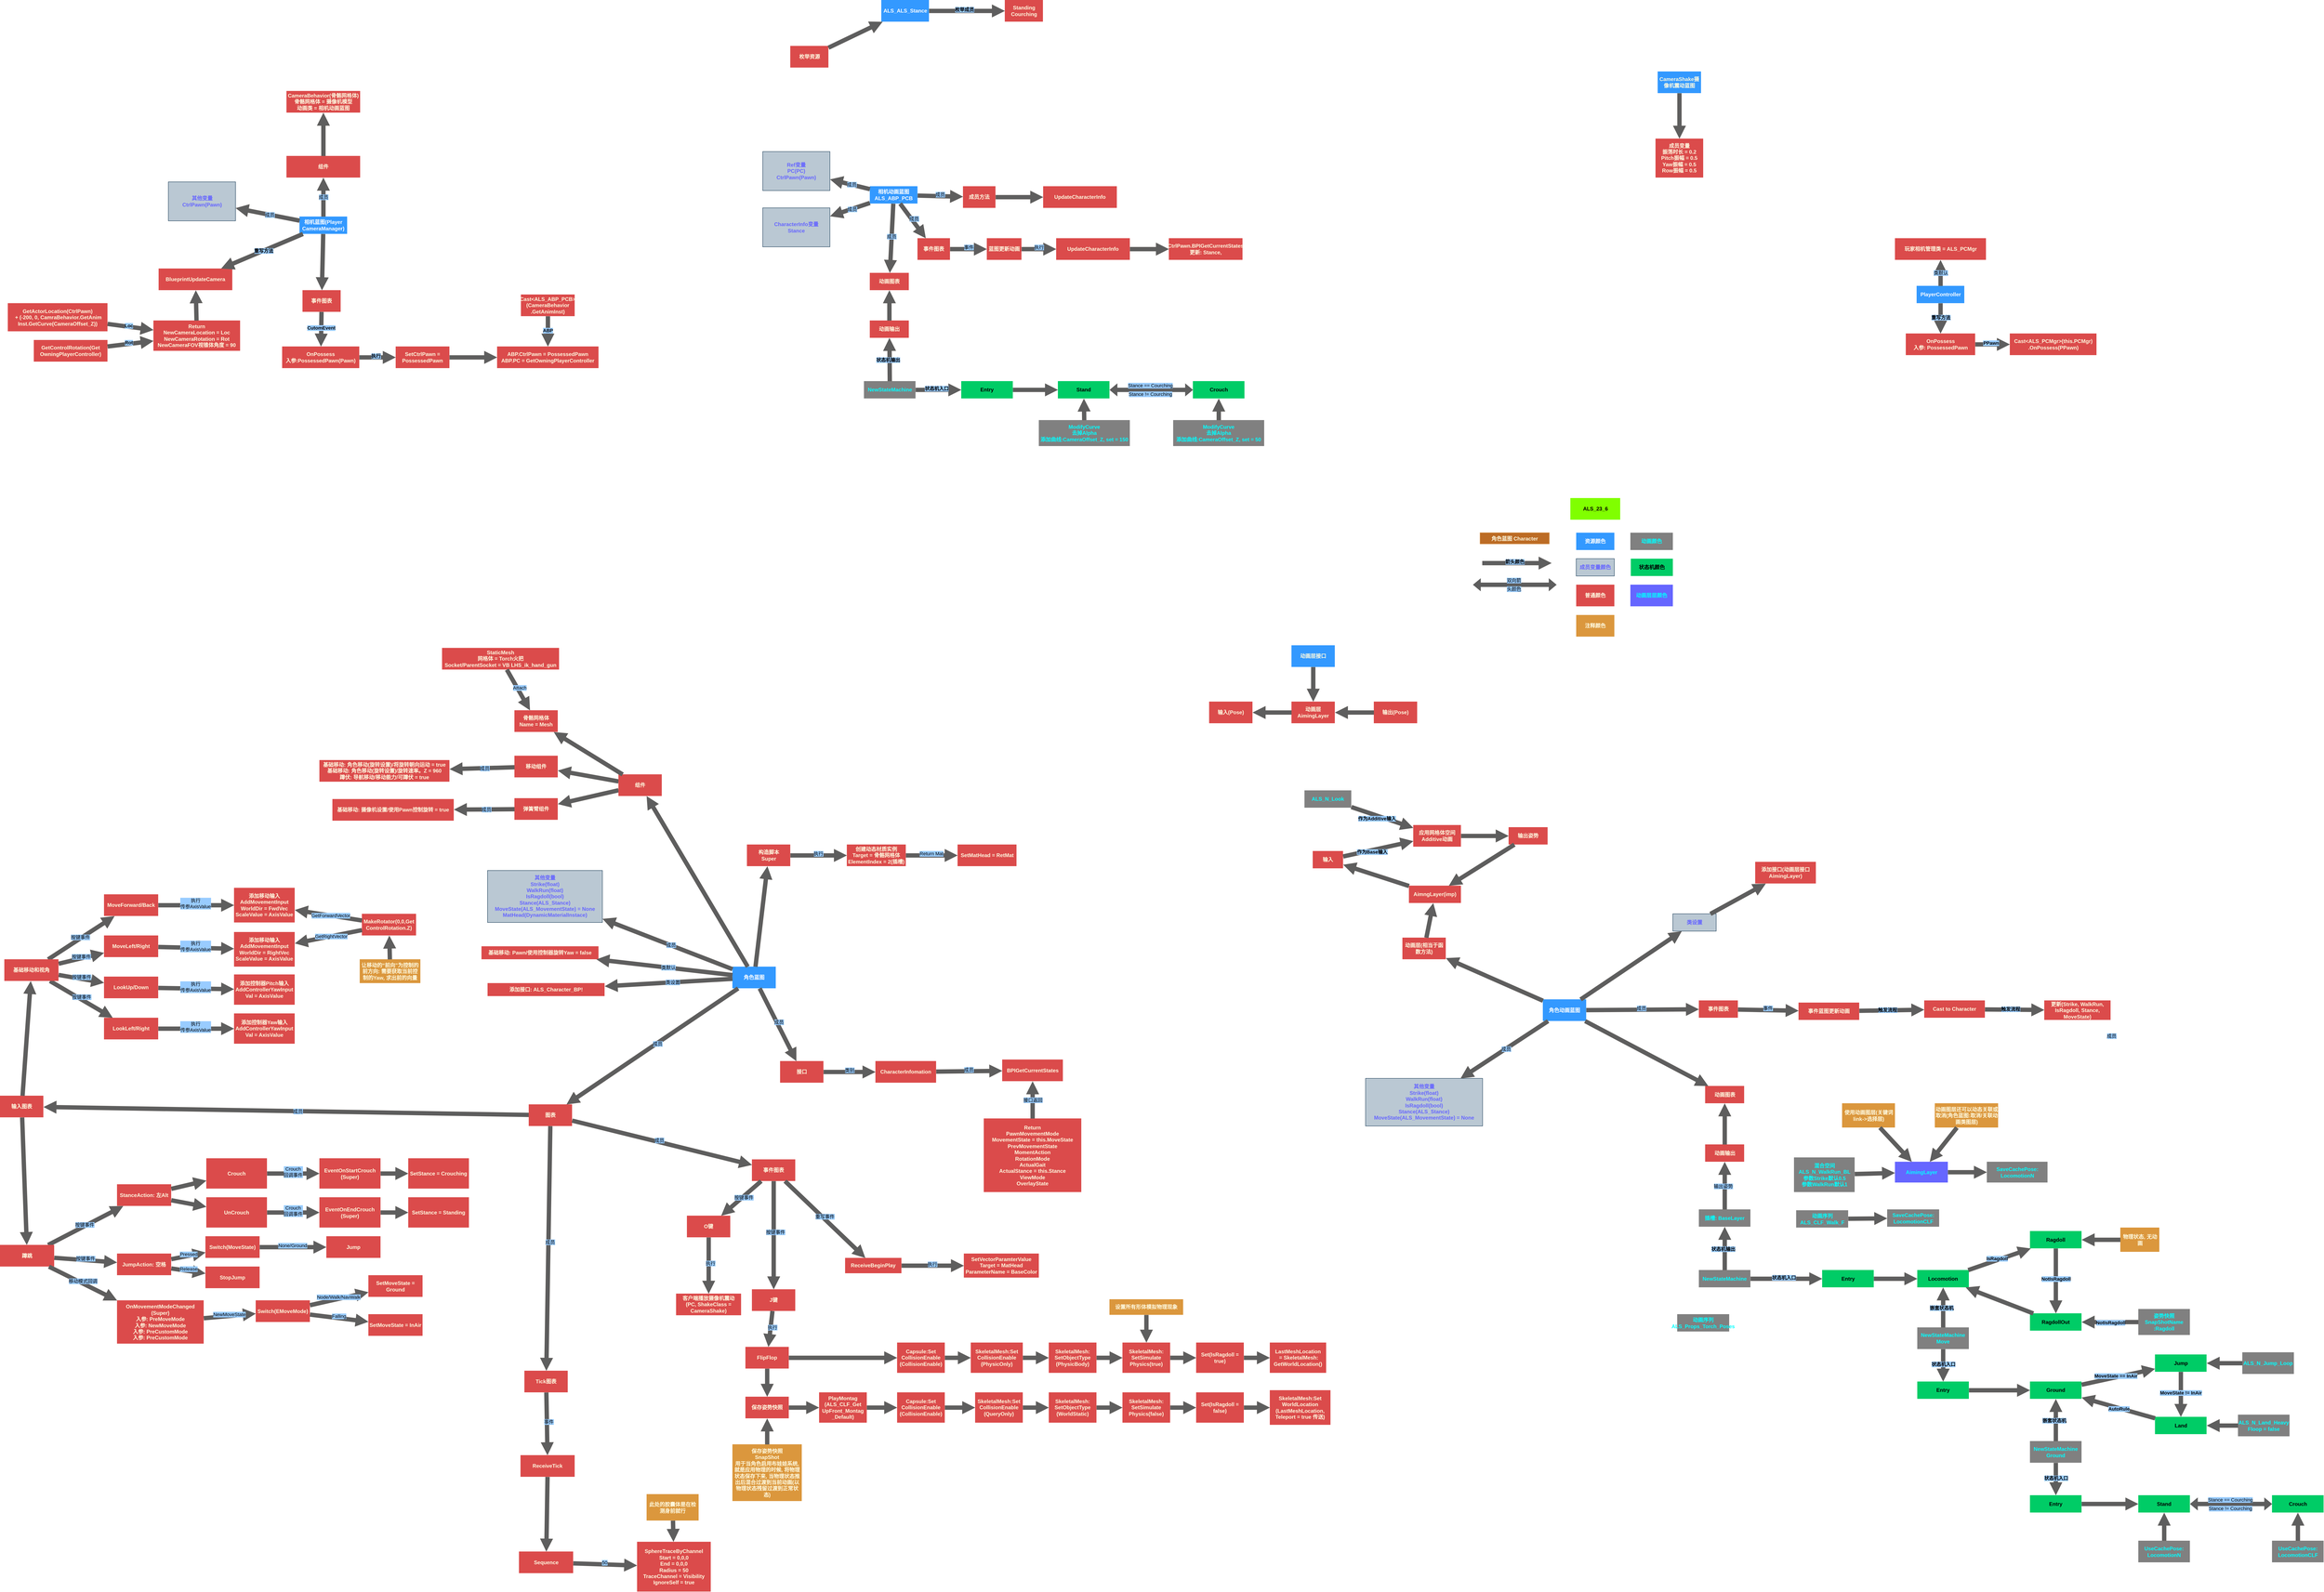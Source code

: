 <mxfile version="21.8.2" type="github">
  <diagram id="C5RBs43oDa-KdzZeNtuy" name="Page-1">
    <mxGraphModel dx="2087" dy="2547" grid="1" gridSize="10" guides="1" tooltips="1" connect="1" arrows="1" fold="1" page="1" pageScale="1" pageWidth="827" pageHeight="1169" background="none" math="0" shadow="0">
      <root>
        <mxCell id="WIyWlLk6GJQsqaUBKTNV-0" />
        <mxCell id="WIyWlLk6GJQsqaUBKTNV-1" parent="WIyWlLk6GJQsqaUBKTNV-0" />
        <mxCell id="zkfFHV4jXpPFQw0GAbJ--0" value="角色蓝图 Character" style="swimlane;fontStyle=1;align=center;verticalAlign=top;childLayout=stackLayout;horizontal=1;startSize=26;horizontalStack=0;resizeParent=1;resizeLast=0;collapsible=1;marginBottom=0;rounded=0;shadow=0;strokeWidth=1;labelBackgroundColor=none;fillColor=#BC6C25;strokeColor=#DDA15E;fontColor=#FEFAE0;swimlaneFillColor=#FFB366;" parent="WIyWlLk6GJQsqaUBKTNV-1" vertex="1" collapsed="1">
          <mxGeometry x="1775" y="-900" width="160" height="26" as="geometry">
            <mxRectangle x="70" y="60" width="160" height="138" as="alternateBounds" />
          </mxGeometry>
        </mxCell>
        <mxCell id="zkfFHV4jXpPFQw0GAbJ--1" value="EventGraph" style="text;align=center;verticalAlign=top;spacingLeft=4;spacingRight=4;overflow=hidden;rotatable=0;points=[[0,0.5],[1,0.5]];portConstraint=eastwest;labelBackgroundColor=none;fontColor=#FEFAE0;rounded=0;labelBorderColor=none;" parent="zkfFHV4jXpPFQw0GAbJ--0" vertex="1">
          <mxGeometry y="26" width="160" height="26" as="geometry" />
        </mxCell>
        <mxCell id="zkfFHV4jXpPFQw0GAbJ--4" value="" style="line;html=1;strokeWidth=1;align=left;verticalAlign=middle;spacingTop=-1;spacingLeft=3;spacingRight=3;rotatable=0;labelPosition=right;points=[];portConstraint=eastwest;labelBackgroundColor=none;fillColor=#BC6C25;strokeColor=#DDA15E;fontColor=#FEFAE0;rounded=0;" parent="zkfFHV4jXpPFQw0GAbJ--0" vertex="1">
          <mxGeometry y="52" width="160" height="8" as="geometry" />
        </mxCell>
        <mxCell id="zkfFHV4jXpPFQw0GAbJ--5" value="其他变量" style="text;align=center;verticalAlign=top;spacingLeft=4;spacingRight=4;overflow=hidden;rotatable=0;points=[[0,0.5],[1,0.5]];portConstraint=eastwest;labelBackgroundColor=none;fontColor=#FEFAE0;rounded=0;" parent="zkfFHV4jXpPFQw0GAbJ--0" vertex="1">
          <mxGeometry y="60" width="160" height="26" as="geometry" />
        </mxCell>
        <mxCell id="bJ11BQRqr4eS5AZLD4-f-172" value="&lt;font style=&quot;&quot; color=&quot;#fefefe&quot;&gt;角色蓝图&lt;/font&gt;" style="whiteSpace=wrap;html=1;verticalAlign=middle;fillColor=#3399FF;strokeColor=none;fontColor=#FEFAE0;fontStyle=1;startSize=26;rounded=0;shadow=0;strokeWidth=1;labelBackgroundColor=none;swimlaneFillColor=#FFB366;gradientColor=none;" parent="WIyWlLk6GJQsqaUBKTNV-1" vertex="1">
          <mxGeometry x="50" y="102" width="100" height="50" as="geometry" />
        </mxCell>
        <mxCell id="InQoelLmfFUJZfNRCCsI-3" value="" style="rounded=0;orthogonalLoop=1;jettySize=auto;html=1;strokeColor=#DDA15E;fontColor=default;fillColor=#5E5E5E;labelBackgroundColor=none;shape=arrow;strokeWidth=0;" parent="WIyWlLk6GJQsqaUBKTNV-1" source="bJ11BQRqr4eS5AZLD4-f-172" target="InQoelLmfFUJZfNRCCsI-231" edge="1">
          <mxGeometry relative="1" as="geometry">
            <mxPoint x="50" y="114.76" as="sourcePoint" />
            <mxPoint x="170" y="114.76" as="targetPoint" />
          </mxGeometry>
        </mxCell>
        <mxCell id="InQoelLmfFUJZfNRCCsI-4" value="&lt;span style=&quot;font-weight: normal;&quot;&gt;成员&lt;/span&gt;" style="edgeLabel;html=1;align=center;verticalAlign=middle;resizable=0;points=[];fontColor=#000000;rounded=0;labelBackgroundColor=#99CCFF;fontStyle=1" parent="InQoelLmfFUJZfNRCCsI-3" vertex="1" connectable="0">
          <mxGeometry x="-0.044" y="2" relative="1" as="geometry">
            <mxPoint x="2" y="-2" as="offset" />
          </mxGeometry>
        </mxCell>
        <mxCell id="InQoelLmfFUJZfNRCCsI-5" value="&lt;font style=&quot;&quot; color=&quot;#fefefe&quot;&gt;资源颜色&lt;/font&gt;" style="whiteSpace=wrap;html=1;verticalAlign=middle;fillColor=#3399FF;strokeColor=none;fontColor=#FEFAE0;fontStyle=1;startSize=26;rounded=0;shadow=0;strokeWidth=1;labelBackgroundColor=none;swimlaneFillColor=#FFB366;gradientColor=none;" parent="WIyWlLk6GJQsqaUBKTNV-1" vertex="1">
          <mxGeometry x="1997" y="-900" width="88" height="40" as="geometry" />
        </mxCell>
        <mxCell id="InQoelLmfFUJZfNRCCsI-8" value="&lt;font style=&quot;&quot; color=&quot;#6666ff&quot;&gt;成员变量颜色&lt;/font&gt;" style="whiteSpace=wrap;html=1;verticalAlign=middle;fontStyle=1;startSize=26;rounded=0;shadow=0;strokeWidth=1;labelBackgroundColor=none;swimlaneFillColor=#FFB366;fillColor=#bac8d3;strokeColor=#23445d;" parent="WIyWlLk6GJQsqaUBKTNV-1" vertex="1">
          <mxGeometry x="1997" y="-840" width="88" height="40" as="geometry" />
        </mxCell>
        <mxCell id="InQoelLmfFUJZfNRCCsI-10" value="" style="rounded=0;orthogonalLoop=1;jettySize=auto;html=1;strokeColor=#DDA15E;fontColor=default;fillColor=#5E5E5E;labelBackgroundColor=none;shape=arrow;strokeWidth=0;" parent="WIyWlLk6GJQsqaUBKTNV-1" source="tBIIzhnrOeA-CQpatBJY-32" target="InQoelLmfFUJZfNRCCsI-12" edge="1">
          <mxGeometry relative="1" as="geometry">
            <mxPoint x="-3" y="-457" as="sourcePoint" />
            <mxPoint x="-133" y="-481.685" as="targetPoint" />
          </mxGeometry>
        </mxCell>
        <mxCell id="InQoelLmfFUJZfNRCCsI-12" value="移动组件" style="whiteSpace=wrap;html=1;verticalAlign=middle;fillColor=#DB4B4B;strokeColor=none;fontColor=#FEFAE0;fontStyle=1;startSize=26;rounded=0;shadow=0;strokeWidth=1;labelBackgroundColor=none;swimlaneFillColor=#FFB366;" parent="WIyWlLk6GJQsqaUBKTNV-1" vertex="1">
          <mxGeometry x="-453" y="-385" width="100" height="50" as="geometry" />
        </mxCell>
        <mxCell id="InQoelLmfFUJZfNRCCsI-13" value="基础移动: Pawn/使用控制器旋转Yaw = false" style="whiteSpace=wrap;html=1;verticalAlign=middle;fillColor=#DB4B4B;strokeColor=none;fontColor=#FEFAE0;fontStyle=1;startSize=26;rounded=0;shadow=0;strokeWidth=1;labelBackgroundColor=none;swimlaneFillColor=#FFB366;" parent="WIyWlLk6GJQsqaUBKTNV-1" vertex="1">
          <mxGeometry x="-529" y="55" width="270" height="30" as="geometry" />
        </mxCell>
        <mxCell id="InQoelLmfFUJZfNRCCsI-14" value="" style="rounded=0;orthogonalLoop=1;jettySize=auto;html=1;strokeColor=#DDA15E;fontColor=default;fillColor=#5E5E5E;labelBackgroundColor=none;shape=arrow;strokeWidth=0;" parent="WIyWlLk6GJQsqaUBKTNV-1" source="bJ11BQRqr4eS5AZLD4-f-172" target="InQoelLmfFUJZfNRCCsI-13" edge="1">
          <mxGeometry relative="1" as="geometry">
            <mxPoint x="80" y="200" as="sourcePoint" />
            <mxPoint x="-150" y="129" as="targetPoint" />
          </mxGeometry>
        </mxCell>
        <mxCell id="InQoelLmfFUJZfNRCCsI-15" value="&lt;span style=&quot;font-weight: normal;&quot;&gt;类默认&lt;/span&gt;" style="edgeLabel;html=1;align=center;verticalAlign=middle;resizable=0;points=[];fontColor=#000000;rounded=0;labelBackgroundColor=#99CCFF;fontStyle=1" parent="InQoelLmfFUJZfNRCCsI-14" vertex="1" connectable="0">
          <mxGeometry x="-0.044" y="2" relative="1" as="geometry">
            <mxPoint x="2" y="-2" as="offset" />
          </mxGeometry>
        </mxCell>
        <mxCell id="InQoelLmfFUJZfNRCCsI-16" value="基础移动:&amp;nbsp;角色移动(旋转设置)/将旋转朝向运动 = true&lt;br&gt;基础移动:&amp;nbsp;角色移动(旋转设置)/旋转速率。Z = 960&lt;br&gt;蹲伏: 导航移动/移动能力/可蹲伏 = true" style="whiteSpace=wrap;html=1;verticalAlign=middle;fillColor=#DB4B4B;strokeColor=none;fontColor=#FEFAE0;fontStyle=1;startSize=26;rounded=0;shadow=0;strokeWidth=1;labelBackgroundColor=none;swimlaneFillColor=#FFB366;" parent="WIyWlLk6GJQsqaUBKTNV-1" vertex="1">
          <mxGeometry x="-903" y="-375" width="300" height="50" as="geometry" />
        </mxCell>
        <mxCell id="InQoelLmfFUJZfNRCCsI-17" value="" style="rounded=0;orthogonalLoop=1;jettySize=auto;html=1;strokeColor=#DDA15E;fontColor=default;fillColor=#5E5E5E;labelBackgroundColor=none;shape=arrow;strokeWidth=0;" parent="WIyWlLk6GJQsqaUBKTNV-1" source="InQoelLmfFUJZfNRCCsI-12" target="InQoelLmfFUJZfNRCCsI-16" edge="1">
          <mxGeometry relative="1" as="geometry">
            <mxPoint x="-363" y="-264.5" as="sourcePoint" />
            <mxPoint x="-593" y="-335.5" as="targetPoint" />
          </mxGeometry>
        </mxCell>
        <mxCell id="InQoelLmfFUJZfNRCCsI-18" value="&lt;span style=&quot;font-weight: normal;&quot;&gt;成员&lt;/span&gt;" style="edgeLabel;html=1;align=center;verticalAlign=middle;resizable=0;points=[];fontColor=#000000;rounded=0;labelBackgroundColor=#99CCFF;fontStyle=1" parent="InQoelLmfFUJZfNRCCsI-17" vertex="1" connectable="0">
          <mxGeometry x="-0.044" y="2" relative="1" as="geometry">
            <mxPoint x="2" y="-2" as="offset" />
          </mxGeometry>
        </mxCell>
        <mxCell id="InQoelLmfFUJZfNRCCsI-19" value="弹簧臂组件" style="whiteSpace=wrap;html=1;verticalAlign=middle;fillColor=#DB4B4B;strokeColor=none;fontColor=#FEFAE0;fontStyle=1;startSize=26;rounded=0;shadow=0;strokeWidth=1;labelBackgroundColor=none;swimlaneFillColor=#FFB366;" parent="WIyWlLk6GJQsqaUBKTNV-1" vertex="1">
          <mxGeometry x="-453" y="-287" width="100" height="50" as="geometry" />
        </mxCell>
        <mxCell id="InQoelLmfFUJZfNRCCsI-20" value="" style="rounded=0;orthogonalLoop=1;jettySize=auto;html=1;strokeColor=#DDA15E;fontColor=default;fillColor=#5E5E5E;labelBackgroundColor=none;shape=arrow;strokeWidth=0;" parent="WIyWlLk6GJQsqaUBKTNV-1" source="InQoelLmfFUJZfNRCCsI-19" target="InQoelLmfFUJZfNRCCsI-22" edge="1">
          <mxGeometry relative="1" as="geometry">
            <mxPoint x="-353" y="-176.5" as="sourcePoint" />
            <mxPoint x="-593" y="-262" as="targetPoint" />
          </mxGeometry>
        </mxCell>
        <mxCell id="InQoelLmfFUJZfNRCCsI-21" value="&lt;span style=&quot;font-weight: normal;&quot;&gt;成员&lt;/span&gt;" style="edgeLabel;html=1;align=center;verticalAlign=middle;resizable=0;points=[];fontColor=#000000;rounded=0;labelBackgroundColor=#99CCFF;fontStyle=1" parent="InQoelLmfFUJZfNRCCsI-20" vertex="1" connectable="0">
          <mxGeometry x="-0.044" y="2" relative="1" as="geometry">
            <mxPoint x="2" y="-2" as="offset" />
          </mxGeometry>
        </mxCell>
        <mxCell id="InQoelLmfFUJZfNRCCsI-22" value="基础移动:&amp;nbsp;摄像机设置/使用Pawn控制旋转 = true" style="whiteSpace=wrap;html=1;verticalAlign=middle;fillColor=#DB4B4B;strokeColor=none;fontColor=#FEFAE0;fontStyle=1;startSize=26;rounded=0;shadow=0;strokeWidth=1;labelBackgroundColor=none;swimlaneFillColor=#FFB366;" parent="WIyWlLk6GJQsqaUBKTNV-1" vertex="1">
          <mxGeometry x="-873" y="-285" width="280" height="50" as="geometry" />
        </mxCell>
        <mxCell id="InQoelLmfFUJZfNRCCsI-23" value="" style="rounded=0;orthogonalLoop=1;jettySize=auto;html=1;strokeColor=#DDA15E;fontColor=default;fillColor=#5E5E5E;labelBackgroundColor=none;shape=arrow;strokeWidth=0;" parent="WIyWlLk6GJQsqaUBKTNV-1" source="tBIIzhnrOeA-CQpatBJY-32" target="InQoelLmfFUJZfNRCCsI-19" edge="1">
          <mxGeometry relative="1" as="geometry">
            <mxPoint x="57" y="-512" as="sourcePoint" />
            <mxPoint x="-63" y="-462" as="targetPoint" />
          </mxGeometry>
        </mxCell>
        <mxCell id="InQoelLmfFUJZfNRCCsI-24" value="事件图表" style="whiteSpace=wrap;html=1;verticalAlign=middle;fillColor=#DB4B4B;strokeColor=none;fontColor=#FEFAE0;fontStyle=1;startSize=26;rounded=0;shadow=0;strokeWidth=1;labelBackgroundColor=none;swimlaneFillColor=#FFB366;" parent="WIyWlLk6GJQsqaUBKTNV-1" vertex="1">
          <mxGeometry x="95" y="547" width="100" height="50" as="geometry" />
        </mxCell>
        <mxCell id="InQoelLmfFUJZfNRCCsI-25" value="" style="rounded=0;orthogonalLoop=1;jettySize=auto;html=1;strokeColor=#DDA15E;fontColor=default;fillColor=#5E5E5E;labelBackgroundColor=none;shape=arrow;strokeWidth=0;" parent="WIyWlLk6GJQsqaUBKTNV-1" source="bJ11BQRqr4eS5AZLD4-f-172" target="tBIIzhnrOeA-CQpatBJY-34" edge="1">
          <mxGeometry relative="1" as="geometry">
            <mxPoint x="290" y="340" as="sourcePoint" />
            <mxPoint x="-50" y="333" as="targetPoint" />
          </mxGeometry>
        </mxCell>
        <mxCell id="InQoelLmfFUJZfNRCCsI-26" value="&lt;span style=&quot;font-weight: normal;&quot;&gt;成员&lt;/span&gt;" style="edgeLabel;html=1;align=center;verticalAlign=middle;resizable=0;points=[];fontColor=#000000;rounded=0;labelBackgroundColor=#99CCFF;fontStyle=1" parent="InQoelLmfFUJZfNRCCsI-25" vertex="1" connectable="0">
          <mxGeometry x="-0.044" y="2" relative="1" as="geometry">
            <mxPoint x="2" y="-2" as="offset" />
          </mxGeometry>
        </mxCell>
        <mxCell id="InQoelLmfFUJZfNRCCsI-27" value="O键" style="whiteSpace=wrap;html=1;verticalAlign=middle;fillColor=#DB4B4B;strokeColor=none;fontColor=#FEFAE0;fontStyle=1;startSize=26;rounded=0;shadow=0;strokeWidth=1;labelBackgroundColor=none;swimlaneFillColor=#FFB366;" parent="WIyWlLk6GJQsqaUBKTNV-1" vertex="1">
          <mxGeometry x="-55" y="677" width="100" height="50" as="geometry" />
        </mxCell>
        <mxCell id="InQoelLmfFUJZfNRCCsI-28" value="" style="rounded=0;orthogonalLoop=1;jettySize=auto;html=1;strokeColor=#DDA15E;fontColor=default;fillColor=#5E5E5E;labelBackgroundColor=none;shape=arrow;strokeWidth=0;" parent="WIyWlLk6GJQsqaUBKTNV-1" source="InQoelLmfFUJZfNRCCsI-24" target="InQoelLmfFUJZfNRCCsI-27" edge="1">
          <mxGeometry relative="1" as="geometry">
            <mxPoint x="77" y="557" as="sourcePoint" />
            <mxPoint x="85" y="757" as="targetPoint" />
          </mxGeometry>
        </mxCell>
        <mxCell id="InQoelLmfFUJZfNRCCsI-29" value="&lt;span style=&quot;font-weight: normal;&quot;&gt;按键事件&lt;/span&gt;" style="edgeLabel;html=1;align=center;verticalAlign=middle;resizable=0;points=[];fontColor=#000000;rounded=0;labelBackgroundColor=#99CCFF;fontStyle=1" parent="InQoelLmfFUJZfNRCCsI-28" vertex="1" connectable="0">
          <mxGeometry x="-0.044" y="2" relative="1" as="geometry">
            <mxPoint x="2" y="-2" as="offset" />
          </mxGeometry>
        </mxCell>
        <mxCell id="InQoelLmfFUJZfNRCCsI-30" value="普通颜色" style="whiteSpace=wrap;html=1;verticalAlign=middle;fillColor=#DB4B4B;strokeColor=none;fontColor=#FEFAE0;fontStyle=1;startSize=26;rounded=0;shadow=0;strokeWidth=1;labelBackgroundColor=none;swimlaneFillColor=#FFB366;" parent="WIyWlLk6GJQsqaUBKTNV-1" vertex="1">
          <mxGeometry x="1997" y="-780" width="88" height="50" as="geometry" />
        </mxCell>
        <mxCell id="InQoelLmfFUJZfNRCCsI-31" value="客户端播放摄像机震动&lt;br&gt;(PC, ShakeClass = CameraShake)" style="whiteSpace=wrap;html=1;verticalAlign=middle;fillColor=#DB4B4B;strokeColor=none;fontColor=#FEFAE0;fontStyle=1;startSize=26;rounded=0;shadow=0;strokeWidth=1;labelBackgroundColor=none;swimlaneFillColor=#FFB366;" parent="WIyWlLk6GJQsqaUBKTNV-1" vertex="1">
          <mxGeometry x="-80" y="857" width="150" height="50" as="geometry" />
        </mxCell>
        <mxCell id="InQoelLmfFUJZfNRCCsI-32" value="" style="rounded=0;orthogonalLoop=1;jettySize=auto;html=1;strokeColor=#DDA15E;fontColor=default;fillColor=#5E5E5E;labelBackgroundColor=none;shape=arrow;strokeWidth=0;" parent="WIyWlLk6GJQsqaUBKTNV-1" source="InQoelLmfFUJZfNRCCsI-27" target="InQoelLmfFUJZfNRCCsI-31" edge="1">
          <mxGeometry relative="1" as="geometry">
            <mxPoint x="105" y="604" as="sourcePoint" />
            <mxPoint x="-75" y="684" as="targetPoint" />
          </mxGeometry>
        </mxCell>
        <mxCell id="InQoelLmfFUJZfNRCCsI-33" value="&lt;span style=&quot;font-weight: normal;&quot;&gt;执行&lt;/span&gt;" style="edgeLabel;html=1;align=center;verticalAlign=middle;resizable=0;points=[];fontColor=#000000;rounded=0;labelBackgroundColor=#99CCFF;fontStyle=1" parent="InQoelLmfFUJZfNRCCsI-32" vertex="1" connectable="0">
          <mxGeometry x="-0.044" y="2" relative="1" as="geometry">
            <mxPoint x="2" y="-2" as="offset" />
          </mxGeometry>
        </mxCell>
        <mxCell id="InQoelLmfFUJZfNRCCsI-34" value="J键" style="whiteSpace=wrap;html=1;verticalAlign=middle;fillColor=#DB4B4B;strokeColor=none;fontColor=#FEFAE0;fontStyle=1;startSize=26;rounded=0;shadow=0;strokeWidth=1;labelBackgroundColor=none;swimlaneFillColor=#FFB366;" parent="WIyWlLk6GJQsqaUBKTNV-1" vertex="1">
          <mxGeometry x="95" y="847" width="100" height="50" as="geometry" />
        </mxCell>
        <mxCell id="InQoelLmfFUJZfNRCCsI-36" value="" style="rounded=0;orthogonalLoop=1;jettySize=auto;html=1;strokeColor=#DDA15E;fontColor=default;fillColor=#5E5E5E;labelBackgroundColor=none;shape=arrow;strokeWidth=0;" parent="WIyWlLk6GJQsqaUBKTNV-1" source="InQoelLmfFUJZfNRCCsI-24" target="InQoelLmfFUJZfNRCCsI-34" edge="1">
          <mxGeometry relative="1" as="geometry">
            <mxPoint x="215" y="636.03" as="sourcePoint" />
            <mxPoint x="35" y="716.03" as="targetPoint" />
          </mxGeometry>
        </mxCell>
        <mxCell id="InQoelLmfFUJZfNRCCsI-37" value="&lt;span style=&quot;font-weight: normal;&quot;&gt;按键事件&lt;/span&gt;" style="edgeLabel;html=1;align=center;verticalAlign=middle;resizable=0;points=[];fontColor=#000000;rounded=0;labelBackgroundColor=#99CCFF;fontStyle=1" parent="InQoelLmfFUJZfNRCCsI-36" vertex="1" connectable="0">
          <mxGeometry x="-0.044" y="2" relative="1" as="geometry">
            <mxPoint x="2" y="-2" as="offset" />
          </mxGeometry>
        </mxCell>
        <mxCell id="InQoelLmfFUJZfNRCCsI-38" value="" style="rounded=0;orthogonalLoop=1;jettySize=auto;html=1;strokeColor=#DDA15E;fontColor=default;fillColor=#5E5E5E;labelBackgroundColor=none;shape=arrow;strokeWidth=0;" parent="WIyWlLk6GJQsqaUBKTNV-1" source="InQoelLmfFUJZfNRCCsI-34" target="InQoelLmfFUJZfNRCCsI-40" edge="1">
          <mxGeometry relative="1" as="geometry">
            <mxPoint x="310" y="610" as="sourcePoint" />
            <mxPoint x="310" y="860" as="targetPoint" />
          </mxGeometry>
        </mxCell>
        <mxCell id="InQoelLmfFUJZfNRCCsI-39" value="&lt;span style=&quot;font-weight: normal;&quot;&gt;执行&lt;/span&gt;" style="edgeLabel;html=1;align=center;verticalAlign=middle;resizable=0;points=[];fontColor=#000000;rounded=0;labelBackgroundColor=#99CCFF;fontStyle=1" parent="InQoelLmfFUJZfNRCCsI-38" vertex="1" connectable="0">
          <mxGeometry x="-0.044" y="2" relative="1" as="geometry">
            <mxPoint x="2" y="-2" as="offset" />
          </mxGeometry>
        </mxCell>
        <mxCell id="InQoelLmfFUJZfNRCCsI-40" value="FlipFlop" style="whiteSpace=wrap;html=1;verticalAlign=middle;fillColor=#DB4B4B;strokeColor=none;fontColor=#FEFAE0;fontStyle=1;startSize=26;rounded=0;shadow=0;strokeWidth=1;labelBackgroundColor=none;swimlaneFillColor=#FFB366;" parent="WIyWlLk6GJQsqaUBKTNV-1" vertex="1">
          <mxGeometry x="80" y="980" width="100" height="50" as="geometry" />
        </mxCell>
        <mxCell id="InQoelLmfFUJZfNRCCsI-42" value="保存姿势快照" style="whiteSpace=wrap;html=1;verticalAlign=middle;fillColor=#DB4B4B;strokeColor=none;fontColor=#FEFAE0;fontStyle=1;startSize=26;rounded=0;shadow=0;strokeWidth=1;labelBackgroundColor=none;swimlaneFillColor=#FFB366;" parent="WIyWlLk6GJQsqaUBKTNV-1" vertex="1">
          <mxGeometry x="80" y="1095" width="100" height="50" as="geometry" />
        </mxCell>
        <mxCell id="InQoelLmfFUJZfNRCCsI-43" value="" style="rounded=0;orthogonalLoop=1;jettySize=auto;html=1;strokeColor=#DDA15E;fontColor=default;fillColor=#5E5E5E;labelBackgroundColor=none;shape=arrow;strokeWidth=0;" parent="WIyWlLk6GJQsqaUBKTNV-1" source="InQoelLmfFUJZfNRCCsI-40" target="InQoelLmfFUJZfNRCCsI-42" edge="1">
          <mxGeometry relative="1" as="geometry">
            <mxPoint x="-40" y="945" as="sourcePoint" />
            <mxPoint x="60" y="1045" as="targetPoint" />
          </mxGeometry>
        </mxCell>
        <mxCell id="InQoelLmfFUJZfNRCCsI-46" value="保存姿势快照&lt;br/&gt;SnapShot&lt;br/&gt;用于当角色启用布娃娃系统, 就是应用物理的时候, 将物理状态保存下来, 当物理状态推出后混合过渡到当前动画(以物理状态残留过渡到正常状态)" style="whiteSpace=wrap;html=1;verticalAlign=middle;fillColor=#DB973D;strokeColor=none;fontColor=#FEFAE0;fontStyle=1;startSize=26;rounded=0;shadow=0;strokeWidth=1;labelBackgroundColor=none;swimlaneFillColor=#FFB366;" parent="WIyWlLk6GJQsqaUBKTNV-1" vertex="1">
          <mxGeometry x="50" y="1205" width="160" height="131" as="geometry" />
        </mxCell>
        <mxCell id="InQoelLmfFUJZfNRCCsI-47" value="注释颜色" style="whiteSpace=wrap;html=1;verticalAlign=middle;fillColor=#DB973D;strokeColor=none;fontColor=#FEFAE0;fontStyle=1;startSize=26;rounded=0;shadow=0;strokeWidth=1;labelBackgroundColor=none;swimlaneFillColor=#FFB366;" parent="WIyWlLk6GJQsqaUBKTNV-1" vertex="1">
          <mxGeometry x="1997" y="-710" width="88" height="50" as="geometry" />
        </mxCell>
        <mxCell id="InQoelLmfFUJZfNRCCsI-49" value="" style="rounded=0;orthogonalLoop=1;jettySize=auto;html=1;strokeColor=#DDA15E;fontColor=default;fillColor=#5E5E5E;labelBackgroundColor=none;shape=arrow;strokeWidth=0;" parent="WIyWlLk6GJQsqaUBKTNV-1" source="InQoelLmfFUJZfNRCCsI-46" target="InQoelLmfFUJZfNRCCsI-42" edge="1">
          <mxGeometry relative="1" as="geometry">
            <mxPoint x="140" y="995" as="sourcePoint" />
            <mxPoint x="140" y="1105" as="targetPoint" />
          </mxGeometry>
        </mxCell>
        <mxCell id="InQoelLmfFUJZfNRCCsI-50" value="PlayMontag&lt;br&gt;(ALS_CLF_Get&lt;br&gt;UpFront_Montag&lt;br&gt;_Default)" style="whiteSpace=wrap;html=1;verticalAlign=middle;fillColor=#DB4B4B;strokeColor=none;fontColor=#FEFAE0;fontStyle=1;startSize=26;rounded=0;shadow=0;strokeWidth=1;labelBackgroundColor=none;swimlaneFillColor=#FFB366;align=center;" parent="WIyWlLk6GJQsqaUBKTNV-1" vertex="1">
          <mxGeometry x="250" y="1085" width="110" height="70" as="geometry" />
        </mxCell>
        <mxCell id="InQoelLmfFUJZfNRCCsI-51" value="" style="rounded=0;orthogonalLoop=1;jettySize=auto;html=1;strokeColor=#DDA15E;fontColor=default;fillColor=#5E5E5E;labelBackgroundColor=none;shape=arrow;strokeWidth=0;" parent="WIyWlLk6GJQsqaUBKTNV-1" source="InQoelLmfFUJZfNRCCsI-42" target="InQoelLmfFUJZfNRCCsI-50" edge="1">
          <mxGeometry relative="1" as="geometry">
            <mxPoint x="290" y="1215" as="sourcePoint" />
            <mxPoint x="290" y="1125" as="targetPoint" />
          </mxGeometry>
        </mxCell>
        <mxCell id="InQoelLmfFUJZfNRCCsI-52" value="Capsule:Set&lt;br&gt;CollisionEnable&lt;br&gt;(CollisionEnable)" style="whiteSpace=wrap;html=1;verticalAlign=middle;fillColor=#DB4B4B;strokeColor=none;fontColor=#FEFAE0;fontStyle=1;startSize=26;rounded=0;shadow=0;strokeWidth=1;labelBackgroundColor=none;swimlaneFillColor=#FFB366;align=center;" parent="WIyWlLk6GJQsqaUBKTNV-1" vertex="1">
          <mxGeometry x="430" y="1085" width="110" height="70" as="geometry" />
        </mxCell>
        <mxCell id="InQoelLmfFUJZfNRCCsI-53" value="" style="rounded=0;orthogonalLoop=1;jettySize=auto;html=1;strokeColor=#DDA15E;fontColor=default;fillColor=#5E5E5E;labelBackgroundColor=none;shape=arrow;strokeWidth=0;" parent="WIyWlLk6GJQsqaUBKTNV-1" source="InQoelLmfFUJZfNRCCsI-50" target="InQoelLmfFUJZfNRCCsI-52" edge="1">
          <mxGeometry relative="1" as="geometry">
            <mxPoint x="420" y="1120" as="sourcePoint" />
            <mxPoint x="520" y="1125" as="targetPoint" />
          </mxGeometry>
        </mxCell>
        <mxCell id="InQoelLmfFUJZfNRCCsI-54" value="Capsule:Set&lt;br&gt;CollisionEnable&lt;br&gt;(CollisionEnable)" style="whiteSpace=wrap;html=1;verticalAlign=middle;fillColor=#DB4B4B;strokeColor=none;fontColor=#FEFAE0;fontStyle=1;startSize=26;rounded=0;shadow=0;strokeWidth=1;labelBackgroundColor=none;swimlaneFillColor=#FFB366;align=center;" parent="WIyWlLk6GJQsqaUBKTNV-1" vertex="1">
          <mxGeometry x="430" y="970" width="110" height="70" as="geometry" />
        </mxCell>
        <mxCell id="InQoelLmfFUJZfNRCCsI-55" value="" style="rounded=0;orthogonalLoop=1;jettySize=auto;html=1;strokeColor=#DDA15E;fontColor=default;fillColor=#5E5E5E;labelBackgroundColor=none;shape=arrow;strokeWidth=0;" parent="WIyWlLk6GJQsqaUBKTNV-1" source="InQoelLmfFUJZfNRCCsI-40" target="InQoelLmfFUJZfNRCCsI-54" edge="1">
          <mxGeometry relative="1" as="geometry">
            <mxPoint x="220" y="990.0" as="sourcePoint" />
            <mxPoint x="446" y="1006.26" as="targetPoint" />
          </mxGeometry>
        </mxCell>
        <mxCell id="InQoelLmfFUJZfNRCCsI-56" value="SkeletalMesh:&lt;br&gt;SetObjectType&lt;br&gt;(PhysicBody)" style="whiteSpace=wrap;html=1;verticalAlign=middle;fillColor=#DB4B4B;strokeColor=none;fontColor=#FEFAE0;fontStyle=1;startSize=26;rounded=0;shadow=0;strokeWidth=1;labelBackgroundColor=none;swimlaneFillColor=#FFB366;align=center;" parent="WIyWlLk6GJQsqaUBKTNV-1" vertex="1">
          <mxGeometry x="780" y="970" width="110" height="70" as="geometry" />
        </mxCell>
        <mxCell id="InQoelLmfFUJZfNRCCsI-58" value="" style="rounded=0;orthogonalLoop=1;jettySize=auto;html=1;strokeColor=#DDA15E;fontColor=default;fillColor=#5E5E5E;labelBackgroundColor=none;shape=arrow;strokeWidth=0;" parent="WIyWlLk6GJQsqaUBKTNV-1" source="InQoelLmfFUJZfNRCCsI-60" target="InQoelLmfFUJZfNRCCsI-56" edge="1">
          <mxGeometry relative="1" as="geometry">
            <mxPoint x="720" y="1005" as="sourcePoint" />
            <mxPoint x="760" y="1065" as="targetPoint" />
          </mxGeometry>
        </mxCell>
        <mxCell id="InQoelLmfFUJZfNRCCsI-59" value="" style="rounded=0;orthogonalLoop=1;jettySize=auto;html=1;strokeColor=#DDA15E;fontColor=default;fillColor=#5E5E5E;labelBackgroundColor=none;shape=arrow;strokeWidth=0;" parent="WIyWlLk6GJQsqaUBKTNV-1" source="InQoelLmfFUJZfNRCCsI-54" target="InQoelLmfFUJZfNRCCsI-60" edge="1">
          <mxGeometry relative="1" as="geometry">
            <mxPoint x="540" y="1005" as="sourcePoint" />
            <mxPoint x="580" y="1065" as="targetPoint" />
          </mxGeometry>
        </mxCell>
        <mxCell id="InQoelLmfFUJZfNRCCsI-60" value="SkeletalMesh:Set&lt;br&gt;CollisionEnable&lt;br&gt;(PhysicOnly)" style="whiteSpace=wrap;html=1;verticalAlign=middle;fillColor=#DB4B4B;strokeColor=none;fontColor=#FEFAE0;fontStyle=1;startSize=26;rounded=0;shadow=0;strokeWidth=1;labelBackgroundColor=none;swimlaneFillColor=#FFB366;align=center;" parent="WIyWlLk6GJQsqaUBKTNV-1" vertex="1">
          <mxGeometry x="600" y="970" width="120" height="70" as="geometry" />
        </mxCell>
        <mxCell id="InQoelLmfFUJZfNRCCsI-61" value="SkeletalMesh:Set&lt;br&gt;CollisionEnable&lt;br&gt;(QueryOnly)" style="whiteSpace=wrap;html=1;verticalAlign=middle;fillColor=#DB4B4B;strokeColor=none;fontColor=#FEFAE0;fontStyle=1;startSize=26;rounded=0;shadow=0;strokeWidth=1;labelBackgroundColor=none;swimlaneFillColor=#FFB366;align=center;" parent="WIyWlLk6GJQsqaUBKTNV-1" vertex="1">
          <mxGeometry x="610" y="1085" width="110" height="70" as="geometry" />
        </mxCell>
        <mxCell id="InQoelLmfFUJZfNRCCsI-62" value="" style="rounded=0;orthogonalLoop=1;jettySize=auto;html=1;strokeColor=#DDA15E;fontColor=default;fillColor=#5E5E5E;labelBackgroundColor=none;shape=arrow;strokeWidth=0;" parent="WIyWlLk6GJQsqaUBKTNV-1" source="InQoelLmfFUJZfNRCCsI-52" target="InQoelLmfFUJZfNRCCsI-61" edge="1">
          <mxGeometry relative="1" as="geometry">
            <mxPoint x="575" y="1110" as="sourcePoint" />
            <mxPoint x="615" y="1170" as="targetPoint" />
          </mxGeometry>
        </mxCell>
        <mxCell id="InQoelLmfFUJZfNRCCsI-63" value="SkeletalMesh:&lt;br&gt;SetObjectType&lt;br&gt;(WorldStatic)" style="whiteSpace=wrap;html=1;verticalAlign=middle;fillColor=#DB4B4B;strokeColor=none;fontColor=#FEFAE0;fontStyle=1;startSize=26;rounded=0;shadow=0;strokeWidth=1;labelBackgroundColor=none;swimlaneFillColor=#FFB366;align=center;" parent="WIyWlLk6GJQsqaUBKTNV-1" vertex="1">
          <mxGeometry x="780" y="1085" width="110" height="70" as="geometry" />
        </mxCell>
        <mxCell id="InQoelLmfFUJZfNRCCsI-64" value="" style="rounded=0;orthogonalLoop=1;jettySize=auto;html=1;strokeColor=#DDA15E;fontColor=default;fillColor=#5E5E5E;labelBackgroundColor=none;shape=arrow;strokeWidth=0;" parent="WIyWlLk6GJQsqaUBKTNV-1" source="InQoelLmfFUJZfNRCCsI-61" target="InQoelLmfFUJZfNRCCsI-63" edge="1">
          <mxGeometry relative="1" as="geometry">
            <mxPoint x="715" y="1120" as="sourcePoint" />
            <mxPoint x="755" y="1180" as="targetPoint" />
          </mxGeometry>
        </mxCell>
        <mxCell id="InQoelLmfFUJZfNRCCsI-65" value="SkeletalMesh:&lt;br&gt;SetSimulate&lt;br&gt;Physics(true)" style="whiteSpace=wrap;html=1;verticalAlign=middle;fillColor=#DB4B4B;strokeColor=none;fontColor=#FEFAE0;fontStyle=1;startSize=26;rounded=0;shadow=0;strokeWidth=1;labelBackgroundColor=none;swimlaneFillColor=#FFB366;align=center;" parent="WIyWlLk6GJQsqaUBKTNV-1" vertex="1">
          <mxGeometry x="950" y="970" width="110" height="70" as="geometry" />
        </mxCell>
        <mxCell id="InQoelLmfFUJZfNRCCsI-66" value="" style="rounded=0;orthogonalLoop=1;jettySize=auto;html=1;strokeColor=#DDA15E;fontColor=default;fillColor=#5E5E5E;labelBackgroundColor=none;shape=arrow;strokeWidth=0;" parent="WIyWlLk6GJQsqaUBKTNV-1" source="InQoelLmfFUJZfNRCCsI-56" target="InQoelLmfFUJZfNRCCsI-65" edge="1">
          <mxGeometry relative="1" as="geometry">
            <mxPoint x="890" y="1005" as="sourcePoint" />
            <mxPoint x="930" y="1065" as="targetPoint" />
          </mxGeometry>
        </mxCell>
        <mxCell id="InQoelLmfFUJZfNRCCsI-67" value="SkeletalMesh:&lt;br&gt;SetSimulate&lt;br&gt;Physics(false)" style="whiteSpace=wrap;html=1;verticalAlign=middle;fillColor=#DB4B4B;strokeColor=none;fontColor=#FEFAE0;fontStyle=1;startSize=26;rounded=0;shadow=0;strokeWidth=1;labelBackgroundColor=none;swimlaneFillColor=#FFB366;align=center;" parent="WIyWlLk6GJQsqaUBKTNV-1" vertex="1">
          <mxGeometry x="950" y="1085" width="110" height="70" as="geometry" />
        </mxCell>
        <mxCell id="InQoelLmfFUJZfNRCCsI-68" value="" style="rounded=0;orthogonalLoop=1;jettySize=auto;html=1;strokeColor=#DDA15E;fontColor=default;fillColor=#5E5E5E;labelBackgroundColor=none;shape=arrow;strokeWidth=0;" parent="WIyWlLk6GJQsqaUBKTNV-1" source="InQoelLmfFUJZfNRCCsI-63" target="InQoelLmfFUJZfNRCCsI-67" edge="1">
          <mxGeometry relative="1" as="geometry">
            <mxPoint x="885" y="1120" as="sourcePoint" />
            <mxPoint x="925" y="1180" as="targetPoint" />
          </mxGeometry>
        </mxCell>
        <mxCell id="InQoelLmfFUJZfNRCCsI-69" value="Set(IsRagdoll = true)" style="whiteSpace=wrap;html=1;verticalAlign=middle;fillColor=#DB4B4B;strokeColor=none;fontColor=#FEFAE0;fontStyle=1;startSize=26;rounded=0;shadow=0;strokeWidth=1;labelBackgroundColor=none;swimlaneFillColor=#FFB366;align=center;" parent="WIyWlLk6GJQsqaUBKTNV-1" vertex="1">
          <mxGeometry x="1120" y="970" width="110" height="70" as="geometry" />
        </mxCell>
        <mxCell id="InQoelLmfFUJZfNRCCsI-70" value="" style="rounded=0;orthogonalLoop=1;jettySize=auto;html=1;strokeColor=#DDA15E;fontColor=default;fillColor=#5E5E5E;labelBackgroundColor=none;shape=arrow;strokeWidth=0;" parent="WIyWlLk6GJQsqaUBKTNV-1" source="InQoelLmfFUJZfNRCCsI-65" target="InQoelLmfFUJZfNRCCsI-69" edge="1">
          <mxGeometry relative="1" as="geometry">
            <mxPoint x="1060" y="1005" as="sourcePoint" />
            <mxPoint x="1100" y="1065" as="targetPoint" />
          </mxGeometry>
        </mxCell>
        <mxCell id="InQoelLmfFUJZfNRCCsI-71" value="Set(IsRagdoll = false)" style="whiteSpace=wrap;html=1;verticalAlign=middle;fillColor=#DB4B4B;strokeColor=none;fontColor=#FEFAE0;fontStyle=1;startSize=26;rounded=0;shadow=0;strokeWidth=1;labelBackgroundColor=none;swimlaneFillColor=#FFB366;align=center;" parent="WIyWlLk6GJQsqaUBKTNV-1" vertex="1">
          <mxGeometry x="1120" y="1085" width="110" height="70" as="geometry" />
        </mxCell>
        <mxCell id="InQoelLmfFUJZfNRCCsI-72" value="" style="rounded=0;orthogonalLoop=1;jettySize=auto;html=1;strokeColor=#DDA15E;fontColor=default;fillColor=#5E5E5E;labelBackgroundColor=none;shape=arrow;strokeWidth=0;" parent="WIyWlLk6GJQsqaUBKTNV-1" source="InQoelLmfFUJZfNRCCsI-67" target="InQoelLmfFUJZfNRCCsI-71" edge="1">
          <mxGeometry relative="1" as="geometry">
            <mxPoint x="1055" y="1120" as="sourcePoint" />
            <mxPoint x="1095" y="1180" as="targetPoint" />
          </mxGeometry>
        </mxCell>
        <mxCell id="InQoelLmfFUJZfNRCCsI-73" value="LastMeshLocation&lt;br&gt;&amp;nbsp;= SkeletalMesh:&lt;br&gt;GetWorldLocation()" style="whiteSpace=wrap;html=1;verticalAlign=middle;fillColor=#DB4B4B;strokeColor=none;fontColor=#FEFAE0;fontStyle=1;startSize=26;rounded=0;shadow=0;strokeWidth=1;labelBackgroundColor=none;swimlaneFillColor=#FFB366;align=center;" parent="WIyWlLk6GJQsqaUBKTNV-1" vertex="1">
          <mxGeometry x="1290" y="970" width="130" height="70" as="geometry" />
        </mxCell>
        <mxCell id="InQoelLmfFUJZfNRCCsI-74" value="" style="rounded=0;orthogonalLoop=1;jettySize=auto;html=1;strokeColor=#DDA15E;fontColor=default;fillColor=#5E5E5E;labelBackgroundColor=none;shape=arrow;strokeWidth=0;" parent="WIyWlLk6GJQsqaUBKTNV-1" source="InQoelLmfFUJZfNRCCsI-69" target="InQoelLmfFUJZfNRCCsI-73" edge="1">
          <mxGeometry relative="1" as="geometry">
            <mxPoint x="1230" y="1005" as="sourcePoint" />
            <mxPoint x="1270" y="1065" as="targetPoint" />
          </mxGeometry>
        </mxCell>
        <mxCell id="InQoelLmfFUJZfNRCCsI-75" value="SkeletalMesh:Set&lt;br&gt;WorldLocation&lt;br&gt;(LastMeshLocation, Teleport = true 传送)" style="whiteSpace=wrap;html=1;verticalAlign=middle;fillColor=#DB4B4B;strokeColor=none;fontColor=#FEFAE0;fontStyle=1;startSize=26;rounded=0;shadow=0;strokeWidth=1;labelBackgroundColor=none;swimlaneFillColor=#FFB366;align=center;" parent="WIyWlLk6GJQsqaUBKTNV-1" vertex="1">
          <mxGeometry x="1290" y="1080" width="140" height="80" as="geometry" />
        </mxCell>
        <mxCell id="InQoelLmfFUJZfNRCCsI-76" value="" style="rounded=0;orthogonalLoop=1;jettySize=auto;html=1;strokeColor=#DDA15E;fontColor=default;fillColor=#5E5E5E;labelBackgroundColor=none;shape=arrow;strokeWidth=0;" parent="WIyWlLk6GJQsqaUBKTNV-1" source="InQoelLmfFUJZfNRCCsI-71" target="InQoelLmfFUJZfNRCCsI-75" edge="1">
          <mxGeometry relative="1" as="geometry">
            <mxPoint x="1225" y="1120" as="sourcePoint" />
            <mxPoint x="1265" y="1180" as="targetPoint" />
          </mxGeometry>
        </mxCell>
        <mxCell id="InQoelLmfFUJZfNRCCsI-77" value="设置所有形体模拟物理现象" style="whiteSpace=wrap;html=1;verticalAlign=middle;fillColor=#DB973D;strokeColor=none;fontColor=#FEFAE0;fontStyle=1;startSize=26;rounded=0;shadow=0;strokeWidth=1;labelBackgroundColor=none;swimlaneFillColor=#FFB366;" parent="WIyWlLk6GJQsqaUBKTNV-1" vertex="1">
          <mxGeometry x="920" y="870" width="170" height="36" as="geometry" />
        </mxCell>
        <mxCell id="InQoelLmfFUJZfNRCCsI-78" value="" style="rounded=0;orthogonalLoop=1;jettySize=auto;html=1;strokeColor=#DDA15E;fontColor=default;fillColor=#5E5E5E;labelBackgroundColor=none;shape=arrow;strokeWidth=0;" parent="WIyWlLk6GJQsqaUBKTNV-1" source="InQoelLmfFUJZfNRCCsI-77" target="InQoelLmfFUJZfNRCCsI-65" edge="1">
          <mxGeometry relative="1" as="geometry">
            <mxPoint x="1035" y="925" as="sourcePoint" />
            <mxPoint x="1095" y="925" as="targetPoint" />
          </mxGeometry>
        </mxCell>
        <mxCell id="InQoelLmfFUJZfNRCCsI-79" value="CameraShake摄像机震动蓝图" style="whiteSpace=wrap;html=1;verticalAlign=middle;fillColor=#3399FF;strokeColor=none;fontColor=#FEFAE0;fontStyle=1;startSize=26;rounded=0;shadow=0;strokeWidth=1;labelBackgroundColor=none;swimlaneFillColor=#FFB366;gradientColor=none;" parent="WIyWlLk6GJQsqaUBKTNV-1" vertex="1">
          <mxGeometry x="2185" y="-1965" width="100" height="50" as="geometry" />
        </mxCell>
        <mxCell id="InQoelLmfFUJZfNRCCsI-80" value="成员变量&lt;br/&gt;振荡时长 = 0.2&lt;br/&gt;Pitch振幅 = 0.5&lt;br/&gt;Yaw振幅 = 0.5&lt;br/&gt;Row振幅 = 0.5" style="whiteSpace=wrap;html=1;verticalAlign=middle;fillColor=#DB4B4B;strokeColor=none;fontColor=#FEFAE0;fontStyle=1;startSize=26;rounded=0;shadow=0;strokeWidth=1;labelBackgroundColor=none;swimlaneFillColor=#FFB366;" parent="WIyWlLk6GJQsqaUBKTNV-1" vertex="1">
          <mxGeometry x="2180" y="-1810" width="110" height="90" as="geometry" />
        </mxCell>
        <mxCell id="InQoelLmfFUJZfNRCCsI-81" value="" style="rounded=0;orthogonalLoop=1;jettySize=auto;html=1;strokeColor=#DDA15E;fontColor=default;fillColor=#5E5E5E;labelBackgroundColor=none;shape=arrow;strokeWidth=0;" parent="WIyWlLk6GJQsqaUBKTNV-1" source="InQoelLmfFUJZfNRCCsI-79" target="InQoelLmfFUJZfNRCCsI-80" edge="1">
          <mxGeometry relative="1" as="geometry">
            <mxPoint x="2390.5" y="-1915" as="sourcePoint" />
            <mxPoint x="2379.5" y="-1769" as="targetPoint" />
          </mxGeometry>
        </mxCell>
        <mxCell id="InQoelLmfFUJZfNRCCsI-83" value="动画层接口" style="whiteSpace=wrap;html=1;verticalAlign=middle;fillColor=#3399FF;strokeColor=none;fontColor=#FEFAE0;fontStyle=1;startSize=26;rounded=0;shadow=0;strokeWidth=1;labelBackgroundColor=none;swimlaneFillColor=#FFB366;gradientColor=none;" parent="WIyWlLk6GJQsqaUBKTNV-1" vertex="1">
          <mxGeometry x="1340" y="-640" width="100" height="50" as="geometry" />
        </mxCell>
        <mxCell id="InQoelLmfFUJZfNRCCsI-84" value="动画层AimingLayer" style="whiteSpace=wrap;html=1;verticalAlign=middle;fillColor=#DB4B4B;strokeColor=none;fontColor=#FEFAE0;fontStyle=1;startSize=26;rounded=0;shadow=0;strokeWidth=1;labelBackgroundColor=none;swimlaneFillColor=#FFB366;" parent="WIyWlLk6GJQsqaUBKTNV-1" vertex="1">
          <mxGeometry x="1340" y="-510" width="100" height="50" as="geometry" />
        </mxCell>
        <mxCell id="InQoelLmfFUJZfNRCCsI-85" value="" style="rounded=0;orthogonalLoop=1;jettySize=auto;html=1;strokeColor=#DDA15E;fontColor=default;fillColor=#5E5E5E;labelBackgroundColor=none;shape=arrow;strokeWidth=0;" parent="WIyWlLk6GJQsqaUBKTNV-1" source="InQoelLmfFUJZfNRCCsI-83" target="InQoelLmfFUJZfNRCCsI-84" edge="1">
          <mxGeometry relative="1" as="geometry">
            <mxPoint x="1320" y="-559" as="sourcePoint" />
            <mxPoint x="1090" y="-630" as="targetPoint" />
          </mxGeometry>
        </mxCell>
        <mxCell id="InQoelLmfFUJZfNRCCsI-87" value="输入(Pose)" style="whiteSpace=wrap;html=1;verticalAlign=middle;fillColor=#DB4B4B;strokeColor=none;fontColor=#FEFAE0;fontStyle=1;startSize=26;rounded=0;shadow=0;strokeWidth=1;labelBackgroundColor=none;swimlaneFillColor=#FFB366;" parent="WIyWlLk6GJQsqaUBKTNV-1" vertex="1">
          <mxGeometry x="1150" y="-510" width="100" height="50" as="geometry" />
        </mxCell>
        <mxCell id="InQoelLmfFUJZfNRCCsI-88" value="" style="rounded=0;orthogonalLoop=1;jettySize=auto;html=1;strokeColor=#DDA15E;fontColor=default;fillColor=#5E5E5E;labelBackgroundColor=none;shape=arrow;strokeWidth=0;" parent="WIyWlLk6GJQsqaUBKTNV-1" source="InQoelLmfFUJZfNRCCsI-84" target="InQoelLmfFUJZfNRCCsI-87" edge="1">
          <mxGeometry relative="1" as="geometry">
            <mxPoint x="1400" y="-580" as="sourcePoint" />
            <mxPoint x="1400" y="-500" as="targetPoint" />
          </mxGeometry>
        </mxCell>
        <mxCell id="InQoelLmfFUJZfNRCCsI-89" value="输出(Pose)" style="whiteSpace=wrap;html=1;verticalAlign=middle;fillColor=#DB4B4B;strokeColor=none;fontColor=#FEFAE0;fontStyle=1;startSize=26;rounded=0;shadow=0;strokeWidth=1;labelBackgroundColor=none;swimlaneFillColor=#FFB366;" parent="WIyWlLk6GJQsqaUBKTNV-1" vertex="1">
          <mxGeometry x="1530" y="-510" width="100" height="50" as="geometry" />
        </mxCell>
        <mxCell id="InQoelLmfFUJZfNRCCsI-90" value="" style="rounded=0;orthogonalLoop=1;jettySize=auto;html=1;strokeColor=#DDA15E;fontColor=default;fillColor=#5E5E5E;labelBackgroundColor=none;shape=arrow;strokeWidth=0;" parent="WIyWlLk6GJQsqaUBKTNV-1" source="InQoelLmfFUJZfNRCCsI-89" target="InQoelLmfFUJZfNRCCsI-84" edge="1">
          <mxGeometry relative="1" as="geometry">
            <mxPoint x="1600" y="-500" as="sourcePoint" />
            <mxPoint x="1480" y="-500" as="targetPoint" />
          </mxGeometry>
        </mxCell>
        <mxCell id="InQoelLmfFUJZfNRCCsI-91" value="&lt;font style=&quot;&quot; color=&quot;#fefefe&quot;&gt;角色动画蓝图&lt;/font&gt;" style="whiteSpace=wrap;html=1;verticalAlign=middle;fillColor=#3399FF;strokeColor=none;fontColor=#FEFAE0;fontStyle=1;startSize=26;rounded=0;shadow=0;strokeWidth=1;labelBackgroundColor=none;swimlaneFillColor=#FFB366;gradientColor=none;" parent="WIyWlLk6GJQsqaUBKTNV-1" vertex="1">
          <mxGeometry x="1920" y="177.5" width="100" height="50" as="geometry" />
        </mxCell>
        <mxCell id="InQoelLmfFUJZfNRCCsI-92" value="动画层(相当于函数方法)" style="whiteSpace=wrap;html=1;verticalAlign=middle;fillColor=#DB4B4B;strokeColor=none;fontColor=#FEFAE0;fontStyle=1;startSize=26;rounded=0;shadow=0;strokeWidth=1;labelBackgroundColor=none;swimlaneFillColor=#FFB366;" parent="WIyWlLk6GJQsqaUBKTNV-1" vertex="1">
          <mxGeometry x="1596" y="35" width="100" height="50" as="geometry" />
        </mxCell>
        <mxCell id="InQoelLmfFUJZfNRCCsI-93" value="" style="rounded=0;orthogonalLoop=1;jettySize=auto;html=1;strokeColor=#DDA15E;fontColor=default;fillColor=#5E5E5E;labelBackgroundColor=none;shape=arrow;strokeWidth=0;" parent="WIyWlLk6GJQsqaUBKTNV-1" source="InQoelLmfFUJZfNRCCsI-91" target="InQoelLmfFUJZfNRCCsI-92" edge="1">
          <mxGeometry relative="1" as="geometry">
            <mxPoint x="910" y="194.29" as="sourcePoint" />
            <mxPoint x="820" y="194.29" as="targetPoint" />
          </mxGeometry>
        </mxCell>
        <mxCell id="InQoelLmfFUJZfNRCCsI-95" value="" style="rounded=0;orthogonalLoop=1;jettySize=auto;html=1;strokeColor=#DDA15E;fontColor=default;fillColor=#5E5E5E;labelBackgroundColor=none;shape=arrow;strokeWidth=0;" parent="WIyWlLk6GJQsqaUBKTNV-1" source="InQoelLmfFUJZfNRCCsI-92" target="InQoelLmfFUJZfNRCCsI-96" edge="1">
          <mxGeometry relative="1" as="geometry">
            <mxPoint x="1946" y="67" as="sourcePoint" />
            <mxPoint x="1796" y="-5" as="targetPoint" />
          </mxGeometry>
        </mxCell>
        <mxCell id="InQoelLmfFUJZfNRCCsI-96" value="AimngLayer(imp)" style="whiteSpace=wrap;html=1;verticalAlign=middle;fillColor=#DB4B4B;strokeColor=none;fontColor=#FEFAE0;fontStyle=1;startSize=26;rounded=0;shadow=0;strokeWidth=1;labelBackgroundColor=none;swimlaneFillColor=#FFB366;" parent="WIyWlLk6GJQsqaUBKTNV-1" vertex="1">
          <mxGeometry x="1611" y="-85" width="120" height="40" as="geometry" />
        </mxCell>
        <mxCell id="InQoelLmfFUJZfNRCCsI-97" value="输入" style="whiteSpace=wrap;html=1;verticalAlign=middle;fillColor=#DB4B4B;strokeColor=none;fontColor=#FEFAE0;fontStyle=1;startSize=26;rounded=0;shadow=0;strokeWidth=1;labelBackgroundColor=none;swimlaneFillColor=#FFB366;" parent="WIyWlLk6GJQsqaUBKTNV-1" vertex="1">
          <mxGeometry x="1389" y="-165" width="70" height="40" as="geometry" />
        </mxCell>
        <mxCell id="InQoelLmfFUJZfNRCCsI-98" value="" style="rounded=0;orthogonalLoop=1;jettySize=auto;html=1;strokeColor=#DDA15E;fontColor=default;fillColor=#5E5E5E;labelBackgroundColor=none;shape=arrow;strokeWidth=0;" parent="WIyWlLk6GJQsqaUBKTNV-1" source="InQoelLmfFUJZfNRCCsI-96" target="InQoelLmfFUJZfNRCCsI-97" edge="1">
          <mxGeometry relative="1" as="geometry">
            <mxPoint x="1602" y="55" as="sourcePoint" />
            <mxPoint x="1642" y="-35" as="targetPoint" />
          </mxGeometry>
        </mxCell>
        <mxCell id="InQoelLmfFUJZfNRCCsI-99" value="输出姿势" style="whiteSpace=wrap;html=1;verticalAlign=middle;fillColor=#DB4B4B;strokeColor=none;fontColor=#FEFAE0;fontStyle=1;startSize=26;rounded=0;shadow=0;strokeWidth=1;labelBackgroundColor=none;swimlaneFillColor=#FFB366;" parent="WIyWlLk6GJQsqaUBKTNV-1" vertex="1">
          <mxGeometry x="1841" y="-220" width="90" height="40" as="geometry" />
        </mxCell>
        <mxCell id="InQoelLmfFUJZfNRCCsI-100" value="" style="rounded=0;orthogonalLoop=1;jettySize=auto;html=1;strokeColor=#DDA15E;fontColor=default;fillColor=#5E5E5E;labelBackgroundColor=none;shape=arrow;strokeWidth=0;" parent="WIyWlLk6GJQsqaUBKTNV-1" source="InQoelLmfFUJZfNRCCsI-99" target="InQoelLmfFUJZfNRCCsI-96" edge="1">
          <mxGeometry relative="1" as="geometry">
            <mxPoint x="1601" y="-75" as="sourcePoint" />
            <mxPoint x="1701" y="-155" as="targetPoint" />
          </mxGeometry>
        </mxCell>
        <mxCell id="InQoelLmfFUJZfNRCCsI-101" value="" style="rounded=0;orthogonalLoop=1;jettySize=auto;html=1;strokeColor=#DDA15E;fontColor=default;fillColor=#5E5E5E;labelBackgroundColor=none;shape=arrow;strokeWidth=0;" parent="WIyWlLk6GJQsqaUBKTNV-1" source="InQoelLmfFUJZfNRCCsI-142" target="InQoelLmfFUJZfNRCCsI-105" edge="1">
          <mxGeometry relative="1" as="geometry">
            <mxPoint x="1741" y="-255.0" as="sourcePoint" />
            <mxPoint x="1571" y="-255.0" as="targetPoint" />
          </mxGeometry>
        </mxCell>
        <mxCell id="InQoelLmfFUJZfNRCCsI-102" value="作为Additive输入" style="edgeLabel;html=1;align=center;verticalAlign=middle;resizable=0;points=[];fontColor=#000000;rounded=0;labelBackgroundColor=#99CCFF;fontStyle=1" parent="InQoelLmfFUJZfNRCCsI-101" vertex="1" connectable="0">
          <mxGeometry x="-0.044" y="2" relative="1" as="geometry">
            <mxPoint x="-10" y="5" as="offset" />
          </mxGeometry>
        </mxCell>
        <mxCell id="InQoelLmfFUJZfNRCCsI-105" value="应用网格体空间Additive动画" style="whiteSpace=wrap;html=1;verticalAlign=middle;fillColor=#DB4B4B;strokeColor=none;fontColor=#FEFAE0;fontStyle=1;startSize=26;rounded=0;shadow=0;strokeWidth=1;labelBackgroundColor=none;swimlaneFillColor=#FFB366;" parent="WIyWlLk6GJQsqaUBKTNV-1" vertex="1">
          <mxGeometry x="1621" y="-225" width="110" height="50" as="geometry" />
        </mxCell>
        <mxCell id="InQoelLmfFUJZfNRCCsI-106" value="" style="rounded=0;orthogonalLoop=1;jettySize=auto;html=1;strokeColor=#DDA15E;fontColor=default;fillColor=#5E5E5E;labelBackgroundColor=none;shape=arrow;strokeWidth=0;" parent="WIyWlLk6GJQsqaUBKTNV-1" source="InQoelLmfFUJZfNRCCsI-97" target="InQoelLmfFUJZfNRCCsI-105" edge="1">
          <mxGeometry relative="1" as="geometry">
            <mxPoint x="1531" y="-175" as="sourcePoint" />
            <mxPoint x="1653" y="-156" as="targetPoint" />
          </mxGeometry>
        </mxCell>
        <mxCell id="InQoelLmfFUJZfNRCCsI-107" value="作为Base输入" style="edgeLabel;html=1;align=center;verticalAlign=middle;resizable=0;points=[];fontColor=#000000;rounded=0;labelBackgroundColor=#99CCFF;fontStyle=1" parent="InQoelLmfFUJZfNRCCsI-106" vertex="1" connectable="0">
          <mxGeometry x="-0.044" y="2" relative="1" as="geometry">
            <mxPoint x="-10" y="8" as="offset" />
          </mxGeometry>
        </mxCell>
        <mxCell id="InQoelLmfFUJZfNRCCsI-108" value="" style="rounded=0;orthogonalLoop=1;jettySize=auto;html=1;strokeColor=#DDA15E;fontColor=default;fillColor=#5E5E5E;labelBackgroundColor=none;shape=arrow;strokeWidth=0;" parent="WIyWlLk6GJQsqaUBKTNV-1" source="InQoelLmfFUJZfNRCCsI-105" target="InQoelLmfFUJZfNRCCsI-99" edge="1">
          <mxGeometry relative="1" as="geometry">
            <mxPoint x="1865" y="-255" as="sourcePoint" />
            <mxPoint x="1771" y="-214" as="targetPoint" />
          </mxGeometry>
        </mxCell>
        <mxCell id="InQoelLmfFUJZfNRCCsI-109" value="&lt;font style=&quot;&quot; color=&quot;#6666ff&quot;&gt;类设置&lt;/font&gt;" style="whiteSpace=wrap;html=1;verticalAlign=middle;fontStyle=1;startSize=26;rounded=0;shadow=0;strokeWidth=1;labelBackgroundColor=none;swimlaneFillColor=#FFB366;fillColor=#bac8d3;strokeColor=#23445d;" parent="WIyWlLk6GJQsqaUBKTNV-1" vertex="1">
          <mxGeometry x="2220" y="-20" width="100" height="40" as="geometry" />
        </mxCell>
        <mxCell id="InQoelLmfFUJZfNRCCsI-110" value="" style="rounded=0;orthogonalLoop=1;jettySize=auto;html=1;strokeColor=#DDA15E;fontColor=default;fillColor=#5E5E5E;labelBackgroundColor=none;shape=arrow;strokeWidth=0;" parent="WIyWlLk6GJQsqaUBKTNV-1" source="InQoelLmfFUJZfNRCCsI-91" target="InQoelLmfFUJZfNRCCsI-109" edge="1">
          <mxGeometry relative="1" as="geometry">
            <mxPoint x="1070" y="192" as="sourcePoint" />
            <mxPoint x="920" y="120" as="targetPoint" />
          </mxGeometry>
        </mxCell>
        <mxCell id="InQoelLmfFUJZfNRCCsI-111" value="添加接口(动画层接口AimingLayer)" style="whiteSpace=wrap;html=1;verticalAlign=middle;fillColor=#DB4B4B;strokeColor=none;fontColor=#FEFAE0;fontStyle=1;startSize=26;rounded=0;shadow=0;strokeWidth=1;labelBackgroundColor=none;swimlaneFillColor=#FFB366;" parent="WIyWlLk6GJQsqaUBKTNV-1" vertex="1">
          <mxGeometry x="2410" y="-140" width="140" height="50" as="geometry" />
        </mxCell>
        <mxCell id="InQoelLmfFUJZfNRCCsI-112" value="" style="rounded=0;orthogonalLoop=1;jettySize=auto;html=1;strokeColor=#DDA15E;fontColor=default;fillColor=#5E5E5E;labelBackgroundColor=none;shape=arrow;strokeWidth=0;" parent="WIyWlLk6GJQsqaUBKTNV-1" source="InQoelLmfFUJZfNRCCsI-109" target="InQoelLmfFUJZfNRCCsI-111" edge="1">
          <mxGeometry relative="1" as="geometry">
            <mxPoint x="2322" y="90" as="sourcePoint" />
            <mxPoint x="2400" y="-20" as="targetPoint" />
          </mxGeometry>
        </mxCell>
        <mxCell id="InQoelLmfFUJZfNRCCsI-113" value="" style="rounded=0;orthogonalLoop=1;jettySize=auto;html=1;strokeColor=#DDA15E;fontColor=default;fillColor=#5E5E5E;labelBackgroundColor=none;shape=arrow;strokeWidth=0;" parent="WIyWlLk6GJQsqaUBKTNV-1" source="InQoelLmfFUJZfNRCCsI-91" target="InQoelLmfFUJZfNRCCsI-115" edge="1">
          <mxGeometry relative="1" as="geometry">
            <mxPoint x="1430" y="210" as="sourcePoint" />
            <mxPoint x="1220" y="220" as="targetPoint" />
          </mxGeometry>
        </mxCell>
        <mxCell id="InQoelLmfFUJZfNRCCsI-114" value="&lt;span style=&quot;font-weight: normal;&quot;&gt;成员&lt;/span&gt;" style="edgeLabel;html=1;align=center;verticalAlign=middle;resizable=0;points=[];fontColor=#000000;rounded=0;labelBackgroundColor=#99CCFF;fontStyle=1" parent="InQoelLmfFUJZfNRCCsI-113" vertex="1" connectable="0">
          <mxGeometry x="-0.044" y="2" relative="1" as="geometry">
            <mxPoint x="2" y="-2" as="offset" />
          </mxGeometry>
        </mxCell>
        <mxCell id="InQoelLmfFUJZfNRCCsI-115" value="事件图表" style="whiteSpace=wrap;html=1;verticalAlign=middle;fillColor=#DB4B4B;strokeColor=none;fontColor=#FEFAE0;fontStyle=1;startSize=26;rounded=0;shadow=0;strokeWidth=1;labelBackgroundColor=none;swimlaneFillColor=#FFB366;" parent="WIyWlLk6GJQsqaUBKTNV-1" vertex="1">
          <mxGeometry x="2280" y="180" width="90" height="40" as="geometry" />
        </mxCell>
        <mxCell id="InQoelLmfFUJZfNRCCsI-116" value="事件蓝图更新动画" style="whiteSpace=wrap;html=1;verticalAlign=middle;fillColor=#DB4B4B;strokeColor=none;fontColor=#FEFAE0;fontStyle=1;startSize=26;rounded=0;shadow=0;strokeWidth=1;labelBackgroundColor=none;swimlaneFillColor=#FFB366;" parent="WIyWlLk6GJQsqaUBKTNV-1" vertex="1">
          <mxGeometry x="2510" y="185" width="140" height="40" as="geometry" />
        </mxCell>
        <mxCell id="InQoelLmfFUJZfNRCCsI-117" value="" style="rounded=0;orthogonalLoop=1;jettySize=auto;html=1;strokeColor=#DDA15E;fontColor=default;fillColor=#5E5E5E;labelBackgroundColor=none;shape=arrow;strokeWidth=0;" parent="WIyWlLk6GJQsqaUBKTNV-1" source="InQoelLmfFUJZfNRCCsI-115" target="InQoelLmfFUJZfNRCCsI-116" edge="1">
          <mxGeometry relative="1" as="geometry">
            <mxPoint x="2360" y="135" as="sourcePoint" />
            <mxPoint x="2510" y="135" as="targetPoint" />
          </mxGeometry>
        </mxCell>
        <mxCell id="InQoelLmfFUJZfNRCCsI-118" value="&lt;span style=&quot;font-weight: normal;&quot;&gt;事件&lt;/span&gt;" style="edgeLabel;html=1;align=center;verticalAlign=middle;resizable=0;points=[];fontColor=#000000;rounded=0;labelBackgroundColor=#99CCFF;fontStyle=1" parent="InQoelLmfFUJZfNRCCsI-117" vertex="1" connectable="0">
          <mxGeometry x="-0.044" y="2" relative="1" as="geometry">
            <mxPoint x="2" y="-2" as="offset" />
          </mxGeometry>
        </mxCell>
        <mxCell id="InQoelLmfFUJZfNRCCsI-120" value="Cast to Character" style="whiteSpace=wrap;html=1;verticalAlign=middle;fillColor=#DB4B4B;strokeColor=none;fontColor=#FEFAE0;fontStyle=1;startSize=26;rounded=0;shadow=0;strokeWidth=1;labelBackgroundColor=none;swimlaneFillColor=#FFB366;" parent="WIyWlLk6GJQsqaUBKTNV-1" vertex="1">
          <mxGeometry x="2800" y="180" width="140" height="40" as="geometry" />
        </mxCell>
        <mxCell id="InQoelLmfFUJZfNRCCsI-121" value="" style="rounded=0;orthogonalLoop=1;jettySize=auto;html=1;strokeColor=#DDA15E;fontColor=default;fillColor=#5E5E5E;labelBackgroundColor=none;shape=arrow;strokeWidth=0;" parent="WIyWlLk6GJQsqaUBKTNV-1" source="InQoelLmfFUJZfNRCCsI-116" target="InQoelLmfFUJZfNRCCsI-120" edge="1">
          <mxGeometry relative="1" as="geometry">
            <mxPoint x="2620" y="145" as="sourcePoint" />
            <mxPoint x="2760" y="148" as="targetPoint" />
          </mxGeometry>
        </mxCell>
        <mxCell id="InQoelLmfFUJZfNRCCsI-122" value="触发流程" style="edgeLabel;html=1;align=center;verticalAlign=middle;resizable=0;points=[];fontColor=#000000;rounded=0;labelBackgroundColor=#99CCFF;fontStyle=1" parent="InQoelLmfFUJZfNRCCsI-121" vertex="1" connectable="0">
          <mxGeometry x="-0.044" y="2" relative="1" as="geometry">
            <mxPoint x="-7" y="1" as="offset" />
          </mxGeometry>
        </mxCell>
        <mxCell id="InQoelLmfFUJZfNRCCsI-124" value="" style="rounded=0;orthogonalLoop=1;jettySize=auto;html=1;strokeColor=#DDA15E;fontColor=default;fillColor=#5E5E5E;labelBackgroundColor=none;shape=arrow;strokeWidth=0;" parent="WIyWlLk6GJQsqaUBKTNV-1" source="InQoelLmfFUJZfNRCCsI-120" target="InQoelLmfFUJZfNRCCsI-126" edge="1">
          <mxGeometry relative="1" as="geometry">
            <mxPoint x="3020" y="188" as="sourcePoint" />
            <mxPoint x="3170" y="185" as="targetPoint" />
          </mxGeometry>
        </mxCell>
        <mxCell id="InQoelLmfFUJZfNRCCsI-125" value="触发流程" style="edgeLabel;html=1;align=center;verticalAlign=middle;resizable=0;points=[];fontColor=#000000;rounded=0;labelBackgroundColor=#99CCFF;fontStyle=1" parent="InQoelLmfFUJZfNRCCsI-124" vertex="1" connectable="0">
          <mxGeometry x="-0.044" y="2" relative="1" as="geometry">
            <mxPoint x="-7" y="1" as="offset" />
          </mxGeometry>
        </mxCell>
        <mxCell id="InQoelLmfFUJZfNRCCsI-126" value="更新(Strike, WalkRun, IsRagdoll, Stance, MoveState)" style="whiteSpace=wrap;html=1;verticalAlign=middle;fillColor=#DB4B4B;strokeColor=none;fontColor=#FEFAE0;fontStyle=1;startSize=26;rounded=0;shadow=0;strokeWidth=1;labelBackgroundColor=none;swimlaneFillColor=#FFB366;" parent="WIyWlLk6GJQsqaUBKTNV-1" vertex="1">
          <mxGeometry x="3077" y="180" width="153" height="45" as="geometry" />
        </mxCell>
        <mxCell id="InQoelLmfFUJZfNRCCsI-127" value="&lt;font color=&quot;#6666ff&quot;&gt;其他变量&lt;br&gt;Strike(float)&lt;br&gt;WalkRun(float)&lt;br&gt;IsRagdoll(bool)&lt;br&gt;Stance(ALS_Stance)&lt;br&gt;MoveState(ALS_MovementState) = None&lt;br&gt;&lt;/font&gt;" style="whiteSpace=wrap;html=1;verticalAlign=middle;fontStyle=1;startSize=26;rounded=0;shadow=0;strokeWidth=1;labelBackgroundColor=none;swimlaneFillColor=#FFB366;fillColor=#bac8d3;strokeColor=#23445d;" parent="WIyWlLk6GJQsqaUBKTNV-1" vertex="1">
          <mxGeometry x="1511" y="360" width="270" height="110" as="geometry" />
        </mxCell>
        <mxCell id="InQoelLmfFUJZfNRCCsI-130" value="" style="rounded=0;orthogonalLoop=1;jettySize=auto;html=1;strokeColor=#DDA15E;fontColor=default;fillColor=#5E5E5E;labelBackgroundColor=none;shape=arrow;strokeWidth=0;" parent="WIyWlLk6GJQsqaUBKTNV-1" source="InQoelLmfFUJZfNRCCsI-91" target="InQoelLmfFUJZfNRCCsI-127" edge="1">
          <mxGeometry relative="1" as="geometry">
            <mxPoint x="925" y="320" as="sourcePoint" />
            <mxPoint x="1075" y="320" as="targetPoint" />
          </mxGeometry>
        </mxCell>
        <mxCell id="InQoelLmfFUJZfNRCCsI-131" value="&lt;span style=&quot;font-weight: normal;&quot;&gt;成员&lt;/span&gt;" style="edgeLabel;html=1;align=center;verticalAlign=middle;resizable=0;points=[];fontColor=#000000;rounded=0;labelBackgroundColor=#99CCFF;fontStyle=1" parent="InQoelLmfFUJZfNRCCsI-130" vertex="1" connectable="0">
          <mxGeometry x="-0.044" y="2" relative="1" as="geometry">
            <mxPoint x="-2" y="-1" as="offset" />
          </mxGeometry>
        </mxCell>
        <mxCell id="InQoelLmfFUJZfNRCCsI-132" value="动画图表" style="whiteSpace=wrap;html=1;verticalAlign=middle;fillColor=#DB4B4B;strokeColor=none;fontColor=#FEFAE0;fontStyle=1;startSize=26;rounded=0;shadow=0;strokeWidth=1;labelBackgroundColor=none;swimlaneFillColor=#FFB366;" parent="WIyWlLk6GJQsqaUBKTNV-1" vertex="1">
          <mxGeometry x="2294.5" y="377.5" width="90" height="40" as="geometry" />
        </mxCell>
        <mxCell id="InQoelLmfFUJZfNRCCsI-133" value="" style="rounded=0;orthogonalLoop=1;jettySize=auto;html=1;strokeColor=#DDA15E;fontColor=default;fillColor=#5E5E5E;labelBackgroundColor=none;shape=arrow;strokeWidth=0;" parent="WIyWlLk6GJQsqaUBKTNV-1" source="InQoelLmfFUJZfNRCCsI-91" target="InQoelLmfFUJZfNRCCsI-132" edge="1">
          <mxGeometry relative="1" as="geometry">
            <mxPoint x="960" y="268" as="sourcePoint" />
            <mxPoint x="810" y="338" as="targetPoint" />
          </mxGeometry>
        </mxCell>
        <mxCell id="InQoelLmfFUJZfNRCCsI-134" value="&lt;span style=&quot;font-weight: normal;&quot;&gt;成员&lt;/span&gt;" style="edgeLabel;html=1;align=center;verticalAlign=middle;resizable=0;points=[];fontColor=#000000;rounded=0;labelBackgroundColor=#99CCFF;fontStyle=1" parent="InQoelLmfFUJZfNRCCsI-133" vertex="1" connectable="0">
          <mxGeometry x="-0.044" y="2" relative="1" as="geometry">
            <mxPoint x="1078" y="-36" as="offset" />
          </mxGeometry>
        </mxCell>
        <mxCell id="InQoelLmfFUJZfNRCCsI-135" value="动画输出" style="whiteSpace=wrap;html=1;verticalAlign=middle;fillColor=#DB4B4B;strokeColor=none;fontColor=#FEFAE0;fontStyle=1;startSize=26;rounded=0;shadow=0;strokeWidth=1;labelBackgroundColor=none;swimlaneFillColor=#FFB366;" parent="WIyWlLk6GJQsqaUBKTNV-1" vertex="1">
          <mxGeometry x="2294.5" y="512.5" width="90" height="40" as="geometry" />
        </mxCell>
        <mxCell id="InQoelLmfFUJZfNRCCsI-136" value="" style="rounded=0;orthogonalLoop=1;jettySize=auto;html=1;strokeColor=#DDA15E;fontColor=default;fillColor=#5E5E5E;labelBackgroundColor=none;shape=arrow;strokeWidth=0;" parent="WIyWlLk6GJQsqaUBKTNV-1" source="InQoelLmfFUJZfNRCCsI-135" target="InQoelLmfFUJZfNRCCsI-132" edge="1">
          <mxGeometry relative="1" as="geometry">
            <mxPoint x="2464.5" y="392.5" as="sourcePoint" />
            <mxPoint x="2444.5" y="452.5" as="targetPoint" />
          </mxGeometry>
        </mxCell>
        <mxCell id="InQoelLmfFUJZfNRCCsI-138" value="" style="rounded=0;orthogonalLoop=1;jettySize=auto;html=1;strokeColor=#DDA15E;fontColor=default;fillColor=#5E5E5E;labelBackgroundColor=none;shape=arrow;strokeWidth=0;" parent="WIyWlLk6GJQsqaUBKTNV-1" edge="1">
          <mxGeometry relative="1" as="geometry">
            <mxPoint x="1780" y="-830" as="sourcePoint" />
            <mxPoint x="1940" y="-830" as="targetPoint" />
          </mxGeometry>
        </mxCell>
        <mxCell id="InQoelLmfFUJZfNRCCsI-139" value="箭头颜色" style="edgeLabel;html=1;align=center;verticalAlign=middle;resizable=0;points=[];fontColor=#000000;rounded=0;labelBackgroundColor=#99CCFF;fontStyle=1" parent="InQoelLmfFUJZfNRCCsI-138" vertex="1" connectable="0">
          <mxGeometry x="-0.044" y="2" relative="1" as="geometry">
            <mxPoint x="-2" y="-1" as="offset" />
          </mxGeometry>
        </mxCell>
        <mxCell id="InQoelLmfFUJZfNRCCsI-140" value="&lt;font color=&quot;#00ffff&quot;&gt;插槽: BaseLayer&lt;/font&gt;" style="whiteSpace=wrap;html=1;verticalAlign=middle;fontStyle=1;startSize=26;rounded=0;shadow=0;strokeWidth=1;labelBackgroundColor=none;swimlaneFillColor=#FFB366;fillColor=#808080;strokeColor=none;fontColor=#ffffff;" parent="WIyWlLk6GJQsqaUBKTNV-1" vertex="1">
          <mxGeometry x="2280" y="662.5" width="119" height="40" as="geometry" />
        </mxCell>
        <mxCell id="InQoelLmfFUJZfNRCCsI-141" value="&lt;font color=&quot;#00ffff&quot;&gt;动画颜色&lt;/font&gt;" style="whiteSpace=wrap;html=1;verticalAlign=middle;fontStyle=1;startSize=26;rounded=0;shadow=0;strokeWidth=1;labelBackgroundColor=none;swimlaneFillColor=#FFB366;fillColor=#808080;strokeColor=none;fontColor=#ffffff;" parent="WIyWlLk6GJQsqaUBKTNV-1" vertex="1">
          <mxGeometry x="2122" y="-900" width="98" height="40" as="geometry" />
        </mxCell>
        <mxCell id="InQoelLmfFUJZfNRCCsI-142" value="&lt;font color=&quot;#00ffff&quot;&gt;ALS_N_Look&lt;/font&gt;" style="whiteSpace=wrap;html=1;verticalAlign=middle;fontStyle=1;startSize=26;rounded=0;shadow=0;strokeWidth=1;labelBackgroundColor=none;swimlaneFillColor=#FFB366;fillColor=#808080;strokeColor=none;fontColor=#ffffff;" parent="WIyWlLk6GJQsqaUBKTNV-1" vertex="1">
          <mxGeometry x="1370" y="-305" width="108" height="40" as="geometry" />
        </mxCell>
        <mxCell id="InQoelLmfFUJZfNRCCsI-143" value="" style="rounded=0;orthogonalLoop=1;jettySize=auto;html=1;strokeColor=#DDA15E;fontColor=default;fillColor=#5E5E5E;labelBackgroundColor=none;shape=arrow;strokeWidth=0;" parent="WIyWlLk6GJQsqaUBKTNV-1" source="InQoelLmfFUJZfNRCCsI-140" target="InQoelLmfFUJZfNRCCsI-135" edge="1">
          <mxGeometry relative="1" as="geometry">
            <mxPoint x="2455.5" y="297.5" as="sourcePoint" />
            <mxPoint x="2542.5" y="402.5" as="targetPoint" />
          </mxGeometry>
        </mxCell>
        <mxCell id="InQoelLmfFUJZfNRCCsI-144" value="&lt;span style=&quot;font-weight: normal;&quot;&gt;输出姿势&lt;/span&gt;" style="edgeLabel;html=1;align=center;verticalAlign=middle;resizable=0;points=[];fontColor=#000000;rounded=0;labelBackgroundColor=#99CCFF;fontStyle=1" parent="InQoelLmfFUJZfNRCCsI-143" vertex="1" connectable="0">
          <mxGeometry x="-0.044" y="2" relative="1" as="geometry">
            <mxPoint x="-2" y="-1" as="offset" />
          </mxGeometry>
        </mxCell>
        <mxCell id="InQoelLmfFUJZfNRCCsI-145" value="&lt;font color=&quot;#00ffff&quot;&gt;NewStateMachine&lt;/font&gt;" style="whiteSpace=wrap;html=1;verticalAlign=middle;fontStyle=1;startSize=26;rounded=0;shadow=0;strokeWidth=1;labelBackgroundColor=none;swimlaneFillColor=#FFB366;fillColor=#808080;strokeColor=none;fontColor=#ffffff;" parent="WIyWlLk6GJQsqaUBKTNV-1" vertex="1">
          <mxGeometry x="2280" y="802.5" width="119" height="40" as="geometry" />
        </mxCell>
        <mxCell id="InQoelLmfFUJZfNRCCsI-146" value="" style="rounded=0;orthogonalLoop=1;jettySize=auto;html=1;strokeColor=#DDA15E;fontColor=default;fillColor=#5E5E5E;labelBackgroundColor=none;shape=arrow;strokeWidth=0;" parent="WIyWlLk6GJQsqaUBKTNV-1" source="InQoelLmfFUJZfNRCCsI-145" target="InQoelLmfFUJZfNRCCsI-140" edge="1">
          <mxGeometry relative="1" as="geometry">
            <mxPoint x="2494.5" y="752.5" as="sourcePoint" />
            <mxPoint x="2494.5" y="642.5" as="targetPoint" />
          </mxGeometry>
        </mxCell>
        <mxCell id="InQoelLmfFUJZfNRCCsI-147" value="状态机输出" style="edgeLabel;html=1;align=center;verticalAlign=middle;resizable=0;points=[];fontColor=#000000;rounded=0;labelBackgroundColor=#99CCFF;fontStyle=1" parent="InQoelLmfFUJZfNRCCsI-146" vertex="1" connectable="0">
          <mxGeometry x="-0.044" y="2" relative="1" as="geometry">
            <mxPoint x="-2" y="-1" as="offset" />
          </mxGeometry>
        </mxCell>
        <mxCell id="InQoelLmfFUJZfNRCCsI-148" value="Entry" style="whiteSpace=wrap;html=1;verticalAlign=middle;fontStyle=1;startSize=26;rounded=0;shadow=0;strokeWidth=1;labelBackgroundColor=none;swimlaneFillColor=#FFB366;strokeColor=none;fillColor=#00CC66;" parent="WIyWlLk6GJQsqaUBKTNV-1" vertex="1">
          <mxGeometry x="2564.5" y="802.5" width="119" height="40" as="geometry" />
        </mxCell>
        <mxCell id="InQoelLmfFUJZfNRCCsI-149" value="" style="rounded=0;orthogonalLoop=1;jettySize=auto;html=1;strokeColor=#DDA15E;fontColor=default;fillColor=#5E5E5E;labelBackgroundColor=none;shape=arrow;strokeWidth=0;" parent="WIyWlLk6GJQsqaUBKTNV-1" source="InQoelLmfFUJZfNRCCsI-145" target="InQoelLmfFUJZfNRCCsI-148" edge="1">
          <mxGeometry relative="1" as="geometry">
            <mxPoint x="2459.21" y="817.5" as="sourcePoint" />
            <mxPoint x="2459.21" y="717.5" as="targetPoint" />
          </mxGeometry>
        </mxCell>
        <mxCell id="InQoelLmfFUJZfNRCCsI-150" value="状态机入口" style="edgeLabel;html=1;align=center;verticalAlign=middle;resizable=0;points=[];fontColor=#000000;rounded=0;labelBackgroundColor=#99CCFF;fontStyle=1" parent="InQoelLmfFUJZfNRCCsI-149" vertex="1" connectable="0">
          <mxGeometry x="-0.044" y="2" relative="1" as="geometry">
            <mxPoint x="-2" y="-1" as="offset" />
          </mxGeometry>
        </mxCell>
        <mxCell id="InQoelLmfFUJZfNRCCsI-151" value="Locomotion" style="whiteSpace=wrap;html=1;verticalAlign=middle;fontStyle=1;startSize=26;rounded=0;shadow=0;strokeWidth=1;labelBackgroundColor=none;swimlaneFillColor=#FFB366;strokeColor=none;fillColor=#00CC66;" parent="WIyWlLk6GJQsqaUBKTNV-1" vertex="1">
          <mxGeometry x="2784" y="802.5" width="119" height="40" as="geometry" />
        </mxCell>
        <mxCell id="InQoelLmfFUJZfNRCCsI-152" value="" style="rounded=0;orthogonalLoop=1;jettySize=auto;html=1;strokeColor=#DDA15E;fontColor=default;fillColor=#5E5E5E;labelBackgroundColor=none;shape=arrow;strokeWidth=0;" parent="WIyWlLk6GJQsqaUBKTNV-1" source="InQoelLmfFUJZfNRCCsI-148" target="InQoelLmfFUJZfNRCCsI-151" edge="1">
          <mxGeometry relative="1" as="geometry">
            <mxPoint x="1395" y="725" as="sourcePoint" />
            <mxPoint x="1560" y="725" as="targetPoint" />
          </mxGeometry>
        </mxCell>
        <mxCell id="InQoelLmfFUJZfNRCCsI-154" value="状态机颜色" style="whiteSpace=wrap;html=1;verticalAlign=middle;fontStyle=1;startSize=26;rounded=0;shadow=0;strokeWidth=1;labelBackgroundColor=none;swimlaneFillColor=#FFB366;strokeColor=none;fillColor=#00CC66;" parent="WIyWlLk6GJQsqaUBKTNV-1" vertex="1">
          <mxGeometry x="2123" y="-840" width="97" height="40" as="geometry" />
        </mxCell>
        <mxCell id="InQoelLmfFUJZfNRCCsI-155" value="&lt;font color=&quot;#00ffff&quot;&gt;NewStateMachine&lt;br&gt;Ground&lt;br&gt;&lt;/font&gt;" style="whiteSpace=wrap;html=1;verticalAlign=middle;fontStyle=1;startSize=26;rounded=0;shadow=0;strokeWidth=1;labelBackgroundColor=none;swimlaneFillColor=#FFB366;fillColor=#808080;strokeColor=none;fontColor=#ffffff;" parent="WIyWlLk6GJQsqaUBKTNV-1" vertex="1">
          <mxGeometry x="3044" y="1197.5" width="119" height="50" as="geometry" />
        </mxCell>
        <mxCell id="InQoelLmfFUJZfNRCCsI-156" value="" style="rounded=0;orthogonalLoop=1;jettySize=auto;html=1;strokeColor=#DDA15E;fontColor=default;fillColor=#5E5E5E;labelBackgroundColor=none;shape=arrow;strokeWidth=0;" parent="WIyWlLk6GJQsqaUBKTNV-1" source="InQoelLmfFUJZfNRCCsI-155" target="tBIIzhnrOeA-CQpatBJY-15" edge="1">
          <mxGeometry relative="1" as="geometry">
            <mxPoint x="2811" y="1167.5" as="sourcePoint" />
            <mxPoint x="3103.5" y="1107.5" as="targetPoint" />
          </mxGeometry>
        </mxCell>
        <mxCell id="InQoelLmfFUJZfNRCCsI-157" value="嵌套状态机" style="edgeLabel;html=1;align=center;verticalAlign=middle;resizable=0;points=[];fontColor=#000000;rounded=0;labelBackgroundColor=#99CCFF;fontStyle=1" parent="InQoelLmfFUJZfNRCCsI-156" vertex="1" connectable="0">
          <mxGeometry x="-0.044" y="2" relative="1" as="geometry">
            <mxPoint x="-2" y="-1" as="offset" />
          </mxGeometry>
        </mxCell>
        <mxCell id="InQoelLmfFUJZfNRCCsI-159" value="Ragdoll" style="whiteSpace=wrap;html=1;verticalAlign=middle;fontStyle=1;startSize=26;rounded=0;shadow=0;strokeWidth=1;labelBackgroundColor=none;swimlaneFillColor=#FFB366;strokeColor=none;fillColor=#00CC66;" parent="WIyWlLk6GJQsqaUBKTNV-1" vertex="1">
          <mxGeometry x="3044" y="712.5" width="119" height="40" as="geometry" />
        </mxCell>
        <mxCell id="InQoelLmfFUJZfNRCCsI-160" value="RagdollOut" style="whiteSpace=wrap;html=1;verticalAlign=middle;fontStyle=1;startSize=26;rounded=0;shadow=0;strokeWidth=1;labelBackgroundColor=none;swimlaneFillColor=#FFB366;strokeColor=none;fillColor=#00CC66;" parent="WIyWlLk6GJQsqaUBKTNV-1" vertex="1">
          <mxGeometry x="3044" y="902.5" width="119" height="40" as="geometry" />
        </mxCell>
        <mxCell id="InQoelLmfFUJZfNRCCsI-161" value="" style="rounded=0;orthogonalLoop=1;jettySize=auto;html=1;strokeColor=#DDA15E;fontColor=default;fillColor=#5E5E5E;labelBackgroundColor=none;shape=arrow;strokeWidth=0;" parent="WIyWlLk6GJQsqaUBKTNV-1" source="InQoelLmfFUJZfNRCCsI-151" target="InQoelLmfFUJZfNRCCsI-159" edge="1">
          <mxGeometry relative="1" as="geometry">
            <mxPoint x="2984" y="918.5" as="sourcePoint" />
            <mxPoint x="2984" y="818.5" as="targetPoint" />
          </mxGeometry>
        </mxCell>
        <mxCell id="InQoelLmfFUJZfNRCCsI-162" value="IsRagdoll" style="edgeLabel;html=1;align=center;verticalAlign=middle;resizable=0;points=[];fontColor=#000000;rounded=0;labelBackgroundColor=#99CCFF;fontStyle=1" parent="InQoelLmfFUJZfNRCCsI-161" vertex="1" connectable="0">
          <mxGeometry x="-0.044" y="2" relative="1" as="geometry">
            <mxPoint x="-2" y="-1" as="offset" />
          </mxGeometry>
        </mxCell>
        <mxCell id="InQoelLmfFUJZfNRCCsI-163" value="" style="rounded=0;orthogonalLoop=1;jettySize=auto;html=1;strokeColor=#DDA15E;fontColor=default;fillColor=#5E5E5E;labelBackgroundColor=none;shape=arrow;strokeWidth=0;" parent="WIyWlLk6GJQsqaUBKTNV-1" source="InQoelLmfFUJZfNRCCsI-159" target="InQoelLmfFUJZfNRCCsI-160" edge="1">
          <mxGeometry relative="1" as="geometry">
            <mxPoint x="3064" y="832.5" as="sourcePoint" />
            <mxPoint x="3044" y="852.5" as="targetPoint" />
          </mxGeometry>
        </mxCell>
        <mxCell id="InQoelLmfFUJZfNRCCsI-164" value="NotIsRagdoll" style="edgeLabel;html=1;align=center;verticalAlign=middle;resizable=0;points=[];fontColor=#000000;rounded=0;labelBackgroundColor=#99CCFF;fontStyle=1" parent="InQoelLmfFUJZfNRCCsI-163" vertex="1" connectable="0">
          <mxGeometry x="-0.044" y="2" relative="1" as="geometry">
            <mxPoint x="-2" y="-1" as="offset" />
          </mxGeometry>
        </mxCell>
        <mxCell id="InQoelLmfFUJZfNRCCsI-165" value="" style="rounded=0;orthogonalLoop=1;jettySize=auto;html=1;strokeColor=#DDA15E;fontColor=default;fillColor=#5E5E5E;labelBackgroundColor=none;shape=arrow;strokeWidth=0;" parent="WIyWlLk6GJQsqaUBKTNV-1" source="InQoelLmfFUJZfNRCCsI-160" target="InQoelLmfFUJZfNRCCsI-151" edge="1">
          <mxGeometry relative="1" as="geometry">
            <mxPoint x="2907" y="812.5" as="sourcePoint" />
            <mxPoint x="2974" y="892.5" as="targetPoint" />
          </mxGeometry>
        </mxCell>
        <mxCell id="InQoelLmfFUJZfNRCCsI-167" value="物理状态, 无动画" style="whiteSpace=wrap;html=1;verticalAlign=middle;fillColor=#DB973D;strokeColor=none;fontColor=#FEFAE0;fontStyle=1;startSize=26;rounded=0;shadow=0;strokeWidth=1;labelBackgroundColor=none;swimlaneFillColor=#FFB366;" parent="WIyWlLk6GJQsqaUBKTNV-1" vertex="1">
          <mxGeometry x="3252.5" y="704.5" width="90" height="56" as="geometry" />
        </mxCell>
        <mxCell id="InQoelLmfFUJZfNRCCsI-168" value="" style="rounded=0;orthogonalLoop=1;jettySize=auto;html=1;strokeColor=#DDA15E;fontColor=default;fillColor=#5E5E5E;labelBackgroundColor=none;shape=arrow;strokeWidth=0;" parent="WIyWlLk6GJQsqaUBKTNV-1" source="InQoelLmfFUJZfNRCCsI-167" target="InQoelLmfFUJZfNRCCsI-159" edge="1">
          <mxGeometry relative="1" as="geometry">
            <mxPoint x="3341" y="862.5" as="sourcePoint" />
            <mxPoint x="3184" y="802.5" as="targetPoint" />
          </mxGeometry>
        </mxCell>
        <mxCell id="InQoelLmfFUJZfNRCCsI-169" value="&lt;font color=&quot;#00ffff&quot;&gt;姿势快照SnapShotName&lt;br&gt;:Ragdoll&lt;/font&gt;" style="whiteSpace=wrap;html=1;verticalAlign=middle;fontStyle=1;startSize=26;rounded=0;shadow=0;strokeWidth=1;labelBackgroundColor=none;swimlaneFillColor=#FFB366;fillColor=#808080;strokeColor=none;fontColor=#ffffff;" parent="WIyWlLk6GJQsqaUBKTNV-1" vertex="1">
          <mxGeometry x="3294" y="892.5" width="119" height="60" as="geometry" />
        </mxCell>
        <mxCell id="InQoelLmfFUJZfNRCCsI-171" value="" style="rounded=0;orthogonalLoop=1;jettySize=auto;html=1;strokeColor=#DDA15E;fontColor=default;fillColor=#5E5E5E;labelBackgroundColor=none;shape=arrow;strokeWidth=0;" parent="WIyWlLk6GJQsqaUBKTNV-1" source="InQoelLmfFUJZfNRCCsI-169" target="InQoelLmfFUJZfNRCCsI-160" edge="1">
          <mxGeometry relative="1" as="geometry">
            <mxPoint x="3114" y="762.5" as="sourcePoint" />
            <mxPoint x="3114" y="912.5" as="targetPoint" />
          </mxGeometry>
        </mxCell>
        <mxCell id="InQoelLmfFUJZfNRCCsI-172" value="NotIsRagdoll" style="edgeLabel;html=1;align=center;verticalAlign=middle;resizable=0;points=[];fontColor=#000000;rounded=0;labelBackgroundColor=#99CCFF;fontStyle=1" parent="InQoelLmfFUJZfNRCCsI-171" vertex="1" connectable="0">
          <mxGeometry x="-0.044" y="2" relative="1" as="geometry">
            <mxPoint x="-2" y="-1" as="offset" />
          </mxGeometry>
        </mxCell>
        <mxCell id="InQoelLmfFUJZfNRCCsI-173" value="&lt;font color=&quot;#00ffff&quot;&gt;混合空间ALS_N_WalkRun_BL&lt;br&gt;参数Strike默认0.5&lt;br&gt;参数WalkRun默认1&lt;/font&gt;" style="whiteSpace=wrap;html=1;verticalAlign=middle;fontStyle=1;startSize=26;rounded=0;shadow=0;strokeWidth=1;labelBackgroundColor=none;swimlaneFillColor=#FFB366;fillColor=#808080;strokeColor=none;fontColor=#ffffff;" parent="WIyWlLk6GJQsqaUBKTNV-1" vertex="1">
          <mxGeometry x="2499.5" y="542.5" width="140" height="80" as="geometry" />
        </mxCell>
        <mxCell id="InQoelLmfFUJZfNRCCsI-176" value="&lt;font color=&quot;#00ffff&quot;&gt;AimingLayer&lt;/font&gt;" style="whiteSpace=wrap;html=1;verticalAlign=middle;fontStyle=1;startSize=26;rounded=0;shadow=0;strokeWidth=1;labelBackgroundColor=none;swimlaneFillColor=#FFB366;strokeColor=none;fillColor=#6666FF;" parent="WIyWlLk6GJQsqaUBKTNV-1" vertex="1">
          <mxGeometry x="2732.5" y="552.5" width="122" height="48" as="geometry" />
        </mxCell>
        <mxCell id="InQoelLmfFUJZfNRCCsI-177" value="&lt;font color=&quot;#00ffff&quot;&gt;动画层层颜色&lt;/font&gt;" style="whiteSpace=wrap;html=1;verticalAlign=middle;fontStyle=1;startSize=26;rounded=0;shadow=0;strokeWidth=1;labelBackgroundColor=none;swimlaneFillColor=#FFB366;strokeColor=none;fillColor=#6666FF;" parent="WIyWlLk6GJQsqaUBKTNV-1" vertex="1">
          <mxGeometry x="2122" y="-780" width="98" height="50" as="geometry" />
        </mxCell>
        <mxCell id="InQoelLmfFUJZfNRCCsI-178" value="" style="rounded=0;orthogonalLoop=1;jettySize=auto;html=1;strokeColor=#DDA15E;fontColor=default;fillColor=#5E5E5E;labelBackgroundColor=none;shape=arrow;strokeWidth=0;" parent="WIyWlLk6GJQsqaUBKTNV-1" source="InQoelLmfFUJZfNRCCsI-173" target="InQoelLmfFUJZfNRCCsI-176" edge="1">
          <mxGeometry relative="1" as="geometry">
            <mxPoint x="2644.5" y="652.5" as="sourcePoint" />
            <mxPoint x="2735.5" y="652.5" as="targetPoint" />
          </mxGeometry>
        </mxCell>
        <mxCell id="InQoelLmfFUJZfNRCCsI-179" value="&lt;font color=&quot;#00ffff&quot;&gt;SaveCachePose:&lt;br&gt;LocomotionN&lt;/font&gt;" style="whiteSpace=wrap;html=1;verticalAlign=middle;fontStyle=1;startSize=26;rounded=0;shadow=0;strokeWidth=1;labelBackgroundColor=none;swimlaneFillColor=#FFB366;fillColor=#808080;strokeColor=none;fontColor=#ffffff;" parent="WIyWlLk6GJQsqaUBKTNV-1" vertex="1">
          <mxGeometry x="2944.5" y="552.5" width="140" height="48" as="geometry" />
        </mxCell>
        <mxCell id="InQoelLmfFUJZfNRCCsI-180" value="" style="rounded=0;orthogonalLoop=1;jettySize=auto;html=1;strokeColor=#DDA15E;fontColor=default;fillColor=#5E5E5E;labelBackgroundColor=none;shape=arrow;strokeWidth=0;" parent="WIyWlLk6GJQsqaUBKTNV-1" source="InQoelLmfFUJZfNRCCsI-176" target="InQoelLmfFUJZfNRCCsI-179" edge="1">
          <mxGeometry relative="1" as="geometry">
            <mxPoint x="2791.5" y="514.5" as="sourcePoint" />
            <mxPoint x="2884.5" y="512.5" as="targetPoint" />
          </mxGeometry>
        </mxCell>
        <mxCell id="InQoelLmfFUJZfNRCCsI-181" value="使用动画图层(关键词link-&amp;gt;选择层)" style="whiteSpace=wrap;html=1;verticalAlign=middle;fillColor=#DB973D;strokeColor=none;fontColor=#FEFAE0;fontStyle=1;startSize=26;rounded=0;shadow=0;strokeWidth=1;labelBackgroundColor=none;swimlaneFillColor=#FFB366;" parent="WIyWlLk6GJQsqaUBKTNV-1" vertex="1">
          <mxGeometry x="2610.5" y="417.5" width="122" height="56" as="geometry" />
        </mxCell>
        <mxCell id="InQoelLmfFUJZfNRCCsI-182" value="" style="rounded=0;orthogonalLoop=1;jettySize=auto;html=1;strokeColor=#DDA15E;fontColor=default;fillColor=#5E5E5E;labelBackgroundColor=none;shape=arrow;strokeWidth=0;" parent="WIyWlLk6GJQsqaUBKTNV-1" source="InQoelLmfFUJZfNRCCsI-181" target="InQoelLmfFUJZfNRCCsI-176" edge="1">
          <mxGeometry relative="1" as="geometry">
            <mxPoint x="2664.5" y="514.5" as="sourcePoint" />
            <mxPoint x="2757.5" y="512.5" as="targetPoint" />
          </mxGeometry>
        </mxCell>
        <mxCell id="InQoelLmfFUJZfNRCCsI-183" value="动画图层还可以动态关联或取消(角色蓝图:取消/关联动画类图层)" style="whiteSpace=wrap;html=1;verticalAlign=middle;fillColor=#DB973D;strokeColor=none;fontColor=#FEFAE0;fontStyle=1;startSize=26;rounded=0;shadow=0;strokeWidth=1;labelBackgroundColor=none;swimlaneFillColor=#FFB366;" parent="WIyWlLk6GJQsqaUBKTNV-1" vertex="1">
          <mxGeometry x="2824.5" y="417.5" width="146" height="56" as="geometry" />
        </mxCell>
        <mxCell id="InQoelLmfFUJZfNRCCsI-184" value="" style="rounded=0;orthogonalLoop=1;jettySize=auto;html=1;strokeColor=#DDA15E;fontColor=default;fillColor=#5E5E5E;labelBackgroundColor=none;shape=arrow;strokeWidth=0;" parent="WIyWlLk6GJQsqaUBKTNV-1" source="InQoelLmfFUJZfNRCCsI-183" target="InQoelLmfFUJZfNRCCsI-176" edge="1">
          <mxGeometry relative="1" as="geometry">
            <mxPoint x="2814.5" y="442.5" as="sourcePoint" />
            <mxPoint x="2888.5" y="521.5" as="targetPoint" />
          </mxGeometry>
        </mxCell>
        <mxCell id="InQoelLmfFUJZfNRCCsI-185" value="ALS_23_6" style="whiteSpace=wrap;html=1;verticalAlign=middle;fontStyle=1;startSize=26;rounded=0;shadow=0;strokeWidth=1;labelBackgroundColor=none;swimlaneFillColor=#FFB366;fillColor=#80FF00;strokeColor=none;" parent="WIyWlLk6GJQsqaUBKTNV-1" vertex="1">
          <mxGeometry x="1983.5" y="-980" width="115" height="50" as="geometry" />
        </mxCell>
        <mxCell id="InQoelLmfFUJZfNRCCsI-186" value="输入图表" style="whiteSpace=wrap;html=1;verticalAlign=middle;fillColor=#DB4B4B;strokeColor=none;fontColor=#FEFAE0;fontStyle=1;startSize=26;rounded=0;shadow=0;strokeWidth=1;labelBackgroundColor=none;swimlaneFillColor=#FFB366;" parent="WIyWlLk6GJQsqaUBKTNV-1" vertex="1">
          <mxGeometry x="-1640" y="400" width="100" height="50" as="geometry" />
        </mxCell>
        <mxCell id="InQoelLmfFUJZfNRCCsI-188" value="" style="rounded=0;orthogonalLoop=1;jettySize=auto;html=1;strokeColor=#DDA15E;fontColor=default;fillColor=#5E5E5E;labelBackgroundColor=none;shape=arrow;strokeWidth=0;" parent="WIyWlLk6GJQsqaUBKTNV-1" source="tBIIzhnrOeA-CQpatBJY-34" target="InQoelLmfFUJZfNRCCsI-186" edge="1">
          <mxGeometry relative="1" as="geometry">
            <mxPoint x="202" y="230" as="sourcePoint" />
            <mxPoint x="210" y="430" as="targetPoint" />
          </mxGeometry>
        </mxCell>
        <mxCell id="InQoelLmfFUJZfNRCCsI-189" value="&lt;span style=&quot;font-weight: normal;&quot;&gt;成员&lt;/span&gt;" style="edgeLabel;html=1;align=center;verticalAlign=middle;resizable=0;points=[];fontColor=#000000;rounded=0;labelBackgroundColor=#99CCFF;fontStyle=1" parent="InQoelLmfFUJZfNRCCsI-188" vertex="1" connectable="0">
          <mxGeometry x="-0.044" y="2" relative="1" as="geometry">
            <mxPoint x="2" y="-2" as="offset" />
          </mxGeometry>
        </mxCell>
        <mxCell id="InQoelLmfFUJZfNRCCsI-190" value="" style="rounded=0;orthogonalLoop=1;jettySize=auto;html=1;strokeColor=#DDA15E;fontColor=default;fillColor=#5E5E5E;labelBackgroundColor=none;shape=arrow;strokeWidth=0;" parent="WIyWlLk6GJQsqaUBKTNV-1" source="InQoelLmfFUJZfNRCCsI-261" target="InQoelLmfFUJZfNRCCsI-192" edge="1">
          <mxGeometry relative="1" as="geometry">
            <mxPoint x="-1855" y="82" as="sourcePoint" />
            <mxPoint x="-1535" y="152" as="targetPoint" />
          </mxGeometry>
        </mxCell>
        <mxCell id="InQoelLmfFUJZfNRCCsI-191" value="&lt;span style=&quot;font-weight: normal;&quot;&gt;按键事件&lt;/span&gt;" style="edgeLabel;html=1;align=center;verticalAlign=middle;resizable=0;points=[];fontColor=#000000;rounded=0;labelBackgroundColor=#99CCFF;fontStyle=1" parent="InQoelLmfFUJZfNRCCsI-190" vertex="1" connectable="0">
          <mxGeometry x="-0.044" y="2" relative="1" as="geometry">
            <mxPoint x="2" y="-2" as="offset" />
          </mxGeometry>
        </mxCell>
        <mxCell id="InQoelLmfFUJZfNRCCsI-192" value="MoveForward/Back" style="whiteSpace=wrap;html=1;verticalAlign=middle;fillColor=#DB4B4B;strokeColor=none;fontColor=#FEFAE0;fontStyle=1;startSize=26;rounded=0;shadow=0;strokeWidth=1;labelBackgroundColor=none;swimlaneFillColor=#FFB366;" parent="WIyWlLk6GJQsqaUBKTNV-1" vertex="1">
          <mxGeometry x="-1400" y="-65" width="125" height="50" as="geometry" />
        </mxCell>
        <mxCell id="InQoelLmfFUJZfNRCCsI-193" value="添加移动输入AddMovementInput&lt;br&gt;WorldDir = FwdVec&lt;br&gt;ScaleValue = AxisValue" style="whiteSpace=wrap;html=1;verticalAlign=middle;fillColor=#DB4B4B;strokeColor=none;fontColor=#FEFAE0;fontStyle=1;startSize=26;rounded=0;shadow=0;strokeWidth=1;labelBackgroundColor=none;swimlaneFillColor=#FFB366;" parent="WIyWlLk6GJQsqaUBKTNV-1" vertex="1">
          <mxGeometry x="-1100" y="-80" width="140" height="80" as="geometry" />
        </mxCell>
        <mxCell id="InQoelLmfFUJZfNRCCsI-195" value="" style="rounded=0;orthogonalLoop=1;jettySize=auto;html=1;strokeColor=#DDA15E;fontColor=default;fillColor=#5E5E5E;labelBackgroundColor=none;shape=arrow;strokeWidth=0;" parent="WIyWlLk6GJQsqaUBKTNV-1" source="InQoelLmfFUJZfNRCCsI-192" target="InQoelLmfFUJZfNRCCsI-193" edge="1">
          <mxGeometry relative="1" as="geometry">
            <mxPoint x="-1480" y="-139" as="sourcePoint" />
            <mxPoint x="-1325" y="-119" as="targetPoint" />
          </mxGeometry>
        </mxCell>
        <mxCell id="InQoelLmfFUJZfNRCCsI-196" value="&lt;span style=&quot;font-weight: 400;&quot;&gt;执行&lt;br&gt;传参AxisValue&lt;br&gt;&lt;/span&gt;" style="edgeLabel;html=1;align=center;verticalAlign=middle;resizable=0;points=[];fontColor=#000000;rounded=0;labelBackgroundColor=#99CCFF;fontStyle=1" parent="InQoelLmfFUJZfNRCCsI-195" vertex="1" connectable="0">
          <mxGeometry x="-0.044" y="2" relative="1" as="geometry">
            <mxPoint x="2" y="-2" as="offset" />
          </mxGeometry>
        </mxCell>
        <mxCell id="InQoelLmfFUJZfNRCCsI-197" value="" style="rounded=0;orthogonalLoop=1;jettySize=auto;html=1;strokeColor=#DDA15E;fontColor=default;fillColor=#5E5E5E;labelBackgroundColor=none;shape=arrow;strokeWidth=0;" parent="WIyWlLk6GJQsqaUBKTNV-1" source="InQoelLmfFUJZfNRCCsI-261" target="InQoelLmfFUJZfNRCCsI-199" edge="1">
          <mxGeometry relative="1" as="geometry">
            <mxPoint x="-1665" y="260" as="sourcePoint" />
            <mxPoint x="-1535" y="274" as="targetPoint" />
          </mxGeometry>
        </mxCell>
        <mxCell id="InQoelLmfFUJZfNRCCsI-198" value="&lt;span style=&quot;font-weight: normal;&quot;&gt;按键事件&lt;/span&gt;" style="edgeLabel;html=1;align=center;verticalAlign=middle;resizable=0;points=[];fontColor=#000000;rounded=0;labelBackgroundColor=#99CCFF;fontStyle=1" parent="InQoelLmfFUJZfNRCCsI-197" vertex="1" connectable="0">
          <mxGeometry x="-0.044" y="2" relative="1" as="geometry">
            <mxPoint x="2" y="-2" as="offset" />
          </mxGeometry>
        </mxCell>
        <mxCell id="InQoelLmfFUJZfNRCCsI-199" value="MoveLeft/Right" style="whiteSpace=wrap;html=1;verticalAlign=middle;fillColor=#DB4B4B;strokeColor=none;fontColor=#FEFAE0;fontStyle=1;startSize=26;rounded=0;shadow=0;strokeWidth=1;labelBackgroundColor=none;swimlaneFillColor=#FFB366;" parent="WIyWlLk6GJQsqaUBKTNV-1" vertex="1">
          <mxGeometry x="-1400" y="30" width="125" height="50" as="geometry" />
        </mxCell>
        <mxCell id="InQoelLmfFUJZfNRCCsI-200" value="添加移动输入AddMovementInput&lt;br&gt;WorldDir = RightVec&lt;br&gt;ScaleValue = AxisValue" style="whiteSpace=wrap;html=1;verticalAlign=middle;fillColor=#DB4B4B;strokeColor=none;fontColor=#FEFAE0;fontStyle=1;startSize=26;rounded=0;shadow=0;strokeWidth=1;labelBackgroundColor=none;swimlaneFillColor=#FFB366;" parent="WIyWlLk6GJQsqaUBKTNV-1" vertex="1">
          <mxGeometry x="-1100" y="22" width="140" height="80" as="geometry" />
        </mxCell>
        <mxCell id="InQoelLmfFUJZfNRCCsI-201" value="" style="rounded=0;orthogonalLoop=1;jettySize=auto;html=1;strokeColor=#DDA15E;fontColor=default;fillColor=#5E5E5E;labelBackgroundColor=none;shape=arrow;strokeWidth=0;" parent="WIyWlLk6GJQsqaUBKTNV-1" source="InQoelLmfFUJZfNRCCsI-199" target="InQoelLmfFUJZfNRCCsI-200" edge="1">
          <mxGeometry relative="1" as="geometry">
            <mxPoint x="-1480" y="-37" as="sourcePoint" />
            <mxPoint x="-1325" y="-17" as="targetPoint" />
          </mxGeometry>
        </mxCell>
        <mxCell id="InQoelLmfFUJZfNRCCsI-202" value="&lt;span style=&quot;font-weight: 400;&quot;&gt;执行&lt;br&gt;传参AxisValue&lt;br&gt;&lt;/span&gt;" style="edgeLabel;html=1;align=center;verticalAlign=middle;resizable=0;points=[];fontColor=#000000;rounded=0;labelBackgroundColor=#99CCFF;fontStyle=1" parent="InQoelLmfFUJZfNRCCsI-201" vertex="1" connectable="0">
          <mxGeometry x="-0.044" y="2" relative="1" as="geometry">
            <mxPoint x="2" y="-2" as="offset" />
          </mxGeometry>
        </mxCell>
        <mxCell id="InQoelLmfFUJZfNRCCsI-203" value="" style="rounded=0;orthogonalLoop=1;jettySize=auto;html=1;strokeColor=#DDA15E;fontColor=default;fillColor=#5E5E5E;labelBackgroundColor=none;shape=arrow;strokeWidth=0;" parent="WIyWlLk6GJQsqaUBKTNV-1" source="InQoelLmfFUJZfNRCCsI-261" target="InQoelLmfFUJZfNRCCsI-205" edge="1">
          <mxGeometry relative="1" as="geometry">
            <mxPoint x="-1670" y="365" as="sourcePoint" />
            <mxPoint x="-1540" y="379" as="targetPoint" />
          </mxGeometry>
        </mxCell>
        <mxCell id="InQoelLmfFUJZfNRCCsI-204" value="&lt;span style=&quot;font-weight: normal;&quot;&gt;按键事件&lt;/span&gt;" style="edgeLabel;html=1;align=center;verticalAlign=middle;resizable=0;points=[];fontColor=#000000;rounded=0;labelBackgroundColor=#99CCFF;fontStyle=1" parent="InQoelLmfFUJZfNRCCsI-203" vertex="1" connectable="0">
          <mxGeometry x="-0.044" y="2" relative="1" as="geometry">
            <mxPoint x="2" y="-2" as="offset" />
          </mxGeometry>
        </mxCell>
        <mxCell id="InQoelLmfFUJZfNRCCsI-205" value="LookUp/Down" style="whiteSpace=wrap;html=1;verticalAlign=middle;fillColor=#DB4B4B;strokeColor=none;fontColor=#FEFAE0;fontStyle=1;startSize=26;rounded=0;shadow=0;strokeWidth=1;labelBackgroundColor=none;swimlaneFillColor=#FFB366;" parent="WIyWlLk6GJQsqaUBKTNV-1" vertex="1">
          <mxGeometry x="-1400" y="125" width="125" height="50" as="geometry" />
        </mxCell>
        <mxCell id="InQoelLmfFUJZfNRCCsI-206" value="" style="rounded=0;orthogonalLoop=1;jettySize=auto;html=1;strokeColor=#DDA15E;fontColor=default;fillColor=#5E5E5E;labelBackgroundColor=none;shape=arrow;strokeWidth=0;" parent="WIyWlLk6GJQsqaUBKTNV-1" source="InQoelLmfFUJZfNRCCsI-205" target="InQoelLmfFUJZfNRCCsI-208" edge="1">
          <mxGeometry relative="1" as="geometry">
            <mxPoint x="-1485" y="58" as="sourcePoint" />
            <mxPoint x="-1250" y="157" as="targetPoint" />
          </mxGeometry>
        </mxCell>
        <mxCell id="InQoelLmfFUJZfNRCCsI-207" value="&lt;span style=&quot;font-weight: 400;&quot;&gt;执行&lt;br&gt;传参AxisValue&lt;br&gt;&lt;/span&gt;" style="edgeLabel;html=1;align=center;verticalAlign=middle;resizable=0;points=[];fontColor=#000000;rounded=0;labelBackgroundColor=#99CCFF;fontStyle=1" parent="InQoelLmfFUJZfNRCCsI-206" vertex="1" connectable="0">
          <mxGeometry x="-0.044" y="2" relative="1" as="geometry">
            <mxPoint x="2" y="-2" as="offset" />
          </mxGeometry>
        </mxCell>
        <mxCell id="InQoelLmfFUJZfNRCCsI-208" value="添加控制器Pitch输入AddControllerYawInput&lt;br&gt;Val = AxisValue" style="whiteSpace=wrap;html=1;verticalAlign=middle;fillColor=#DB4B4B;strokeColor=none;fontColor=#FEFAE0;fontStyle=1;startSize=26;rounded=0;shadow=0;strokeWidth=1;labelBackgroundColor=none;swimlaneFillColor=#FFB366;" parent="WIyWlLk6GJQsqaUBKTNV-1" vertex="1">
          <mxGeometry x="-1100" y="120" width="140" height="70" as="geometry" />
        </mxCell>
        <mxCell id="InQoelLmfFUJZfNRCCsI-209" value="" style="rounded=0;orthogonalLoop=1;jettySize=auto;html=1;strokeColor=#DDA15E;fontColor=default;fillColor=#5E5E5E;labelBackgroundColor=none;shape=arrow;strokeWidth=0;" parent="WIyWlLk6GJQsqaUBKTNV-1" source="InQoelLmfFUJZfNRCCsI-261" target="InQoelLmfFUJZfNRCCsI-211" edge="1">
          <mxGeometry relative="1" as="geometry">
            <mxPoint x="-1665" y="243" as="sourcePoint" />
            <mxPoint x="-1540" y="479" as="targetPoint" />
          </mxGeometry>
        </mxCell>
        <mxCell id="InQoelLmfFUJZfNRCCsI-210" value="&lt;span style=&quot;font-weight: normal;&quot;&gt;按键事件&lt;/span&gt;" style="edgeLabel;html=1;align=center;verticalAlign=middle;resizable=0;points=[];fontColor=#000000;rounded=0;labelBackgroundColor=#99CCFF;fontStyle=1" parent="InQoelLmfFUJZfNRCCsI-209" vertex="1" connectable="0">
          <mxGeometry x="-0.044" y="2" relative="1" as="geometry">
            <mxPoint x="2" y="-2" as="offset" />
          </mxGeometry>
        </mxCell>
        <mxCell id="InQoelLmfFUJZfNRCCsI-211" value="LookLeft/Right" style="whiteSpace=wrap;html=1;verticalAlign=middle;fillColor=#DB4B4B;strokeColor=none;fontColor=#FEFAE0;fontStyle=1;startSize=26;rounded=0;shadow=0;strokeWidth=1;labelBackgroundColor=none;swimlaneFillColor=#FFB366;" parent="WIyWlLk6GJQsqaUBKTNV-1" vertex="1">
          <mxGeometry x="-1400" y="220" width="125" height="50" as="geometry" />
        </mxCell>
        <mxCell id="InQoelLmfFUJZfNRCCsI-212" value="" style="rounded=0;orthogonalLoop=1;jettySize=auto;html=1;strokeColor=#DDA15E;fontColor=default;fillColor=#5E5E5E;labelBackgroundColor=none;shape=arrow;strokeWidth=0;" parent="WIyWlLk6GJQsqaUBKTNV-1" source="InQoelLmfFUJZfNRCCsI-211" target="InQoelLmfFUJZfNRCCsI-214" edge="1">
          <mxGeometry relative="1" as="geometry">
            <mxPoint x="-1485" y="168" as="sourcePoint" />
            <mxPoint x="-1250" y="267" as="targetPoint" />
          </mxGeometry>
        </mxCell>
        <mxCell id="InQoelLmfFUJZfNRCCsI-213" value="&lt;span style=&quot;font-weight: 400;&quot;&gt;执行&lt;br&gt;传参AxisValue&lt;br&gt;&lt;/span&gt;" style="edgeLabel;html=1;align=center;verticalAlign=middle;resizable=0;points=[];fontColor=#000000;rounded=0;labelBackgroundColor=#99CCFF;fontStyle=1" parent="InQoelLmfFUJZfNRCCsI-212" vertex="1" connectable="0">
          <mxGeometry x="-0.044" y="2" relative="1" as="geometry">
            <mxPoint x="2" y="-2" as="offset" />
          </mxGeometry>
        </mxCell>
        <mxCell id="InQoelLmfFUJZfNRCCsI-214" value="添加控制器Yaw输入AddControllerYawInput&lt;br&gt;Val = AxisValue" style="whiteSpace=wrap;html=1;verticalAlign=middle;fillColor=#DB4B4B;strokeColor=none;fontColor=#FEFAE0;fontStyle=1;startSize=26;rounded=0;shadow=0;strokeWidth=1;labelBackgroundColor=none;swimlaneFillColor=#FFB366;" parent="WIyWlLk6GJQsqaUBKTNV-1" vertex="1">
          <mxGeometry x="-1100" y="210" width="140" height="70" as="geometry" />
        </mxCell>
        <mxCell id="InQoelLmfFUJZfNRCCsI-215" value="让移动的“前向”为控制的前方向: 需要获取当前控制的Yaw, 求出前的向量" style="whiteSpace=wrap;html=1;verticalAlign=middle;fillColor=#DB973D;strokeColor=none;fontColor=#FEFAE0;fontStyle=1;startSize=26;rounded=0;shadow=0;strokeWidth=1;labelBackgroundColor=none;swimlaneFillColor=#FFB366;" parent="WIyWlLk6GJQsqaUBKTNV-1" vertex="1">
          <mxGeometry x="-810" y="85" width="140" height="55" as="geometry" />
        </mxCell>
        <mxCell id="InQoelLmfFUJZfNRCCsI-216" value="MakeRotator(0,0,Get&lt;br&gt;ControlRotation.Z)" style="whiteSpace=wrap;html=1;verticalAlign=middle;fillColor=#DB4B4B;strokeColor=none;fontColor=#FEFAE0;fontStyle=1;startSize=26;rounded=0;shadow=0;strokeWidth=1;labelBackgroundColor=none;swimlaneFillColor=#FFB366;" parent="WIyWlLk6GJQsqaUBKTNV-1" vertex="1">
          <mxGeometry x="-805" y="-20" width="125" height="50" as="geometry" />
        </mxCell>
        <mxCell id="InQoelLmfFUJZfNRCCsI-217" value="" style="rounded=0;orthogonalLoop=1;jettySize=auto;html=1;strokeColor=#DDA15E;fontColor=default;fillColor=#5E5E5E;labelBackgroundColor=none;shape=arrow;strokeWidth=0;" parent="WIyWlLk6GJQsqaUBKTNV-1" source="InQoelLmfFUJZfNRCCsI-215" target="InQoelLmfFUJZfNRCCsI-216" edge="1">
          <mxGeometry relative="1" as="geometry">
            <mxPoint x="-1107.5" y="-150" as="sourcePoint" />
            <mxPoint x="-952.5" y="-150" as="targetPoint" />
          </mxGeometry>
        </mxCell>
        <mxCell id="InQoelLmfFUJZfNRCCsI-219" value="" style="rounded=0;orthogonalLoop=1;jettySize=auto;html=1;strokeColor=#DDA15E;fontColor=default;fillColor=#5E5E5E;labelBackgroundColor=none;shape=arrow;strokeWidth=0;" parent="WIyWlLk6GJQsqaUBKTNV-1" source="InQoelLmfFUJZfNRCCsI-216" target="InQoelLmfFUJZfNRCCsI-193" edge="1">
          <mxGeometry relative="1" as="geometry">
            <mxPoint x="-880" y="-60.34" as="sourcePoint" />
            <mxPoint x="-725" y="-60.34" as="targetPoint" />
          </mxGeometry>
        </mxCell>
        <mxCell id="InQoelLmfFUJZfNRCCsI-220" value="&lt;span style=&quot;font-weight: 400;&quot;&gt;GetForwardVector&lt;br&gt;&lt;/span&gt;" style="edgeLabel;html=1;align=center;verticalAlign=middle;resizable=0;points=[];fontColor=#000000;rounded=0;labelBackgroundColor=#99CCFF;fontStyle=1" parent="InQoelLmfFUJZfNRCCsI-219" vertex="1" connectable="0">
          <mxGeometry x="-0.044" y="2" relative="1" as="geometry">
            <mxPoint x="2" y="-2" as="offset" />
          </mxGeometry>
        </mxCell>
        <mxCell id="InQoelLmfFUJZfNRCCsI-221" value="" style="rounded=0;orthogonalLoop=1;jettySize=auto;html=1;strokeColor=#DDA15E;fontColor=default;fillColor=#5E5E5E;labelBackgroundColor=none;shape=arrow;strokeWidth=0;" parent="WIyWlLk6GJQsqaUBKTNV-1" source="InQoelLmfFUJZfNRCCsI-216" target="InQoelLmfFUJZfNRCCsI-200" edge="1">
          <mxGeometry relative="1" as="geometry">
            <mxPoint x="-640" y="30" as="sourcePoint" />
            <mxPoint x="-950" y="-34" as="targetPoint" />
          </mxGeometry>
        </mxCell>
        <mxCell id="InQoelLmfFUJZfNRCCsI-222" value="&lt;span style=&quot;font-weight: 400;&quot;&gt;GetRightVector&lt;br&gt;&lt;/span&gt;" style="edgeLabel;html=1;align=center;verticalAlign=middle;resizable=0;points=[];fontColor=#000000;rounded=0;labelBackgroundColor=#99CCFF;fontStyle=1" parent="InQoelLmfFUJZfNRCCsI-221" vertex="1" connectable="0">
          <mxGeometry x="-0.044" y="2" relative="1" as="geometry">
            <mxPoint x="2" y="-2" as="offset" />
          </mxGeometry>
        </mxCell>
        <mxCell id="InQoelLmfFUJZfNRCCsI-223" value="&lt;font color=&quot;#fefefe&quot;&gt;ALS_ALS_Stance&lt;/font&gt;" style="whiteSpace=wrap;html=1;verticalAlign=middle;fillColor=#3399FF;strokeColor=none;fontColor=#FEFAE0;fontStyle=1;startSize=26;rounded=0;shadow=0;strokeWidth=1;labelBackgroundColor=none;swimlaneFillColor=#FFB366;gradientColor=none;" parent="WIyWlLk6GJQsqaUBKTNV-1" vertex="1">
          <mxGeometry x="393.5" y="-2130" width="110" height="50" as="geometry" />
        </mxCell>
        <mxCell id="InQoelLmfFUJZfNRCCsI-224" value="枚举资源" style="whiteSpace=wrap;html=1;verticalAlign=middle;fillColor=#DB4B4B;strokeColor=none;fontColor=#FEFAE0;fontStyle=1;startSize=26;rounded=0;shadow=0;strokeWidth=1;labelBackgroundColor=none;swimlaneFillColor=#FFB366;" parent="WIyWlLk6GJQsqaUBKTNV-1" vertex="1">
          <mxGeometry x="183.5" y="-2024" width="88" height="50" as="geometry" />
        </mxCell>
        <mxCell id="InQoelLmfFUJZfNRCCsI-225" value="" style="rounded=0;orthogonalLoop=1;jettySize=auto;html=1;strokeColor=#DDA15E;fontColor=default;fillColor=#5E5E5E;labelBackgroundColor=none;shape=arrow;strokeWidth=0;" parent="WIyWlLk6GJQsqaUBKTNV-1" source="InQoelLmfFUJZfNRCCsI-224" target="InQoelLmfFUJZfNRCCsI-223" edge="1">
          <mxGeometry relative="1" as="geometry">
            <mxPoint x="678.5" y="-1990" as="sourcePoint" />
            <mxPoint x="838.5" y="-1990" as="targetPoint" />
          </mxGeometry>
        </mxCell>
        <mxCell id="InQoelLmfFUJZfNRCCsI-227" value="Standing&lt;br&gt;Courching" style="whiteSpace=wrap;html=1;verticalAlign=middle;fillColor=#DB4B4B;strokeColor=none;fontColor=#FEFAE0;fontStyle=1;startSize=26;rounded=0;shadow=0;strokeWidth=1;labelBackgroundColor=none;swimlaneFillColor=#FFB366;" parent="WIyWlLk6GJQsqaUBKTNV-1" vertex="1">
          <mxGeometry x="678.5" y="-2130" width="88" height="50" as="geometry" />
        </mxCell>
        <mxCell id="InQoelLmfFUJZfNRCCsI-229" value="" style="rounded=0;orthogonalLoop=1;jettySize=auto;html=1;strokeColor=#DDA15E;fontColor=default;fillColor=#5E5E5E;labelBackgroundColor=none;shape=arrow;strokeWidth=0;" parent="WIyWlLk6GJQsqaUBKTNV-1" source="InQoelLmfFUJZfNRCCsI-223" target="InQoelLmfFUJZfNRCCsI-227" edge="1">
          <mxGeometry relative="1" as="geometry">
            <mxPoint x="778.5" y="-2080" as="sourcePoint" />
            <mxPoint x="938.5" y="-2080" as="targetPoint" />
          </mxGeometry>
        </mxCell>
        <mxCell id="InQoelLmfFUJZfNRCCsI-230" value="枚举成员" style="edgeLabel;html=1;align=center;verticalAlign=middle;resizable=0;points=[];fontColor=#000000;rounded=0;labelBackgroundColor=#99CCFF;fontStyle=1" parent="InQoelLmfFUJZfNRCCsI-229" vertex="1" connectable="0">
          <mxGeometry x="-0.044" y="2" relative="1" as="geometry">
            <mxPoint x="-2" y="-1" as="offset" />
          </mxGeometry>
        </mxCell>
        <mxCell id="InQoelLmfFUJZfNRCCsI-231" value="&lt;font color=&quot;#6666ff&quot;&gt;其他变量&lt;br&gt;Strike(float)&lt;br&gt;WalkRun(float)&lt;br&gt;IsRagdoll(bool)&lt;br&gt;Stance(ALS_Stance)&lt;br&gt;MoveState(ALS_MovementState) = None&lt;br&gt;MatHead(DynamicMaterialInstace)&lt;br&gt;&lt;/font&gt;" style="whiteSpace=wrap;html=1;verticalAlign=middle;fontStyle=1;startSize=26;rounded=0;shadow=0;strokeWidth=1;labelBackgroundColor=none;swimlaneFillColor=#FFB366;fillColor=#bac8d3;strokeColor=#23445d;" parent="WIyWlLk6GJQsqaUBKTNV-1" vertex="1">
          <mxGeometry x="-515" y="-120" width="265" height="120" as="geometry" />
        </mxCell>
        <mxCell id="InQoelLmfFUJZfNRCCsI-232" value="&lt;font color=&quot;#00ffff&quot;&gt;动画序列ALS_CLF_Walk_F&lt;/font&gt;" style="whiteSpace=wrap;html=1;verticalAlign=middle;fontStyle=1;startSize=26;rounded=0;shadow=0;strokeWidth=1;labelBackgroundColor=none;swimlaneFillColor=#FFB366;fillColor=#808080;strokeColor=none;fontColor=#ffffff;" parent="WIyWlLk6GJQsqaUBKTNV-1" vertex="1">
          <mxGeometry x="2504.5" y="664.5" width="120" height="40" as="geometry" />
        </mxCell>
        <mxCell id="InQoelLmfFUJZfNRCCsI-233" value="&lt;font color=&quot;#00ffff&quot;&gt;SaveCachePose:&lt;br&gt;LocomotionCLF&lt;br&gt;&lt;/font&gt;" style="whiteSpace=wrap;html=1;verticalAlign=middle;fontStyle=1;startSize=26;rounded=0;shadow=0;strokeWidth=1;labelBackgroundColor=none;swimlaneFillColor=#FFB366;fillColor=#808080;strokeColor=none;fontColor=#ffffff;" parent="WIyWlLk6GJQsqaUBKTNV-1" vertex="1">
          <mxGeometry x="2714.5" y="662.5" width="120" height="40" as="geometry" />
        </mxCell>
        <mxCell id="InQoelLmfFUJZfNRCCsI-234" value="&lt;font color=&quot;#00ffff&quot;&gt;UseCachePose: LocomotionN&lt;/font&gt;" style="whiteSpace=wrap;html=1;verticalAlign=middle;fontStyle=1;startSize=26;rounded=0;shadow=0;strokeWidth=1;labelBackgroundColor=none;swimlaneFillColor=#FFB366;fillColor=#808080;strokeColor=none;fontColor=#ffffff;" parent="WIyWlLk6GJQsqaUBKTNV-1" vertex="1">
          <mxGeometry x="3294" y="1427.5" width="119" height="50" as="geometry" />
        </mxCell>
        <mxCell id="InQoelLmfFUJZfNRCCsI-235" value="" style="rounded=0;orthogonalLoop=1;jettySize=auto;html=1;strokeColor=#DDA15E;fontColor=default;fillColor=#5E5E5E;labelBackgroundColor=none;shape=arrow;strokeWidth=0;" parent="WIyWlLk6GJQsqaUBKTNV-1" source="InQoelLmfFUJZfNRCCsI-234" target="InQoelLmfFUJZfNRCCsI-240" edge="1">
          <mxGeometry relative="1" as="geometry">
            <mxPoint x="2671" y="1157.5" as="sourcePoint" />
            <mxPoint x="2964" y="1097.5" as="targetPoint" />
          </mxGeometry>
        </mxCell>
        <mxCell id="InQoelLmfFUJZfNRCCsI-237" value="Entry" style="whiteSpace=wrap;html=1;verticalAlign=middle;fontStyle=1;startSize=26;rounded=0;shadow=0;strokeWidth=1;labelBackgroundColor=none;swimlaneFillColor=#FFB366;strokeColor=none;fillColor=#00CC66;" parent="WIyWlLk6GJQsqaUBKTNV-1" vertex="1">
          <mxGeometry x="3044" y="1322.5" width="119" height="40" as="geometry" />
        </mxCell>
        <mxCell id="InQoelLmfFUJZfNRCCsI-238" value="" style="rounded=0;orthogonalLoop=1;jettySize=auto;html=1;strokeColor=#DDA15E;fontColor=default;fillColor=#5E5E5E;labelBackgroundColor=none;shape=arrow;strokeWidth=0;" parent="WIyWlLk6GJQsqaUBKTNV-1" source="InQoelLmfFUJZfNRCCsI-155" target="InQoelLmfFUJZfNRCCsI-237" edge="1">
          <mxGeometry relative="1" as="geometry">
            <mxPoint x="3155.185" y="1277.5" as="sourcePoint" />
            <mxPoint x="3168.52" y="1267.5" as="targetPoint" />
          </mxGeometry>
        </mxCell>
        <mxCell id="InQoelLmfFUJZfNRCCsI-239" value="状态机入口" style="edgeLabel;html=1;align=center;verticalAlign=middle;resizable=0;points=[];fontColor=#000000;rounded=0;labelBackgroundColor=#99CCFF;fontStyle=1" parent="InQoelLmfFUJZfNRCCsI-238" vertex="1" connectable="0">
          <mxGeometry x="-0.044" y="2" relative="1" as="geometry">
            <mxPoint x="-2" y="-1" as="offset" />
          </mxGeometry>
        </mxCell>
        <mxCell id="InQoelLmfFUJZfNRCCsI-240" value="Stand" style="whiteSpace=wrap;html=1;verticalAlign=middle;fontStyle=1;startSize=26;rounded=0;shadow=0;strokeWidth=1;labelBackgroundColor=none;swimlaneFillColor=#FFB366;strokeColor=none;fillColor=#00CC66;" parent="WIyWlLk6GJQsqaUBKTNV-1" vertex="1">
          <mxGeometry x="3294" y="1322.5" width="119" height="40" as="geometry" />
        </mxCell>
        <mxCell id="InQoelLmfFUJZfNRCCsI-241" value="" style="rounded=0;orthogonalLoop=1;jettySize=auto;html=1;strokeColor=#DDA15E;fontColor=default;fillColor=#5E5E5E;labelBackgroundColor=none;shape=arrow;strokeWidth=0;" parent="WIyWlLk6GJQsqaUBKTNV-1" source="InQoelLmfFUJZfNRCCsI-237" target="InQoelLmfFUJZfNRCCsI-240" edge="1">
          <mxGeometry relative="1" as="geometry">
            <mxPoint x="3244" y="1317.5" as="sourcePoint" />
            <mxPoint x="3244" y="1392.5" as="targetPoint" />
          </mxGeometry>
        </mxCell>
        <mxCell id="InQoelLmfFUJZfNRCCsI-243" value="Crouch" style="whiteSpace=wrap;html=1;verticalAlign=middle;fontStyle=1;startSize=26;rounded=0;shadow=0;strokeWidth=1;labelBackgroundColor=none;swimlaneFillColor=#FFB366;strokeColor=none;fillColor=#00CC66;" parent="WIyWlLk6GJQsqaUBKTNV-1" vertex="1">
          <mxGeometry x="3602.5" y="1322.5" width="119" height="40" as="geometry" />
        </mxCell>
        <mxCell id="InQoelLmfFUJZfNRCCsI-245" value="" style="rounded=0;orthogonalLoop=1;jettySize=auto;html=1;strokeColor=#DDA15E;fontColor=default;fillColor=#5E5E5E;labelBackgroundColor=none;shape=arrow;strokeWidth=0;" parent="WIyWlLk6GJQsqaUBKTNV-1" source="InQoelLmfFUJZfNRCCsI-232" target="InQoelLmfFUJZfNRCCsI-233" edge="1">
          <mxGeometry relative="1" as="geometry">
            <mxPoint x="2761.5" y="654.5" as="sourcePoint" />
            <mxPoint x="2854.5" y="652.5" as="targetPoint" />
          </mxGeometry>
        </mxCell>
        <mxCell id="InQoelLmfFUJZfNRCCsI-246" value="&lt;font color=&quot;#00ffff&quot;&gt;UseCachePose:&lt;br&gt;LocomotionCLF&lt;br&gt;&lt;/font&gt;" style="whiteSpace=wrap;html=1;verticalAlign=middle;fontStyle=1;startSize=26;rounded=0;shadow=0;strokeWidth=1;labelBackgroundColor=none;swimlaneFillColor=#FFB366;fillColor=#808080;strokeColor=none;fontColor=#ffffff;" parent="WIyWlLk6GJQsqaUBKTNV-1" vertex="1">
          <mxGeometry x="3602.5" y="1427.5" width="119" height="50" as="geometry" />
        </mxCell>
        <mxCell id="InQoelLmfFUJZfNRCCsI-247" value="" style="rounded=0;orthogonalLoop=1;jettySize=auto;html=1;strokeColor=#DDA15E;fontColor=default;fillColor=#5E5E5E;labelBackgroundColor=none;shape=arrow;strokeWidth=0;" parent="WIyWlLk6GJQsqaUBKTNV-1" source="InQoelLmfFUJZfNRCCsI-246" target="InQoelLmfFUJZfNRCCsI-243" edge="1">
          <mxGeometry relative="1" as="geometry">
            <mxPoint x="2971" y="1182.5" as="sourcePoint" />
            <mxPoint x="3654" y="1387.5" as="targetPoint" />
          </mxGeometry>
        </mxCell>
        <mxCell id="InQoelLmfFUJZfNRCCsI-254" value="" style="rounded=0;orthogonalLoop=1;jettySize=auto;html=1;strokeColor=#DDA15E;fontColor=default;fillColor=#5E5E5E;labelBackgroundColor=none;shape=arrow;strokeWidth=0;" parent="WIyWlLk6GJQsqaUBKTNV-1" source="InQoelLmfFUJZfNRCCsI-264" target="InQoelLmfFUJZfNRCCsI-256" edge="1">
          <mxGeometry relative="1" as="geometry">
            <mxPoint x="-1580" y="447.5" as="sourcePoint" />
            <mxPoint x="-1455" y="683.5" as="targetPoint" />
          </mxGeometry>
        </mxCell>
        <mxCell id="InQoelLmfFUJZfNRCCsI-255" value="&lt;span style=&quot;font-weight: normal;&quot;&gt;按键事件&lt;/span&gt;" style="edgeLabel;html=1;align=center;verticalAlign=middle;resizable=0;points=[];fontColor=#000000;rounded=0;labelBackgroundColor=#99CCFF;fontStyle=1" parent="InQoelLmfFUJZfNRCCsI-254" vertex="1" connectable="0">
          <mxGeometry x="-0.044" y="2" relative="1" as="geometry">
            <mxPoint x="2" y="-2" as="offset" />
          </mxGeometry>
        </mxCell>
        <mxCell id="InQoelLmfFUJZfNRCCsI-256" value="StanceAction: 左Alt" style="whiteSpace=wrap;html=1;verticalAlign=middle;fillColor=#DB4B4B;strokeColor=none;fontColor=#FEFAE0;fontStyle=1;startSize=26;rounded=0;shadow=0;strokeWidth=1;labelBackgroundColor=none;swimlaneFillColor=#FFB366;" parent="WIyWlLk6GJQsqaUBKTNV-1" vertex="1">
          <mxGeometry x="-1370" y="604.5" width="125" height="50" as="geometry" />
        </mxCell>
        <mxCell id="InQoelLmfFUJZfNRCCsI-257" value="" style="rounded=0;orthogonalLoop=1;jettySize=auto;html=1;strokeColor=#DDA15E;fontColor=default;fillColor=#5E5E5E;labelBackgroundColor=none;shape=arrow;strokeWidth=0;" parent="WIyWlLk6GJQsqaUBKTNV-1" source="InQoelLmfFUJZfNRCCsI-256" target="InQoelLmfFUJZfNRCCsI-259" edge="1">
          <mxGeometry relative="1" as="geometry">
            <mxPoint x="-1330" y="532.5" as="sourcePoint" />
            <mxPoint x="-1095" y="631.5" as="targetPoint" />
          </mxGeometry>
        </mxCell>
        <mxCell id="InQoelLmfFUJZfNRCCsI-259" value="Crouch" style="whiteSpace=wrap;html=1;verticalAlign=middle;fillColor=#DB4B4B;strokeColor=none;fontColor=#FEFAE0;fontStyle=1;startSize=26;rounded=0;shadow=0;strokeWidth=1;labelBackgroundColor=none;swimlaneFillColor=#FFB366;" parent="WIyWlLk6GJQsqaUBKTNV-1" vertex="1">
          <mxGeometry x="-1164" y="544.5" width="140" height="70" as="geometry" />
        </mxCell>
        <mxCell id="InQoelLmfFUJZfNRCCsI-261" value="基础移动和视角" style="whiteSpace=wrap;html=1;verticalAlign=middle;fillColor=#DB4B4B;strokeColor=none;fontColor=#FEFAE0;fontStyle=1;startSize=26;rounded=0;shadow=0;strokeWidth=1;labelBackgroundColor=none;swimlaneFillColor=#FFB366;" parent="WIyWlLk6GJQsqaUBKTNV-1" vertex="1">
          <mxGeometry x="-1630" y="85" width="125" height="50" as="geometry" />
        </mxCell>
        <mxCell id="InQoelLmfFUJZfNRCCsI-262" value="" style="rounded=0;orthogonalLoop=1;jettySize=auto;html=1;strokeColor=#DDA15E;fontColor=default;fillColor=#5E5E5E;labelBackgroundColor=none;shape=arrow;strokeWidth=0;" parent="WIyWlLk6GJQsqaUBKTNV-1" source="InQoelLmfFUJZfNRCCsI-186" target="InQoelLmfFUJZfNRCCsI-261" edge="1">
          <mxGeometry relative="1" as="geometry">
            <mxPoint x="-1444" y="340" as="sourcePoint" />
            <mxPoint x="-1243" y="480" as="targetPoint" />
          </mxGeometry>
        </mxCell>
        <mxCell id="InQoelLmfFUJZfNRCCsI-264" value="蹲跳" style="whiteSpace=wrap;html=1;verticalAlign=middle;fillColor=#DB4B4B;strokeColor=none;fontColor=#FEFAE0;fontStyle=1;startSize=26;rounded=0;shadow=0;strokeWidth=1;labelBackgroundColor=none;swimlaneFillColor=#FFB366;" parent="WIyWlLk6GJQsqaUBKTNV-1" vertex="1">
          <mxGeometry x="-1640" y="744.5" width="125" height="50" as="geometry" />
        </mxCell>
        <mxCell id="InQoelLmfFUJZfNRCCsI-265" value="" style="rounded=0;orthogonalLoop=1;jettySize=auto;html=1;strokeColor=#DDA15E;fontColor=default;fillColor=#5E5E5E;labelBackgroundColor=none;shape=arrow;strokeWidth=0;" parent="WIyWlLk6GJQsqaUBKTNV-1" source="InQoelLmfFUJZfNRCCsI-186" target="InQoelLmfFUJZfNRCCsI-264" edge="1">
          <mxGeometry relative="1" as="geometry">
            <mxPoint x="-1430" y="306" as="sourcePoint" />
            <mxPoint x="-1226" y="271" as="targetPoint" />
          </mxGeometry>
        </mxCell>
        <mxCell id="InQoelLmfFUJZfNRCCsI-266" value="UnCrouch" style="whiteSpace=wrap;html=1;verticalAlign=middle;fillColor=#DB4B4B;strokeColor=none;fontColor=#FEFAE0;fontStyle=1;startSize=26;rounded=0;shadow=0;strokeWidth=1;labelBackgroundColor=none;swimlaneFillColor=#FFB366;" parent="WIyWlLk6GJQsqaUBKTNV-1" vertex="1">
          <mxGeometry x="-1164" y="634.5" width="140" height="70" as="geometry" />
        </mxCell>
        <mxCell id="InQoelLmfFUJZfNRCCsI-267" value="" style="rounded=0;orthogonalLoop=1;jettySize=auto;html=1;strokeColor=#DDA15E;fontColor=default;fillColor=#5E5E5E;labelBackgroundColor=none;shape=arrow;strokeWidth=0;" parent="WIyWlLk6GJQsqaUBKTNV-1" source="InQoelLmfFUJZfNRCCsI-256" target="InQoelLmfFUJZfNRCCsI-266" edge="1">
          <mxGeometry relative="1" as="geometry">
            <mxPoint x="-1235" y="639.5" as="sourcePoint" />
            <mxPoint x="-1080" y="639.5" as="targetPoint" />
          </mxGeometry>
        </mxCell>
        <mxCell id="InQoelLmfFUJZfNRCCsI-268" value="EventOnStartCrouch&lt;br&gt;(Super)" style="whiteSpace=wrap;html=1;verticalAlign=middle;fillColor=#DB4B4B;strokeColor=none;fontColor=#FEFAE0;fontStyle=1;startSize=26;rounded=0;shadow=0;strokeWidth=1;labelBackgroundColor=none;swimlaneFillColor=#FFB366;" parent="WIyWlLk6GJQsqaUBKTNV-1" vertex="1">
          <mxGeometry x="-903" y="544.5" width="141" height="70" as="geometry" />
        </mxCell>
        <mxCell id="InQoelLmfFUJZfNRCCsI-269" value="EventOnEndCrouch&lt;br&gt;(Super)" style="whiteSpace=wrap;html=1;verticalAlign=middle;fillColor=#DB4B4B;strokeColor=none;fontColor=#FEFAE0;fontStyle=1;startSize=26;rounded=0;shadow=0;strokeWidth=1;labelBackgroundColor=none;swimlaneFillColor=#FFB366;" parent="WIyWlLk6GJQsqaUBKTNV-1" vertex="1">
          <mxGeometry x="-903" y="634.5" width="141" height="70" as="geometry" />
        </mxCell>
        <mxCell id="InQoelLmfFUJZfNRCCsI-270" value="" style="rounded=0;orthogonalLoop=1;jettySize=auto;html=1;strokeColor=#DDA15E;fontColor=default;fillColor=#5E5E5E;labelBackgroundColor=none;shape=arrow;strokeWidth=0;" parent="WIyWlLk6GJQsqaUBKTNV-1" source="InQoelLmfFUJZfNRCCsI-268" target="InQoelLmfFUJZfNRCCsI-273" edge="1">
          <mxGeometry relative="1" as="geometry">
            <mxPoint x="-1300" y="804.5" as="sourcePoint" />
            <mxPoint x="-1145" y="804.5" as="targetPoint" />
          </mxGeometry>
        </mxCell>
        <mxCell id="InQoelLmfFUJZfNRCCsI-271" value="SetStance = Standing" style="whiteSpace=wrap;html=1;verticalAlign=middle;fillColor=#DB4B4B;strokeColor=none;fontColor=#FEFAE0;fontStyle=1;startSize=26;rounded=0;shadow=0;strokeWidth=1;labelBackgroundColor=none;swimlaneFillColor=#FFB366;" parent="WIyWlLk6GJQsqaUBKTNV-1" vertex="1">
          <mxGeometry x="-698" y="634.5" width="140" height="70" as="geometry" />
        </mxCell>
        <mxCell id="InQoelLmfFUJZfNRCCsI-272" value="" style="rounded=0;orthogonalLoop=1;jettySize=auto;html=1;strokeColor=#DDA15E;fontColor=default;fillColor=#5E5E5E;labelBackgroundColor=none;shape=arrow;strokeWidth=0;" parent="WIyWlLk6GJQsqaUBKTNV-1" source="InQoelLmfFUJZfNRCCsI-269" target="InQoelLmfFUJZfNRCCsI-271" edge="1">
          <mxGeometry relative="1" as="geometry">
            <mxPoint x="-1300" y="826.5" as="sourcePoint" />
            <mxPoint x="-1135" y="814.5" as="targetPoint" />
          </mxGeometry>
        </mxCell>
        <mxCell id="InQoelLmfFUJZfNRCCsI-273" value="SetStance = Crouching" style="whiteSpace=wrap;html=1;verticalAlign=middle;fillColor=#DB4B4B;strokeColor=none;fontColor=#FEFAE0;fontStyle=1;startSize=26;rounded=0;shadow=0;strokeWidth=1;labelBackgroundColor=none;swimlaneFillColor=#FFB366;" parent="WIyWlLk6GJQsqaUBKTNV-1" vertex="1">
          <mxGeometry x="-698" y="544.5" width="140" height="70" as="geometry" />
        </mxCell>
        <mxCell id="InQoelLmfFUJZfNRCCsI-276" value="" style="rounded=0;orthogonalLoop=1;jettySize=auto;html=1;strokeColor=#DDA15E;fontColor=default;fillColor=#5E5E5E;labelBackgroundColor=none;shape=arrow;strokeWidth=0;" parent="WIyWlLk6GJQsqaUBKTNV-1" source="InQoelLmfFUJZfNRCCsI-259" target="InQoelLmfFUJZfNRCCsI-268" edge="1">
          <mxGeometry relative="1" as="geometry">
            <mxPoint x="-1622" y="824.5" as="sourcePoint" />
            <mxPoint x="-1405" y="664.5" as="targetPoint" />
          </mxGeometry>
        </mxCell>
        <mxCell id="InQoelLmfFUJZfNRCCsI-277" value="&lt;span style=&quot;font-weight: normal;&quot;&gt;Crouch&lt;br&gt;回调事件&lt;/span&gt;" style="edgeLabel;html=1;align=center;verticalAlign=middle;resizable=0;points=[];fontColor=#000000;rounded=0;labelBackgroundColor=#99CCFF;fontStyle=1" parent="InQoelLmfFUJZfNRCCsI-276" vertex="1" connectable="0">
          <mxGeometry x="-0.044" y="2" relative="1" as="geometry">
            <mxPoint x="2" y="-2" as="offset" />
          </mxGeometry>
        </mxCell>
        <mxCell id="InQoelLmfFUJZfNRCCsI-278" value="" style="rounded=0;orthogonalLoop=1;jettySize=auto;html=1;strokeColor=#DDA15E;fontColor=default;fillColor=#5E5E5E;labelBackgroundColor=none;shape=arrow;strokeWidth=0;" parent="WIyWlLk6GJQsqaUBKTNV-1" source="InQoelLmfFUJZfNRCCsI-266" target="InQoelLmfFUJZfNRCCsI-269" edge="1">
          <mxGeometry relative="1" as="geometry">
            <mxPoint x="-1593" y="833.5" as="sourcePoint" />
            <mxPoint x="-1449" y="797.5" as="targetPoint" />
          </mxGeometry>
        </mxCell>
        <mxCell id="InQoelLmfFUJZfNRCCsI-279" value="&lt;span style=&quot;font-weight: normal;&quot;&gt;Crouch&lt;br&gt;回调事件&lt;/span&gt;" style="edgeLabel;html=1;align=center;verticalAlign=middle;resizable=0;points=[];fontColor=#000000;rounded=0;labelBackgroundColor=#99CCFF;fontStyle=1" parent="InQoelLmfFUJZfNRCCsI-278" vertex="1" connectable="0">
          <mxGeometry x="-0.044" y="2" relative="1" as="geometry">
            <mxPoint x="2" y="-2" as="offset" />
          </mxGeometry>
        </mxCell>
        <mxCell id="InQoelLmfFUJZfNRCCsI-281" value="" style="rounded=0;orthogonalLoop=1;jettySize=auto;html=1;strokeColor=#DDA15E;fontColor=default;fillColor=#5E5E5E;labelBackgroundColor=none;shape=arrow;strokeWidth=0;" parent="WIyWlLk6GJQsqaUBKTNV-1" source="InQoelLmfFUJZfNRCCsI-264" target="InQoelLmfFUJZfNRCCsI-283" edge="1">
          <mxGeometry relative="1" as="geometry">
            <mxPoint x="-1445" y="954.5" as="sourcePoint" />
            <mxPoint x="-1426" y="903.5" as="targetPoint" />
          </mxGeometry>
        </mxCell>
        <mxCell id="InQoelLmfFUJZfNRCCsI-282" value="&lt;span style=&quot;font-weight: normal;&quot;&gt;按键事件&lt;/span&gt;" style="edgeLabel;html=1;align=center;verticalAlign=middle;resizable=0;points=[];fontColor=#000000;rounded=0;labelBackgroundColor=#99CCFF;fontStyle=1" parent="InQoelLmfFUJZfNRCCsI-281" vertex="1" connectable="0">
          <mxGeometry x="-0.044" y="2" relative="1" as="geometry">
            <mxPoint x="2" y="-2" as="offset" />
          </mxGeometry>
        </mxCell>
        <mxCell id="InQoelLmfFUJZfNRCCsI-283" value="JumpAction: 空格" style="whiteSpace=wrap;html=1;verticalAlign=middle;fillColor=#DB4B4B;strokeColor=none;fontColor=#FEFAE0;fontStyle=1;startSize=26;rounded=0;shadow=0;strokeWidth=1;labelBackgroundColor=none;swimlaneFillColor=#FFB366;" parent="WIyWlLk6GJQsqaUBKTNV-1" vertex="1">
          <mxGeometry x="-1370" y="764.5" width="125" height="50" as="geometry" />
        </mxCell>
        <mxCell id="InQoelLmfFUJZfNRCCsI-284" value="" style="rounded=0;orthogonalLoop=1;jettySize=auto;html=1;strokeColor=#DDA15E;fontColor=default;fillColor=#5E5E5E;labelBackgroundColor=none;shape=arrow;strokeWidth=0;" parent="WIyWlLk6GJQsqaUBKTNV-1" source="InQoelLmfFUJZfNRCCsI-283" target="InQoelLmfFUJZfNRCCsI-287" edge="1">
          <mxGeometry relative="1" as="geometry">
            <mxPoint x="-1200" y="754.5" as="sourcePoint" />
            <mxPoint x="-1130" y="754.5" as="targetPoint" />
          </mxGeometry>
        </mxCell>
        <mxCell id="InQoelLmfFUJZfNRCCsI-285" value="&lt;span style=&quot;font-weight: normal;&quot;&gt;Pressed&lt;/span&gt;" style="edgeLabel;html=1;align=center;verticalAlign=middle;resizable=0;points=[];fontColor=#000000;rounded=0;labelBackgroundColor=#99CCFF;fontStyle=1" parent="InQoelLmfFUJZfNRCCsI-284" vertex="1" connectable="0">
          <mxGeometry x="-0.044" y="2" relative="1" as="geometry">
            <mxPoint x="2" y="-2" as="offset" />
          </mxGeometry>
        </mxCell>
        <mxCell id="InQoelLmfFUJZfNRCCsI-287" value="Switch(MoveState)" style="whiteSpace=wrap;html=1;verticalAlign=middle;fillColor=#DB4B4B;strokeColor=none;fontColor=#FEFAE0;fontStyle=1;startSize=26;rounded=0;shadow=0;strokeWidth=1;labelBackgroundColor=none;swimlaneFillColor=#FFB366;" parent="WIyWlLk6GJQsqaUBKTNV-1" vertex="1">
          <mxGeometry x="-1166" y="724.5" width="125" height="50" as="geometry" />
        </mxCell>
        <mxCell id="InQoelLmfFUJZfNRCCsI-288" value="" style="rounded=0;orthogonalLoop=1;jettySize=auto;html=1;strokeColor=#DDA15E;fontColor=default;fillColor=#5E5E5E;labelBackgroundColor=none;shape=arrow;strokeWidth=0;" parent="WIyWlLk6GJQsqaUBKTNV-1" source="InQoelLmfFUJZfNRCCsI-287" target="InQoelLmfFUJZfNRCCsI-290" edge="1">
          <mxGeometry relative="1" as="geometry">
            <mxPoint x="-959" y="788.5" as="sourcePoint" />
            <mxPoint x="-880" y="764.5" as="targetPoint" />
          </mxGeometry>
        </mxCell>
        <mxCell id="InQoelLmfFUJZfNRCCsI-289" value="&lt;span style=&quot;font-weight: normal;&quot;&gt;None/Ground&lt;/span&gt;" style="edgeLabel;html=1;align=center;verticalAlign=middle;resizable=0;points=[];fontColor=#000000;rounded=0;labelBackgroundColor=#99CCFF;fontStyle=1" parent="InQoelLmfFUJZfNRCCsI-288" vertex="1" connectable="0">
          <mxGeometry x="-0.044" y="2" relative="1" as="geometry">
            <mxPoint x="2" y="-2" as="offset" />
          </mxGeometry>
        </mxCell>
        <mxCell id="InQoelLmfFUJZfNRCCsI-290" value="Jump" style="whiteSpace=wrap;html=1;verticalAlign=middle;fillColor=#DB4B4B;strokeColor=none;fontColor=#FEFAE0;fontStyle=1;startSize=26;rounded=0;shadow=0;strokeWidth=1;labelBackgroundColor=none;swimlaneFillColor=#FFB366;" parent="WIyWlLk6GJQsqaUBKTNV-1" vertex="1">
          <mxGeometry x="-887" y="724.5" width="125" height="50" as="geometry" />
        </mxCell>
        <mxCell id="InQoelLmfFUJZfNRCCsI-291" value="" style="rounded=0;orthogonalLoop=1;jettySize=auto;html=1;strokeColor=#DDA15E;fontColor=default;fillColor=#5E5E5E;labelBackgroundColor=none;shape=arrow;strokeWidth=0;" parent="WIyWlLk6GJQsqaUBKTNV-1" source="InQoelLmfFUJZfNRCCsI-283" target="InQoelLmfFUJZfNRCCsI-293" edge="1">
          <mxGeometry relative="1" as="geometry">
            <mxPoint x="-1221" y="834.5" as="sourcePoint" />
            <mxPoint x="-1170" y="844.5" as="targetPoint" />
          </mxGeometry>
        </mxCell>
        <mxCell id="InQoelLmfFUJZfNRCCsI-292" value="&lt;span style=&quot;font-weight: normal;&quot;&gt;Release&lt;/span&gt;" style="edgeLabel;html=1;align=center;verticalAlign=middle;resizable=0;points=[];fontColor=#000000;rounded=0;labelBackgroundColor=#99CCFF;fontStyle=1" parent="InQoelLmfFUJZfNRCCsI-291" vertex="1" connectable="0">
          <mxGeometry x="-0.044" y="2" relative="1" as="geometry">
            <mxPoint x="2" y="-2" as="offset" />
          </mxGeometry>
        </mxCell>
        <mxCell id="InQoelLmfFUJZfNRCCsI-293" value="StopJump" style="whiteSpace=wrap;html=1;verticalAlign=middle;fillColor=#DB4B4B;strokeColor=none;fontColor=#FEFAE0;fontStyle=1;startSize=26;rounded=0;shadow=0;strokeWidth=1;labelBackgroundColor=none;swimlaneFillColor=#FFB366;" parent="WIyWlLk6GJQsqaUBKTNV-1" vertex="1">
          <mxGeometry x="-1166" y="794.5" width="125" height="50" as="geometry" />
        </mxCell>
        <mxCell id="InQoelLmfFUJZfNRCCsI-294" value="OnMovementModeChanged&lt;br&gt;(Super)&lt;br&gt;入参: PreMoveMode&lt;br&gt;入参: NewMoveMode&lt;br&gt;入参: PreCustomMode&lt;br&gt;入参: PreCustomMode" style="whiteSpace=wrap;html=1;verticalAlign=middle;fillColor=#DB4B4B;strokeColor=none;fontColor=#FEFAE0;fontStyle=1;startSize=26;rounded=0;shadow=0;strokeWidth=1;labelBackgroundColor=none;swimlaneFillColor=#FFB366;" parent="WIyWlLk6GJQsqaUBKTNV-1" vertex="1">
          <mxGeometry x="-1370" y="872.5" width="200" height="100" as="geometry" />
        </mxCell>
        <mxCell id="InQoelLmfFUJZfNRCCsI-295" value="" style="rounded=0;orthogonalLoop=1;jettySize=auto;html=1;strokeColor=#DDA15E;fontColor=default;fillColor=#5E5E5E;labelBackgroundColor=none;shape=arrow;strokeWidth=0;" parent="WIyWlLk6GJQsqaUBKTNV-1" source="InQoelLmfFUJZfNRCCsI-264" target="InQoelLmfFUJZfNRCCsI-294" edge="1">
          <mxGeometry relative="1" as="geometry">
            <mxPoint x="-1480" y="854.5" as="sourcePoint" />
            <mxPoint x="-1405" y="884.5" as="targetPoint" />
          </mxGeometry>
        </mxCell>
        <mxCell id="InQoelLmfFUJZfNRCCsI-296" value="&lt;span style=&quot;font-weight: 400;&quot;&gt;移动模式回调&lt;/span&gt;" style="edgeLabel;html=1;align=center;verticalAlign=middle;resizable=0;points=[];fontColor=#000000;rounded=0;labelBackgroundColor=#99CCFF;fontStyle=1" parent="InQoelLmfFUJZfNRCCsI-295" vertex="1" connectable="0">
          <mxGeometry x="-0.044" y="2" relative="1" as="geometry">
            <mxPoint x="2" y="-2" as="offset" />
          </mxGeometry>
        </mxCell>
        <mxCell id="tBIIzhnrOeA-CQpatBJY-0" value="Switch(EMoveMode)" style="whiteSpace=wrap;html=1;verticalAlign=middle;fillColor=#DB4B4B;strokeColor=none;fontColor=#FEFAE0;fontStyle=1;startSize=26;rounded=0;shadow=0;strokeWidth=1;labelBackgroundColor=none;swimlaneFillColor=#FFB366;" vertex="1" parent="WIyWlLk6GJQsqaUBKTNV-1">
          <mxGeometry x="-1050" y="872.5" width="125" height="50" as="geometry" />
        </mxCell>
        <mxCell id="tBIIzhnrOeA-CQpatBJY-1" value="" style="rounded=0;orthogonalLoop=1;jettySize=auto;html=1;strokeColor=#DDA15E;fontColor=default;fillColor=#5E5E5E;labelBackgroundColor=none;shape=arrow;strokeWidth=0;" edge="1" parent="WIyWlLk6GJQsqaUBKTNV-1" source="InQoelLmfFUJZfNRCCsI-294" target="tBIIzhnrOeA-CQpatBJY-0">
          <mxGeometry relative="1" as="geometry">
            <mxPoint x="-1164" y="844.5" as="sourcePoint" />
            <mxPoint x="-1085" y="856.5" as="targetPoint" />
          </mxGeometry>
        </mxCell>
        <mxCell id="tBIIzhnrOeA-CQpatBJY-2" value="&lt;span style=&quot;font-weight: normal;&quot;&gt;NewMoveState&lt;/span&gt;" style="edgeLabel;html=1;align=center;verticalAlign=middle;resizable=0;points=[];fontColor=#000000;rounded=0;labelBackgroundColor=#99CCFF;fontStyle=1" vertex="1" connectable="0" parent="tBIIzhnrOeA-CQpatBJY-1">
          <mxGeometry x="-0.044" y="2" relative="1" as="geometry">
            <mxPoint x="2" y="-2" as="offset" />
          </mxGeometry>
        </mxCell>
        <mxCell id="tBIIzhnrOeA-CQpatBJY-3" value="" style="rounded=0;orthogonalLoop=1;jettySize=auto;html=1;strokeColor=#DDA15E;fontColor=default;fillColor=#5E5E5E;labelBackgroundColor=none;shape=arrow;strokeWidth=0;" edge="1" parent="WIyWlLk6GJQsqaUBKTNV-1" source="tBIIzhnrOeA-CQpatBJY-0" target="tBIIzhnrOeA-CQpatBJY-5">
          <mxGeometry relative="1" as="geometry">
            <mxPoint x="-884.5" y="872.5" as="sourcePoint" />
            <mxPoint x="-790" y="844.5" as="targetPoint" />
          </mxGeometry>
        </mxCell>
        <mxCell id="tBIIzhnrOeA-CQpatBJY-4" value="&lt;span style=&quot;font-weight: normal;&quot;&gt;Node/Walk/NavWalk&lt;/span&gt;" style="edgeLabel;html=1;align=center;verticalAlign=middle;resizable=0;points=[];fontColor=#000000;rounded=0;labelBackgroundColor=#99CCFF;fontStyle=1" vertex="1" connectable="0" parent="tBIIzhnrOeA-CQpatBJY-3">
          <mxGeometry x="-0.044" y="2" relative="1" as="geometry">
            <mxPoint x="2" y="-2" as="offset" />
          </mxGeometry>
        </mxCell>
        <mxCell id="tBIIzhnrOeA-CQpatBJY-5" value="SetMoveState = Ground" style="whiteSpace=wrap;html=1;verticalAlign=middle;fillColor=#DB4B4B;strokeColor=none;fontColor=#FEFAE0;fontStyle=1;startSize=26;rounded=0;shadow=0;strokeWidth=1;labelBackgroundColor=none;swimlaneFillColor=#FFB366;" vertex="1" parent="WIyWlLk6GJQsqaUBKTNV-1">
          <mxGeometry x="-790" y="814.5" width="125" height="50" as="geometry" />
        </mxCell>
        <mxCell id="tBIIzhnrOeA-CQpatBJY-6" value="" style="rounded=0;orthogonalLoop=1;jettySize=auto;html=1;strokeColor=#DDA15E;fontColor=default;fillColor=#5E5E5E;labelBackgroundColor=none;shape=arrow;strokeWidth=0;" edge="1" target="tBIIzhnrOeA-CQpatBJY-8" parent="WIyWlLk6GJQsqaUBKTNV-1" source="tBIIzhnrOeA-CQpatBJY-0">
          <mxGeometry relative="1" as="geometry">
            <mxPoint x="-940" y="917.523" as="sourcePoint" />
            <mxPoint x="-790" y="934.5" as="targetPoint" />
          </mxGeometry>
        </mxCell>
        <mxCell id="tBIIzhnrOeA-CQpatBJY-7" value="&lt;span style=&quot;font-weight: normal;&quot;&gt;Falling&lt;/span&gt;" style="edgeLabel;html=1;align=center;verticalAlign=middle;resizable=0;points=[];fontColor=#000000;rounded=0;labelBackgroundColor=#99CCFF;fontStyle=1" vertex="1" connectable="0" parent="tBIIzhnrOeA-CQpatBJY-6">
          <mxGeometry x="-0.044" y="2" relative="1" as="geometry">
            <mxPoint x="2" y="-2" as="offset" />
          </mxGeometry>
        </mxCell>
        <mxCell id="tBIIzhnrOeA-CQpatBJY-8" value="SetMoveState = InAir" style="whiteSpace=wrap;html=1;verticalAlign=middle;fillColor=#DB4B4B;strokeColor=none;fontColor=#FEFAE0;fontStyle=1;startSize=26;rounded=0;shadow=0;strokeWidth=1;labelBackgroundColor=none;swimlaneFillColor=#FFB366;" vertex="1" parent="WIyWlLk6GJQsqaUBKTNV-1">
          <mxGeometry x="-790" y="904.5" width="125" height="50" as="geometry" />
        </mxCell>
        <mxCell id="tBIIzhnrOeA-CQpatBJY-9" value="&lt;font color=&quot;#00ffff&quot;&gt;NewStateMachine&lt;br&gt;Move&lt;br&gt;&lt;/font&gt;" style="whiteSpace=wrap;html=1;verticalAlign=middle;fontStyle=1;startSize=26;rounded=0;shadow=0;strokeWidth=1;labelBackgroundColor=none;swimlaneFillColor=#FFB366;fillColor=#808080;strokeColor=none;fontColor=#ffffff;" vertex="1" parent="WIyWlLk6GJQsqaUBKTNV-1">
          <mxGeometry x="2784" y="935" width="119" height="50" as="geometry" />
        </mxCell>
        <mxCell id="tBIIzhnrOeA-CQpatBJY-10" value="" style="rounded=0;orthogonalLoop=1;jettySize=auto;html=1;strokeColor=#DDA15E;fontColor=default;fillColor=#5E5E5E;labelBackgroundColor=none;shape=arrow;strokeWidth=0;" edge="1" source="tBIIzhnrOeA-CQpatBJY-9" parent="WIyWlLk6GJQsqaUBKTNV-1" target="InQoelLmfFUJZfNRCCsI-151">
          <mxGeometry relative="1" as="geometry">
            <mxPoint x="2561" y="942.5" as="sourcePoint" />
            <mxPoint x="2853.5" y="882.5" as="targetPoint" />
          </mxGeometry>
        </mxCell>
        <mxCell id="tBIIzhnrOeA-CQpatBJY-11" value="嵌套状态机" style="edgeLabel;html=1;align=center;verticalAlign=middle;resizable=0;points=[];fontColor=#000000;rounded=0;labelBackgroundColor=#99CCFF;fontStyle=1" vertex="1" connectable="0" parent="tBIIzhnrOeA-CQpatBJY-10">
          <mxGeometry x="-0.044" y="2" relative="1" as="geometry">
            <mxPoint x="-2" y="-1" as="offset" />
          </mxGeometry>
        </mxCell>
        <mxCell id="tBIIzhnrOeA-CQpatBJY-12" value="Entry" style="whiteSpace=wrap;html=1;verticalAlign=middle;fontStyle=1;startSize=26;rounded=0;shadow=0;strokeWidth=1;labelBackgroundColor=none;swimlaneFillColor=#FFB366;strokeColor=none;fillColor=#00CC66;" vertex="1" parent="WIyWlLk6GJQsqaUBKTNV-1">
          <mxGeometry x="2784" y="1060" width="119" height="40" as="geometry" />
        </mxCell>
        <mxCell id="tBIIzhnrOeA-CQpatBJY-13" value="" style="rounded=0;orthogonalLoop=1;jettySize=auto;html=1;strokeColor=#DDA15E;fontColor=default;fillColor=#5E5E5E;labelBackgroundColor=none;shape=arrow;strokeWidth=0;" edge="1" source="tBIIzhnrOeA-CQpatBJY-9" target="tBIIzhnrOeA-CQpatBJY-12" parent="WIyWlLk6GJQsqaUBKTNV-1">
          <mxGeometry relative="1" as="geometry">
            <mxPoint x="2895.185" y="1015" as="sourcePoint" />
            <mxPoint x="2908.52" y="1005" as="targetPoint" />
          </mxGeometry>
        </mxCell>
        <mxCell id="tBIIzhnrOeA-CQpatBJY-14" value="状态机入口" style="edgeLabel;html=1;align=center;verticalAlign=middle;resizable=0;points=[];fontColor=#000000;rounded=0;labelBackgroundColor=#99CCFF;fontStyle=1" vertex="1" connectable="0" parent="tBIIzhnrOeA-CQpatBJY-13">
          <mxGeometry x="-0.044" y="2" relative="1" as="geometry">
            <mxPoint x="-2" y="-1" as="offset" />
          </mxGeometry>
        </mxCell>
        <mxCell id="tBIIzhnrOeA-CQpatBJY-15" value="Ground" style="whiteSpace=wrap;html=1;verticalAlign=middle;fontStyle=1;startSize=26;rounded=0;shadow=0;strokeWidth=1;labelBackgroundColor=none;swimlaneFillColor=#FFB366;strokeColor=none;fillColor=#00CC66;" vertex="1" parent="WIyWlLk6GJQsqaUBKTNV-1">
          <mxGeometry x="3044" y="1060" width="119" height="40" as="geometry" />
        </mxCell>
        <mxCell id="tBIIzhnrOeA-CQpatBJY-16" value="" style="rounded=0;orthogonalLoop=1;jettySize=auto;html=1;strokeColor=#DDA15E;fontColor=default;fillColor=#5E5E5E;labelBackgroundColor=none;shape=arrow;strokeWidth=0;" edge="1" parent="WIyWlLk6GJQsqaUBKTNV-1" source="tBIIzhnrOeA-CQpatBJY-12" target="tBIIzhnrOeA-CQpatBJY-15">
          <mxGeometry relative="1" as="geometry">
            <mxPoint x="3062" y="912.5" as="sourcePoint" />
            <mxPoint x="2906" y="852.5" as="targetPoint" />
          </mxGeometry>
        </mxCell>
        <mxCell id="tBIIzhnrOeA-CQpatBJY-17" value="Jump" style="whiteSpace=wrap;html=1;verticalAlign=middle;fontStyle=1;startSize=26;rounded=0;shadow=0;strokeWidth=1;labelBackgroundColor=none;swimlaneFillColor=#FFB366;strokeColor=none;fillColor=#00CC66;" vertex="1" parent="WIyWlLk6GJQsqaUBKTNV-1">
          <mxGeometry x="3332.5" y="997.5" width="119" height="40" as="geometry" />
        </mxCell>
        <mxCell id="tBIIzhnrOeA-CQpatBJY-18" value="" style="rounded=0;orthogonalLoop=1;jettySize=auto;html=1;strokeColor=#DDA15E;fontColor=default;fillColor=#5E5E5E;labelBackgroundColor=none;shape=arrow;strokeWidth=0;" edge="1" parent="WIyWlLk6GJQsqaUBKTNV-1" source="tBIIzhnrOeA-CQpatBJY-15" target="tBIIzhnrOeA-CQpatBJY-17">
          <mxGeometry relative="1" as="geometry">
            <mxPoint x="3294" y="985" as="sourcePoint" />
            <mxPoint x="3163" y="985" as="targetPoint" />
          </mxGeometry>
        </mxCell>
        <mxCell id="tBIIzhnrOeA-CQpatBJY-19" value="MoveState == InAir" style="edgeLabel;html=1;align=center;verticalAlign=middle;resizable=0;points=[];fontColor=#000000;rounded=0;labelBackgroundColor=#99CCFF;fontStyle=1" vertex="1" connectable="0" parent="tBIIzhnrOeA-CQpatBJY-18">
          <mxGeometry x="-0.044" y="2" relative="1" as="geometry">
            <mxPoint x="-2" y="-1" as="offset" />
          </mxGeometry>
        </mxCell>
        <mxCell id="tBIIzhnrOeA-CQpatBJY-20" value="Land" style="whiteSpace=wrap;html=1;verticalAlign=middle;fontStyle=1;startSize=26;rounded=0;shadow=0;strokeWidth=1;labelBackgroundColor=none;swimlaneFillColor=#FFB366;strokeColor=none;fillColor=#00CC66;" vertex="1" parent="WIyWlLk6GJQsqaUBKTNV-1">
          <mxGeometry x="3332.5" y="1141.5" width="119" height="40" as="geometry" />
        </mxCell>
        <mxCell id="tBIIzhnrOeA-CQpatBJY-21" value="" style="rounded=0;orthogonalLoop=1;jettySize=auto;html=1;strokeColor=#DDA15E;fontColor=default;fillColor=#5E5E5E;labelBackgroundColor=none;shape=arrow;strokeWidth=0;" edge="1" parent="WIyWlLk6GJQsqaUBKTNV-1" source="tBIIzhnrOeA-CQpatBJY-17" target="tBIIzhnrOeA-CQpatBJY-20">
          <mxGeometry relative="1" as="geometry">
            <mxPoint x="3173" y="1077.5" as="sourcePoint" />
            <mxPoint x="3334" y="1044.5" as="targetPoint" />
          </mxGeometry>
        </mxCell>
        <mxCell id="tBIIzhnrOeA-CQpatBJY-22" value="MoveState != InAir" style="edgeLabel;html=1;align=center;verticalAlign=middle;resizable=0;points=[];fontColor=#000000;rounded=0;labelBackgroundColor=#99CCFF;fontStyle=1" vertex="1" connectable="0" parent="tBIIzhnrOeA-CQpatBJY-21">
          <mxGeometry x="-0.044" y="2" relative="1" as="geometry">
            <mxPoint x="-2" y="-1" as="offset" />
          </mxGeometry>
        </mxCell>
        <mxCell id="tBIIzhnrOeA-CQpatBJY-23" value="" style="rounded=0;orthogonalLoop=1;jettySize=auto;html=1;strokeColor=#DDA15E;fontColor=default;fillColor=#5E5E5E;labelBackgroundColor=none;shape=arrow;strokeWidth=0;" edge="1" parent="WIyWlLk6GJQsqaUBKTNV-1" source="tBIIzhnrOeA-CQpatBJY-20" target="tBIIzhnrOeA-CQpatBJY-15">
          <mxGeometry relative="1" as="geometry">
            <mxPoint x="3221" y="1068.5" as="sourcePoint" />
            <mxPoint x="3227" y="1167.5" as="targetPoint" />
          </mxGeometry>
        </mxCell>
        <mxCell id="tBIIzhnrOeA-CQpatBJY-24" value="AutoRule" style="edgeLabel;html=1;align=center;verticalAlign=middle;resizable=0;points=[];fontColor=#000000;rounded=0;labelBackgroundColor=#99CCFF;fontStyle=1" vertex="1" connectable="0" parent="tBIIzhnrOeA-CQpatBJY-23">
          <mxGeometry x="-0.044" y="2" relative="1" as="geometry">
            <mxPoint x="-2" y="-1" as="offset" />
          </mxGeometry>
        </mxCell>
        <mxCell id="tBIIzhnrOeA-CQpatBJY-25" value="&lt;font color=&quot;#00ffff&quot;&gt;ALS_N_Land_Heavy&lt;br&gt;Floop = false&lt;br&gt;&lt;/font&gt;" style="whiteSpace=wrap;html=1;verticalAlign=middle;fontStyle=1;startSize=26;rounded=0;shadow=0;strokeWidth=1;labelBackgroundColor=none;swimlaneFillColor=#FFB366;fillColor=#808080;strokeColor=none;fontColor=#ffffff;" vertex="1" parent="WIyWlLk6GJQsqaUBKTNV-1">
          <mxGeometry x="3524" y="1136.5" width="119" height="50" as="geometry" />
        </mxCell>
        <mxCell id="tBIIzhnrOeA-CQpatBJY-26" value="" style="rounded=0;orthogonalLoop=1;jettySize=auto;html=1;strokeColor=#DDA15E;fontColor=default;fillColor=#5E5E5E;labelBackgroundColor=none;shape=arrow;strokeWidth=0;" edge="1" parent="WIyWlLk6GJQsqaUBKTNV-1" source="tBIIzhnrOeA-CQpatBJY-25" target="tBIIzhnrOeA-CQpatBJY-20">
          <mxGeometry relative="1" as="geometry">
            <mxPoint x="3614" y="1280.5" as="sourcePoint" />
            <mxPoint x="3444" y="1232.5" as="targetPoint" />
          </mxGeometry>
        </mxCell>
        <mxCell id="tBIIzhnrOeA-CQpatBJY-28" value="&lt;font color=&quot;#00ffff&quot;&gt;ALS_N_Jump_Loop&lt;br&gt;&lt;/font&gt;" style="whiteSpace=wrap;html=1;verticalAlign=middle;fontStyle=1;startSize=26;rounded=0;shadow=0;strokeWidth=1;labelBackgroundColor=none;swimlaneFillColor=#FFB366;fillColor=#808080;strokeColor=none;fontColor=#ffffff;" vertex="1" parent="WIyWlLk6GJQsqaUBKTNV-1">
          <mxGeometry x="3534" y="992.5" width="119" height="50" as="geometry" />
        </mxCell>
        <mxCell id="tBIIzhnrOeA-CQpatBJY-30" value="" style="rounded=0;orthogonalLoop=1;jettySize=auto;html=1;strokeColor=#DDA15E;fontColor=default;fillColor=#5E5E5E;labelBackgroundColor=none;shape=arrow;strokeWidth=0;" edge="1" parent="WIyWlLk6GJQsqaUBKTNV-1" source="tBIIzhnrOeA-CQpatBJY-28" target="tBIIzhnrOeA-CQpatBJY-17">
          <mxGeometry relative="1" as="geometry">
            <mxPoint x="3524" y="1017" as="sourcePoint" />
            <mxPoint x="3452" y="1017" as="targetPoint" />
          </mxGeometry>
        </mxCell>
        <mxCell id="tBIIzhnrOeA-CQpatBJY-32" value="组件" style="whiteSpace=wrap;html=1;verticalAlign=middle;fillColor=#DB4B4B;strokeColor=none;fontColor=#FEFAE0;fontStyle=1;startSize=26;rounded=0;shadow=0;strokeWidth=1;labelBackgroundColor=none;swimlaneFillColor=#FFB366;" vertex="1" parent="WIyWlLk6GJQsqaUBKTNV-1">
          <mxGeometry x="-213" y="-342" width="100" height="50" as="geometry" />
        </mxCell>
        <mxCell id="tBIIzhnrOeA-CQpatBJY-33" value="" style="rounded=0;orthogonalLoop=1;jettySize=auto;html=1;strokeColor=#DDA15E;fontColor=default;fillColor=#5E5E5E;labelBackgroundColor=none;shape=arrow;strokeWidth=0;" edge="1" parent="WIyWlLk6GJQsqaUBKTNV-1" source="bJ11BQRqr4eS5AZLD4-f-172" target="tBIIzhnrOeA-CQpatBJY-32">
          <mxGeometry relative="1" as="geometry">
            <mxPoint x="-150" y="356" as="sourcePoint" />
            <mxPoint x="-320" y="388" as="targetPoint" />
          </mxGeometry>
        </mxCell>
        <mxCell id="tBIIzhnrOeA-CQpatBJY-34" value="图表" style="whiteSpace=wrap;html=1;verticalAlign=middle;fillColor=#DB4B4B;strokeColor=none;fontColor=#FEFAE0;fontStyle=1;startSize=26;rounded=0;shadow=0;strokeWidth=1;labelBackgroundColor=none;swimlaneFillColor=#FFB366;" vertex="1" parent="WIyWlLk6GJQsqaUBKTNV-1">
          <mxGeometry x="-420" y="420" width="100" height="50" as="geometry" />
        </mxCell>
        <mxCell id="tBIIzhnrOeA-CQpatBJY-35" value="" style="rounded=0;orthogonalLoop=1;jettySize=auto;html=1;strokeColor=#DDA15E;fontColor=default;fillColor=#5E5E5E;labelBackgroundColor=none;shape=arrow;strokeWidth=0;" edge="1" parent="WIyWlLk6GJQsqaUBKTNV-1" source="tBIIzhnrOeA-CQpatBJY-34" target="InQoelLmfFUJZfNRCCsI-24">
          <mxGeometry relative="1" as="geometry">
            <mxPoint x="131" y="240" as="sourcePoint" />
            <mxPoint x="139" y="440" as="targetPoint" />
          </mxGeometry>
        </mxCell>
        <mxCell id="tBIIzhnrOeA-CQpatBJY-36" value="&lt;span style=&quot;font-weight: normal;&quot;&gt;成员&lt;/span&gt;" style="edgeLabel;html=1;align=center;verticalAlign=middle;resizable=0;points=[];fontColor=#000000;rounded=0;labelBackgroundColor=#99CCFF;fontStyle=1" vertex="1" connectable="0" parent="tBIIzhnrOeA-CQpatBJY-35">
          <mxGeometry x="-0.044" y="2" relative="1" as="geometry">
            <mxPoint x="2" y="-2" as="offset" />
          </mxGeometry>
        </mxCell>
        <mxCell id="tBIIzhnrOeA-CQpatBJY-37" value="Tick图表" style="whiteSpace=wrap;html=1;verticalAlign=middle;fillColor=#DB4B4B;strokeColor=none;fontColor=#FEFAE0;fontStyle=1;startSize=26;rounded=0;shadow=0;strokeWidth=1;labelBackgroundColor=none;swimlaneFillColor=#FFB366;" vertex="1" parent="WIyWlLk6GJQsqaUBKTNV-1">
          <mxGeometry x="-430" y="1035" width="100" height="50" as="geometry" />
        </mxCell>
        <mxCell id="tBIIzhnrOeA-CQpatBJY-38" value="" style="rounded=0;orthogonalLoop=1;jettySize=auto;html=1;strokeColor=#DDA15E;fontColor=default;fillColor=#5E5E5E;labelBackgroundColor=none;shape=arrow;strokeWidth=0;" edge="1" parent="WIyWlLk6GJQsqaUBKTNV-1" source="tBIIzhnrOeA-CQpatBJY-34" target="tBIIzhnrOeA-CQpatBJY-37">
          <mxGeometry relative="1" as="geometry">
            <mxPoint x="-398" y="761" as="sourcePoint" />
            <mxPoint x="-193" y="840" as="targetPoint" />
          </mxGeometry>
        </mxCell>
        <mxCell id="tBIIzhnrOeA-CQpatBJY-39" value="&lt;span style=&quot;font-weight: normal;&quot;&gt;成员&lt;/span&gt;" style="edgeLabel;html=1;align=center;verticalAlign=middle;resizable=0;points=[];fontColor=#000000;rounded=0;labelBackgroundColor=#99CCFF;fontStyle=1" vertex="1" connectable="0" parent="tBIIzhnrOeA-CQpatBJY-38">
          <mxGeometry x="-0.044" y="2" relative="1" as="geometry">
            <mxPoint x="2" y="-2" as="offset" />
          </mxGeometry>
        </mxCell>
        <mxCell id="tBIIzhnrOeA-CQpatBJY-40" value="" style="rounded=0;orthogonalLoop=1;jettySize=auto;html=1;strokeColor=#DDA15E;fontColor=default;fillColor=#5E5E5E;labelBackgroundColor=none;shape=arrow;strokeWidth=0;" edge="1" parent="WIyWlLk6GJQsqaUBKTNV-1" source="tBIIzhnrOeA-CQpatBJY-37" target="tBIIzhnrOeA-CQpatBJY-42">
          <mxGeometry relative="1" as="geometry">
            <mxPoint x="-706" y="1108" as="sourcePoint" />
            <mxPoint x="-571" y="1124" as="targetPoint" />
          </mxGeometry>
        </mxCell>
        <mxCell id="tBIIzhnrOeA-CQpatBJY-41" value="&lt;span style=&quot;font-weight: normal;&quot;&gt;事件&lt;/span&gt;" style="edgeLabel;html=1;align=center;verticalAlign=middle;resizable=0;points=[];fontColor=#000000;rounded=0;labelBackgroundColor=#99CCFF;fontStyle=1" vertex="1" connectable="0" parent="tBIIzhnrOeA-CQpatBJY-40">
          <mxGeometry x="-0.044" y="2" relative="1" as="geometry">
            <mxPoint x="2" y="-2" as="offset" />
          </mxGeometry>
        </mxCell>
        <mxCell id="tBIIzhnrOeA-CQpatBJY-42" value="ReceiveTick" style="whiteSpace=wrap;html=1;verticalAlign=middle;fillColor=#DB4B4B;strokeColor=none;fontColor=#FEFAE0;fontStyle=1;startSize=26;rounded=0;shadow=0;strokeWidth=1;labelBackgroundColor=none;swimlaneFillColor=#FFB366;" vertex="1" parent="WIyWlLk6GJQsqaUBKTNV-1">
          <mxGeometry x="-439" y="1230" width="125" height="50" as="geometry" />
        </mxCell>
        <mxCell id="tBIIzhnrOeA-CQpatBJY-43" value="Sequence" style="whiteSpace=wrap;html=1;verticalAlign=middle;fillColor=#DB4B4B;strokeColor=none;fontColor=#FEFAE0;fontStyle=1;startSize=26;rounded=0;shadow=0;strokeWidth=1;labelBackgroundColor=none;swimlaneFillColor=#FFB366;" vertex="1" parent="WIyWlLk6GJQsqaUBKTNV-1">
          <mxGeometry x="-442.5" y="1452.5" width="125" height="50" as="geometry" />
        </mxCell>
        <mxCell id="tBIIzhnrOeA-CQpatBJY-44" value="" style="rounded=0;orthogonalLoop=1;jettySize=auto;html=1;strokeColor=#DDA15E;fontColor=default;fillColor=#5E5E5E;labelBackgroundColor=none;shape=arrow;strokeWidth=0;" edge="1" parent="WIyWlLk6GJQsqaUBKTNV-1" source="tBIIzhnrOeA-CQpatBJY-42" target="tBIIzhnrOeA-CQpatBJY-43">
          <mxGeometry relative="1" as="geometry">
            <mxPoint x="-560" y="1290" as="sourcePoint" />
            <mxPoint x="-560" y="1230" as="targetPoint" />
          </mxGeometry>
        </mxCell>
        <mxCell id="tBIIzhnrOeA-CQpatBJY-45" value="SphereTraceByChannel&lt;br&gt;Start = 0,0,0&lt;br&gt;End = 0,0,0&lt;br&gt;Radius = 50&lt;br&gt;TraceChannel = Visibility&lt;br&gt;IgnoreSelf = true" style="whiteSpace=wrap;html=1;verticalAlign=middle;fillColor=#DB4B4B;strokeColor=none;fontColor=#FEFAE0;fontStyle=1;startSize=26;rounded=0;shadow=0;strokeWidth=1;labelBackgroundColor=none;swimlaneFillColor=#FFB366;" vertex="1" parent="WIyWlLk6GJQsqaUBKTNV-1">
          <mxGeometry x="-170" y="1430" width="170" height="115" as="geometry" />
        </mxCell>
        <mxCell id="tBIIzhnrOeA-CQpatBJY-47" value="" style="rounded=0;orthogonalLoop=1;jettySize=auto;html=1;strokeColor=#DDA15E;fontColor=default;fillColor=#5E5E5E;labelBackgroundColor=none;shape=arrow;strokeWidth=0;" edge="1" parent="WIyWlLk6GJQsqaUBKTNV-1" source="tBIIzhnrOeA-CQpatBJY-43" target="tBIIzhnrOeA-CQpatBJY-45">
          <mxGeometry relative="1" as="geometry">
            <mxPoint x="-249" y="1345" as="sourcePoint" />
            <mxPoint x="-370" y="1415" as="targetPoint" />
          </mxGeometry>
        </mxCell>
        <mxCell id="tBIIzhnrOeA-CQpatBJY-48" value="&lt;span style=&quot;font-weight: normal;&quot;&gt;50&lt;/span&gt;" style="edgeLabel;html=1;align=center;verticalAlign=middle;resizable=0;points=[];fontColor=#000000;rounded=0;labelBackgroundColor=#99CCFF;fontStyle=1" vertex="1" connectable="0" parent="tBIIzhnrOeA-CQpatBJY-47">
          <mxGeometry x="-0.044" y="2" relative="1" as="geometry">
            <mxPoint x="2" y="-2" as="offset" />
          </mxGeometry>
        </mxCell>
        <mxCell id="tBIIzhnrOeA-CQpatBJY-49" value="此处的胶囊体是在检测身前就行" style="whiteSpace=wrap;html=1;verticalAlign=middle;fillColor=#DB973D;strokeColor=none;fontColor=#FEFAE0;fontStyle=1;startSize=26;rounded=0;shadow=0;strokeWidth=1;labelBackgroundColor=none;swimlaneFillColor=#FFB366;" vertex="1" parent="WIyWlLk6GJQsqaUBKTNV-1">
          <mxGeometry x="-148" y="1320" width="120" height="61" as="geometry" />
        </mxCell>
        <mxCell id="tBIIzhnrOeA-CQpatBJY-50" value="" style="rounded=0;orthogonalLoop=1;jettySize=auto;html=1;strokeColor=#DDA15E;fontColor=default;fillColor=#5E5E5E;labelBackgroundColor=none;shape=arrow;strokeWidth=0;" edge="1" parent="WIyWlLk6GJQsqaUBKTNV-1" source="tBIIzhnrOeA-CQpatBJY-49" target="tBIIzhnrOeA-CQpatBJY-45">
          <mxGeometry relative="1" as="geometry">
            <mxPoint x="32" y="1390" as="sourcePoint" />
            <mxPoint x="32" y="1330" as="targetPoint" />
          </mxGeometry>
        </mxCell>
        <mxCell id="tBIIzhnrOeA-CQpatBJY-51" value="&lt;font color=&quot;#fefefe&quot;&gt;相机蓝图(Player&lt;br&gt;CameraManager)&lt;/font&gt;" style="whiteSpace=wrap;html=1;verticalAlign=middle;fillColor=#3399FF;strokeColor=none;fontColor=#FEFAE0;fontStyle=1;startSize=26;rounded=0;shadow=0;strokeWidth=1;labelBackgroundColor=none;swimlaneFillColor=#FFB366;gradientColor=none;" vertex="1" parent="WIyWlLk6GJQsqaUBKTNV-1">
          <mxGeometry x="-949" y="-1630" width="110" height="40" as="geometry" />
        </mxCell>
        <mxCell id="tBIIzhnrOeA-CQpatBJY-52" value="BlueprintUpdateCamera" style="whiteSpace=wrap;html=1;verticalAlign=middle;fillColor=#DB4B4B;strokeColor=none;fontColor=#FEFAE0;fontStyle=1;startSize=26;rounded=0;shadow=0;strokeWidth=1;labelBackgroundColor=none;swimlaneFillColor=#FFB366;" vertex="1" parent="WIyWlLk6GJQsqaUBKTNV-1">
          <mxGeometry x="-1274" y="-1510" width="170" height="50" as="geometry" />
        </mxCell>
        <mxCell id="tBIIzhnrOeA-CQpatBJY-53" value="" style="rounded=0;orthogonalLoop=1;jettySize=auto;html=1;strokeColor=#DDA15E;fontColor=default;fillColor=#5E5E5E;labelBackgroundColor=none;shape=arrow;strokeWidth=0;" edge="1" target="tBIIzhnrOeA-CQpatBJY-52" parent="WIyWlLk6GJQsqaUBKTNV-1" source="tBIIzhnrOeA-CQpatBJY-51">
          <mxGeometry relative="1" as="geometry">
            <mxPoint x="-1012.16" y="-1530" as="sourcePoint" />
            <mxPoint x="-944" y="-1400" as="targetPoint" />
          </mxGeometry>
        </mxCell>
        <mxCell id="tBIIzhnrOeA-CQpatBJY-54" value="重写方法" style="edgeLabel;html=1;align=center;verticalAlign=middle;resizable=0;points=[];fontColor=#000000;rounded=0;labelBackgroundColor=#99CCFF;fontStyle=1" vertex="1" connectable="0" parent="tBIIzhnrOeA-CQpatBJY-53">
          <mxGeometry x="-0.044" y="2" relative="1" as="geometry">
            <mxPoint x="-2" y="-1" as="offset" />
          </mxGeometry>
        </mxCell>
        <mxCell id="tBIIzhnrOeA-CQpatBJY-56" value="" style="rounded=0;orthogonalLoop=1;jettySize=auto;html=1;strokeColor=#DDA15E;fontColor=default;fillColor=#5E5E5E;labelBackgroundColor=none;shape=arrow;strokeWidth=0;" edge="1" target="tBIIzhnrOeA-CQpatBJY-58" parent="WIyWlLk6GJQsqaUBKTNV-1" source="tBIIzhnrOeA-CQpatBJY-51">
          <mxGeometry relative="1" as="geometry">
            <mxPoint x="-753" y="-1310" as="sourcePoint" />
            <mxPoint x="-674" y="-1375.24" as="targetPoint" />
          </mxGeometry>
        </mxCell>
        <mxCell id="tBIIzhnrOeA-CQpatBJY-57" value="&lt;span style=&quot;font-weight: normal;&quot;&gt;成员&lt;/span&gt;" style="edgeLabel;html=1;align=center;verticalAlign=middle;resizable=0;points=[];fontColor=#000000;rounded=0;labelBackgroundColor=#99CCFF;fontStyle=1" vertex="1" connectable="0" parent="tBIIzhnrOeA-CQpatBJY-56">
          <mxGeometry x="-0.044" y="2" relative="1" as="geometry">
            <mxPoint x="2" y="-2" as="offset" />
          </mxGeometry>
        </mxCell>
        <mxCell id="tBIIzhnrOeA-CQpatBJY-58" value="&lt;font color=&quot;#6666ff&quot;&gt;其他变量&lt;br&gt;CtrlPawn(Pawn)&lt;br&gt;&lt;/font&gt;" style="whiteSpace=wrap;html=1;verticalAlign=middle;fontStyle=1;startSize=26;rounded=0;shadow=0;strokeWidth=1;labelBackgroundColor=none;swimlaneFillColor=#FFB366;fillColor=#bac8d3;strokeColor=#23445d;" vertex="1" parent="WIyWlLk6GJQsqaUBKTNV-1">
          <mxGeometry x="-1251.5" y="-1710" width="155" height="90" as="geometry" />
        </mxCell>
        <mxCell id="tBIIzhnrOeA-CQpatBJY-59" value="事件图表" style="whiteSpace=wrap;html=1;verticalAlign=middle;fillColor=#DB4B4B;strokeColor=none;fontColor=#FEFAE0;fontStyle=1;startSize=26;rounded=0;shadow=0;strokeWidth=1;labelBackgroundColor=none;swimlaneFillColor=#FFB366;" vertex="1" parent="WIyWlLk6GJQsqaUBKTNV-1">
          <mxGeometry x="-942" y="-1460" width="88" height="50" as="geometry" />
        </mxCell>
        <mxCell id="tBIIzhnrOeA-CQpatBJY-60" value="" style="rounded=0;orthogonalLoop=1;jettySize=auto;html=1;strokeColor=#DDA15E;fontColor=default;fillColor=#5E5E5E;labelBackgroundColor=none;shape=arrow;strokeWidth=0;" edge="1" parent="WIyWlLk6GJQsqaUBKTNV-1" source="tBIIzhnrOeA-CQpatBJY-51" target="tBIIzhnrOeA-CQpatBJY-59">
          <mxGeometry relative="1" as="geometry">
            <mxPoint x="-934" y="-1467" as="sourcePoint" />
            <mxPoint x="-1106" y="-1426" as="targetPoint" />
          </mxGeometry>
        </mxCell>
        <mxCell id="tBIIzhnrOeA-CQpatBJY-62" value="" style="rounded=0;orthogonalLoop=1;jettySize=auto;html=1;strokeColor=#DDA15E;fontColor=default;fillColor=#5E5E5E;labelBackgroundColor=none;shape=arrow;strokeWidth=0;" edge="1" parent="WIyWlLk6GJQsqaUBKTNV-1" source="tBIIzhnrOeA-CQpatBJY-59" target="tBIIzhnrOeA-CQpatBJY-64">
          <mxGeometry relative="1" as="geometry">
            <mxPoint x="-944" y="-1370" as="sourcePoint" />
            <mxPoint x="-1133" y="-1290" as="targetPoint" />
          </mxGeometry>
        </mxCell>
        <mxCell id="tBIIzhnrOeA-CQpatBJY-63" value="CutomEvent" style="edgeLabel;html=1;align=center;verticalAlign=middle;resizable=0;points=[];fontColor=#000000;rounded=0;labelBackgroundColor=#99CCFF;fontStyle=1" vertex="1" connectable="0" parent="tBIIzhnrOeA-CQpatBJY-62">
          <mxGeometry x="-0.044" y="2" relative="1" as="geometry">
            <mxPoint x="-2" y="-1" as="offset" />
          </mxGeometry>
        </mxCell>
        <mxCell id="tBIIzhnrOeA-CQpatBJY-64" value="OnPossess&lt;br&gt;入参:PossessedPawn(Pawn)" style="whiteSpace=wrap;html=1;verticalAlign=middle;fillColor=#DB4B4B;strokeColor=none;fontColor=#FEFAE0;fontStyle=1;startSize=26;rounded=0;shadow=0;strokeWidth=1;labelBackgroundColor=none;swimlaneFillColor=#FFB366;" vertex="1" parent="WIyWlLk6GJQsqaUBKTNV-1">
          <mxGeometry x="-989" y="-1330" width="178" height="50" as="geometry" />
        </mxCell>
        <mxCell id="tBIIzhnrOeA-CQpatBJY-67" value="SetCtrlPawn = PossessedPawn" style="whiteSpace=wrap;html=1;verticalAlign=middle;fillColor=#DB4B4B;strokeColor=none;fontColor=#FEFAE0;fontStyle=1;startSize=26;rounded=0;shadow=0;strokeWidth=1;labelBackgroundColor=none;swimlaneFillColor=#FFB366;" vertex="1" parent="WIyWlLk6GJQsqaUBKTNV-1">
          <mxGeometry x="-727" y="-1330" width="124" height="50" as="geometry" />
        </mxCell>
        <mxCell id="tBIIzhnrOeA-CQpatBJY-68" value="Return&lt;br&gt;NewCameraLocation = Loc&lt;br&gt;NewCameraRotation = Rot&lt;br&gt;NewCameraFOV视锥体角度 = 90" style="whiteSpace=wrap;html=1;verticalAlign=middle;fillColor=#DB4B4B;strokeColor=none;fontColor=#FEFAE0;fontStyle=1;startSize=26;rounded=0;shadow=0;strokeWidth=1;labelBackgroundColor=none;swimlaneFillColor=#FFB366;" vertex="1" parent="WIyWlLk6GJQsqaUBKTNV-1">
          <mxGeometry x="-1286" y="-1390" width="200" height="70" as="geometry" />
        </mxCell>
        <mxCell id="tBIIzhnrOeA-CQpatBJY-69" value="" style="rounded=0;orthogonalLoop=1;jettySize=auto;html=1;strokeColor=#DDA15E;fontColor=default;fillColor=#5E5E5E;labelBackgroundColor=none;shape=arrow;strokeWidth=0;" edge="1" parent="WIyWlLk6GJQsqaUBKTNV-1" source="tBIIzhnrOeA-CQpatBJY-68" target="tBIIzhnrOeA-CQpatBJY-52">
          <mxGeometry relative="1" as="geometry">
            <mxPoint x="-931" y="-1580" as="sourcePoint" />
            <mxPoint x="-1120" y="-1500" as="targetPoint" />
          </mxGeometry>
        </mxCell>
        <mxCell id="tBIIzhnrOeA-CQpatBJY-71" value="GetActorLocation(CtrlPawn)&lt;br&gt;&amp;nbsp;+ (-200, 0, CamraBehavior.GetAnim&lt;br&gt;Inst.GetCurve(CameraOffset_Z))" style="whiteSpace=wrap;html=1;verticalAlign=middle;fillColor=#DB4B4B;strokeColor=none;fontColor=#FEFAE0;fontStyle=1;startSize=26;rounded=0;shadow=0;strokeWidth=1;labelBackgroundColor=none;swimlaneFillColor=#FFB366;" vertex="1" parent="WIyWlLk6GJQsqaUBKTNV-1">
          <mxGeometry x="-1622" y="-1430" width="230" height="65" as="geometry" />
        </mxCell>
        <mxCell id="tBIIzhnrOeA-CQpatBJY-73" value="" style="rounded=0;orthogonalLoop=1;jettySize=auto;html=1;strokeColor=#DDA15E;fontColor=default;fillColor=#5E5E5E;labelBackgroundColor=none;shape=arrow;strokeWidth=0;" edge="1" parent="WIyWlLk6GJQsqaUBKTNV-1" source="tBIIzhnrOeA-CQpatBJY-71" target="tBIIzhnrOeA-CQpatBJY-68">
          <mxGeometry relative="1" as="geometry">
            <mxPoint x="-1287" y="-1525" as="sourcePoint" />
            <mxPoint x="-1476" y="-1445" as="targetPoint" />
          </mxGeometry>
        </mxCell>
        <mxCell id="tBIIzhnrOeA-CQpatBJY-74" value="Loc" style="edgeLabel;html=1;align=center;verticalAlign=middle;resizable=0;points=[];fontColor=#000000;rounded=0;labelBackgroundColor=#99CCFF;fontStyle=1" vertex="1" connectable="0" parent="tBIIzhnrOeA-CQpatBJY-73">
          <mxGeometry x="-0.044" y="2" relative="1" as="geometry">
            <mxPoint x="-2" y="-1" as="offset" />
          </mxGeometry>
        </mxCell>
        <mxCell id="tBIIzhnrOeA-CQpatBJY-75" value="GetControlRotation(Get&lt;br&gt;OwningPlayerController)" style="whiteSpace=wrap;html=1;verticalAlign=middle;fillColor=#DB4B4B;strokeColor=none;fontColor=#FEFAE0;fontStyle=1;startSize=26;rounded=0;shadow=0;strokeWidth=1;labelBackgroundColor=none;swimlaneFillColor=#FFB366;" vertex="1" parent="WIyWlLk6GJQsqaUBKTNV-1">
          <mxGeometry x="-1562" y="-1345" width="170" height="50" as="geometry" />
        </mxCell>
        <mxCell id="tBIIzhnrOeA-CQpatBJY-76" value="" style="rounded=0;orthogonalLoop=1;jettySize=auto;html=1;strokeColor=#DDA15E;fontColor=default;fillColor=#5E5E5E;labelBackgroundColor=none;shape=arrow;strokeWidth=0;" edge="1" source="tBIIzhnrOeA-CQpatBJY-75" parent="WIyWlLk6GJQsqaUBKTNV-1" target="tBIIzhnrOeA-CQpatBJY-68">
          <mxGeometry relative="1" as="geometry">
            <mxPoint x="-1299" y="-1435" as="sourcePoint" />
            <mxPoint x="-1286" y="-1267" as="targetPoint" />
          </mxGeometry>
        </mxCell>
        <mxCell id="tBIIzhnrOeA-CQpatBJY-77" value="Rot" style="edgeLabel;html=1;align=center;verticalAlign=middle;resizable=0;points=[];fontColor=#000000;rounded=0;labelBackgroundColor=#99CCFF;fontStyle=1" vertex="1" connectable="0" parent="tBIIzhnrOeA-CQpatBJY-76">
          <mxGeometry x="-0.044" y="2" relative="1" as="geometry">
            <mxPoint x="-2" y="-1" as="offset" />
          </mxGeometry>
        </mxCell>
        <mxCell id="tBIIzhnrOeA-CQpatBJY-78" value="&lt;font color=&quot;#fefefe&quot;&gt;PlayerController&lt;/font&gt;" style="whiteSpace=wrap;html=1;verticalAlign=middle;fillColor=#3399FF;strokeColor=none;fontColor=#FEFAE0;fontStyle=1;startSize=26;rounded=0;shadow=0;strokeWidth=1;labelBackgroundColor=none;swimlaneFillColor=#FFB366;gradientColor=none;" vertex="1" parent="WIyWlLk6GJQsqaUBKTNV-1">
          <mxGeometry x="2782.5" y="-1470" width="110" height="40" as="geometry" />
        </mxCell>
        <mxCell id="tBIIzhnrOeA-CQpatBJY-79" value="" style="rounded=0;orthogonalLoop=1;jettySize=auto;html=1;strokeColor=#DDA15E;fontColor=default;fillColor=#5E5E5E;labelBackgroundColor=none;shape=arrow;strokeWidth=0;" edge="1" parent="WIyWlLk6GJQsqaUBKTNV-1" source="tBIIzhnrOeA-CQpatBJY-78" target="tBIIzhnrOeA-CQpatBJY-81">
          <mxGeometry relative="1" as="geometry">
            <mxPoint x="2697.5" y="-1430" as="sourcePoint" />
            <mxPoint x="2547.5" y="-1570" as="targetPoint" />
          </mxGeometry>
        </mxCell>
        <mxCell id="tBIIzhnrOeA-CQpatBJY-80" value="&lt;span style=&quot;font-weight: normal;&quot;&gt;类默认&lt;/span&gt;" style="edgeLabel;html=1;align=center;verticalAlign=middle;resizable=0;points=[];fontColor=#000000;rounded=0;labelBackgroundColor=#99CCFF;fontStyle=1" vertex="1" connectable="0" parent="tBIIzhnrOeA-CQpatBJY-79">
          <mxGeometry x="-0.044" y="2" relative="1" as="geometry">
            <mxPoint x="2" y="-2" as="offset" />
          </mxGeometry>
        </mxCell>
        <mxCell id="tBIIzhnrOeA-CQpatBJY-81" value="玩家相机管理类 = ALS_PCMgr" style="whiteSpace=wrap;html=1;verticalAlign=middle;fillColor=#DB4B4B;strokeColor=none;fontColor=#FEFAE0;fontStyle=1;startSize=26;rounded=0;shadow=0;strokeWidth=1;labelBackgroundColor=none;swimlaneFillColor=#FFB366;" vertex="1" parent="WIyWlLk6GJQsqaUBKTNV-1">
          <mxGeometry x="2732.5" y="-1580" width="210" height="50" as="geometry" />
        </mxCell>
        <mxCell id="tBIIzhnrOeA-CQpatBJY-82" value="" style="rounded=0;orthogonalLoop=1;jettySize=auto;html=1;strokeColor=#DDA15E;fontColor=default;fillColor=#5E5E5E;labelBackgroundColor=none;shape=arrow;strokeWidth=0;" edge="1" parent="WIyWlLk6GJQsqaUBKTNV-1" source="tBIIzhnrOeA-CQpatBJY-78" target="tBIIzhnrOeA-CQpatBJY-84">
          <mxGeometry relative="1" as="geometry">
            <mxPoint x="2746.5" y="-1350" as="sourcePoint" />
            <mxPoint x="2687.5" y="-1350" as="targetPoint" />
          </mxGeometry>
        </mxCell>
        <mxCell id="tBIIzhnrOeA-CQpatBJY-83" value="重写方法" style="edgeLabel;html=1;align=center;verticalAlign=middle;resizable=0;points=[];fontColor=#000000;rounded=0;labelBackgroundColor=#99CCFF;fontStyle=1" vertex="1" connectable="0" parent="tBIIzhnrOeA-CQpatBJY-82">
          <mxGeometry x="-0.044" y="2" relative="1" as="geometry">
            <mxPoint x="-2" y="-1" as="offset" />
          </mxGeometry>
        </mxCell>
        <mxCell id="tBIIzhnrOeA-CQpatBJY-84" value="OnPossess&lt;br&gt;入参: PossessedPawn" style="whiteSpace=wrap;html=1;verticalAlign=middle;fillColor=#DB4B4B;strokeColor=none;fontColor=#FEFAE0;fontStyle=1;startSize=26;rounded=0;shadow=0;strokeWidth=1;labelBackgroundColor=none;swimlaneFillColor=#FFB366;" vertex="1" parent="WIyWlLk6GJQsqaUBKTNV-1">
          <mxGeometry x="2757.5" y="-1360" width="160" height="50" as="geometry" />
        </mxCell>
        <mxCell id="tBIIzhnrOeA-CQpatBJY-85" value="Cast&amp;lt;ALS_PCMgr&amp;gt;(this.PCMgr)&lt;br&gt;.OnPossess(PPawn)" style="whiteSpace=wrap;html=1;verticalAlign=middle;fillColor=#DB4B4B;strokeColor=none;fontColor=#FEFAE0;fontStyle=1;startSize=26;rounded=0;shadow=0;strokeWidth=1;labelBackgroundColor=none;swimlaneFillColor=#FFB366;" vertex="1" parent="WIyWlLk6GJQsqaUBKTNV-1">
          <mxGeometry x="2997.5" y="-1360" width="200" height="50" as="geometry" />
        </mxCell>
        <mxCell id="tBIIzhnrOeA-CQpatBJY-86" value="" style="rounded=0;orthogonalLoop=1;jettySize=auto;html=1;strokeColor=#DDA15E;fontColor=default;fillColor=#5E5E5E;labelBackgroundColor=none;shape=arrow;strokeWidth=0;" edge="1" parent="WIyWlLk6GJQsqaUBKTNV-1" source="tBIIzhnrOeA-CQpatBJY-84" target="tBIIzhnrOeA-CQpatBJY-85">
          <mxGeometry relative="1" as="geometry">
            <mxPoint x="2854.5" y="-1270" as="sourcePoint" />
            <mxPoint x="2737.5" y="-1185" as="targetPoint" />
          </mxGeometry>
        </mxCell>
        <mxCell id="tBIIzhnrOeA-CQpatBJY-87" value="PPawn" style="edgeLabel;html=1;align=center;verticalAlign=middle;resizable=0;points=[];fontColor=#000000;rounded=0;labelBackgroundColor=#99CCFF;fontStyle=1" vertex="1" connectable="0" parent="tBIIzhnrOeA-CQpatBJY-86">
          <mxGeometry x="-0.044" y="2" relative="1" as="geometry">
            <mxPoint x="-2" y="-1" as="offset" />
          </mxGeometry>
        </mxCell>
        <mxCell id="tBIIzhnrOeA-CQpatBJY-88" value="组件" style="whiteSpace=wrap;html=1;verticalAlign=middle;fillColor=#DB4B4B;strokeColor=none;fontColor=#FEFAE0;fontStyle=1;startSize=26;rounded=0;shadow=0;strokeWidth=1;labelBackgroundColor=none;swimlaneFillColor=#FFB366;" vertex="1" parent="WIyWlLk6GJQsqaUBKTNV-1">
          <mxGeometry x="-979" y="-1770" width="170" height="50" as="geometry" />
        </mxCell>
        <mxCell id="tBIIzhnrOeA-CQpatBJY-89" value="" style="rounded=0;orthogonalLoop=1;jettySize=auto;html=1;strokeColor=#DDA15E;fontColor=default;fillColor=#5E5E5E;labelBackgroundColor=none;shape=arrow;strokeWidth=0;" edge="1" parent="WIyWlLk6GJQsqaUBKTNV-1" source="tBIIzhnrOeA-CQpatBJY-51" target="tBIIzhnrOeA-CQpatBJY-88">
          <mxGeometry relative="1" as="geometry">
            <mxPoint x="-794" y="-1671" as="sourcePoint" />
            <mxPoint x="-942" y="-1700" as="targetPoint" />
          </mxGeometry>
        </mxCell>
        <mxCell id="tBIIzhnrOeA-CQpatBJY-90" value="&lt;span style=&quot;font-weight: normal;&quot;&gt;成员&lt;/span&gt;" style="edgeLabel;html=1;align=center;verticalAlign=middle;resizable=0;points=[];fontColor=#000000;rounded=0;labelBackgroundColor=#99CCFF;fontStyle=1" vertex="1" connectable="0" parent="tBIIzhnrOeA-CQpatBJY-89">
          <mxGeometry x="-0.044" y="2" relative="1" as="geometry">
            <mxPoint x="2" y="-2" as="offset" />
          </mxGeometry>
        </mxCell>
        <mxCell id="tBIIzhnrOeA-CQpatBJY-91" value="CameraBehavior(骨骼网格体)&lt;br&gt;骨骼网格体 = 摄像机模型&lt;br&gt;动画类 = 相机动画蓝图" style="whiteSpace=wrap;html=1;verticalAlign=middle;fillColor=#DB4B4B;strokeColor=none;fontColor=#FEFAE0;fontStyle=1;startSize=26;rounded=0;shadow=0;strokeWidth=1;labelBackgroundColor=none;swimlaneFillColor=#FFB366;" vertex="1" parent="WIyWlLk6GJQsqaUBKTNV-1">
          <mxGeometry x="-979" y="-1920" width="170" height="50" as="geometry" />
        </mxCell>
        <mxCell id="tBIIzhnrOeA-CQpatBJY-92" value="" style="rounded=0;orthogonalLoop=1;jettySize=auto;html=1;strokeColor=#DDA15E;fontColor=default;fillColor=#5E5E5E;labelBackgroundColor=none;shape=arrow;strokeWidth=0;" edge="1" parent="WIyWlLk6GJQsqaUBKTNV-1" source="tBIIzhnrOeA-CQpatBJY-88" target="tBIIzhnrOeA-CQpatBJY-91">
          <mxGeometry relative="1" as="geometry">
            <mxPoint x="-674" y="-1640" as="sourcePoint" />
            <mxPoint x="-669" y="-1750" as="targetPoint" />
          </mxGeometry>
        </mxCell>
        <mxCell id="tBIIzhnrOeA-CQpatBJY-94" value="&lt;font color=&quot;#fefefe&quot;&gt;相机动画蓝图&lt;br&gt;ALS_ABP_PCB&lt;br&gt;&lt;/font&gt;" style="whiteSpace=wrap;html=1;verticalAlign=middle;fillColor=#3399FF;strokeColor=none;fontColor=#FEFAE0;fontStyle=1;startSize=26;rounded=0;shadow=0;strokeWidth=1;labelBackgroundColor=none;swimlaneFillColor=#FFB366;gradientColor=none;" vertex="1" parent="WIyWlLk6GJQsqaUBKTNV-1">
          <mxGeometry x="367" y="-1700" width="110" height="40" as="geometry" />
        </mxCell>
        <mxCell id="tBIIzhnrOeA-CQpatBJY-95" value="" style="rounded=0;orthogonalLoop=1;jettySize=auto;html=1;strokeColor=#DDA15E;fontColor=default;fillColor=#5E5E5E;labelBackgroundColor=none;shape=arrow;strokeWidth=0;" edge="1" target="tBIIzhnrOeA-CQpatBJY-97" parent="WIyWlLk6GJQsqaUBKTNV-1" source="tBIIzhnrOeA-CQpatBJY-94">
          <mxGeometry relative="1" as="geometry">
            <mxPoint x="209.5" y="-1511" as="sourcePoint" />
            <mxPoint x="484.5" y="-1265.24" as="targetPoint" />
          </mxGeometry>
        </mxCell>
        <mxCell id="tBIIzhnrOeA-CQpatBJY-96" value="&lt;span style=&quot;font-weight: normal;&quot;&gt;成员&lt;/span&gt;" style="edgeLabel;html=1;align=center;verticalAlign=middle;resizable=0;points=[];fontColor=#000000;rounded=0;labelBackgroundColor=#99CCFF;fontStyle=1" vertex="1" connectable="0" parent="tBIIzhnrOeA-CQpatBJY-95">
          <mxGeometry x="-0.044" y="2" relative="1" as="geometry">
            <mxPoint x="2" y="-2" as="offset" />
          </mxGeometry>
        </mxCell>
        <mxCell id="tBIIzhnrOeA-CQpatBJY-97" value="&lt;font color=&quot;#6666ff&quot;&gt;Ref变量&lt;br&gt;PC(PC)&lt;br&gt;CtrlPawn(Pawn)&lt;br&gt;&lt;/font&gt;" style="whiteSpace=wrap;html=1;verticalAlign=middle;fontStyle=1;startSize=26;rounded=0;shadow=0;strokeWidth=1;labelBackgroundColor=none;swimlaneFillColor=#FFB366;fillColor=#bac8d3;strokeColor=#23445d;" vertex="1" parent="WIyWlLk6GJQsqaUBKTNV-1">
          <mxGeometry x="120" y="-1780" width="155" height="90" as="geometry" />
        </mxCell>
        <mxCell id="tBIIzhnrOeA-CQpatBJY-99" value="" style="rounded=0;orthogonalLoop=1;jettySize=auto;html=1;strokeColor=#DDA15E;fontColor=default;fillColor=#5E5E5E;labelBackgroundColor=none;shape=arrow;strokeWidth=0;" edge="1" parent="WIyWlLk6GJQsqaUBKTNV-1" source="tBIIzhnrOeA-CQpatBJY-64" target="tBIIzhnrOeA-CQpatBJY-67">
          <mxGeometry relative="1" as="geometry">
            <mxPoint x="-745" y="-1415" as="sourcePoint" />
            <mxPoint x="-747" y="-1335" as="targetPoint" />
          </mxGeometry>
        </mxCell>
        <mxCell id="tBIIzhnrOeA-CQpatBJY-100" value="执行" style="edgeLabel;html=1;align=center;verticalAlign=middle;resizable=0;points=[];fontColor=#000000;rounded=0;labelBackgroundColor=#99CCFF;fontStyle=1" vertex="1" connectable="0" parent="tBIIzhnrOeA-CQpatBJY-99">
          <mxGeometry x="-0.044" y="2" relative="1" as="geometry">
            <mxPoint x="-2" y="-1" as="offset" />
          </mxGeometry>
        </mxCell>
        <mxCell id="tBIIzhnrOeA-CQpatBJY-101" value="ABP.CtrlPawn = PossessedPawn&lt;br&gt;ABP.PC = GetOwningPlayerController" style="whiteSpace=wrap;html=1;verticalAlign=middle;fillColor=#DB4B4B;strokeColor=none;fontColor=#FEFAE0;fontStyle=1;startSize=26;rounded=0;shadow=0;strokeWidth=1;labelBackgroundColor=none;swimlaneFillColor=#FFB366;" vertex="1" parent="WIyWlLk6GJQsqaUBKTNV-1">
          <mxGeometry x="-493" y="-1330" width="234" height="50" as="geometry" />
        </mxCell>
        <mxCell id="tBIIzhnrOeA-CQpatBJY-102" value="" style="rounded=0;orthogonalLoop=1;jettySize=auto;html=1;strokeColor=#DDA15E;fontColor=default;fillColor=#5E5E5E;labelBackgroundColor=none;shape=arrow;strokeWidth=0;" edge="1" parent="WIyWlLk6GJQsqaUBKTNV-1" source="tBIIzhnrOeA-CQpatBJY-67" target="tBIIzhnrOeA-CQpatBJY-101">
          <mxGeometry relative="1" as="geometry">
            <mxPoint x="-381" y="-1185" as="sourcePoint" />
            <mxPoint x="-297" y="-1185" as="targetPoint" />
          </mxGeometry>
        </mxCell>
        <mxCell id="tBIIzhnrOeA-CQpatBJY-104" value="" style="rounded=0;orthogonalLoop=1;jettySize=auto;html=1;strokeColor=#DDA15E;fontColor=default;fillColor=#5E5E5E;labelBackgroundColor=none;shape=arrow;strokeWidth=0;" edge="1" parent="WIyWlLk6GJQsqaUBKTNV-1" source="tBIIzhnrOeA-CQpatBJY-106" target="tBIIzhnrOeA-CQpatBJY-101">
          <mxGeometry relative="1" as="geometry">
            <mxPoint x="-488" y="-1390.23" as="sourcePoint" />
            <mxPoint x="-404" y="-1390.23" as="targetPoint" />
          </mxGeometry>
        </mxCell>
        <mxCell id="tBIIzhnrOeA-CQpatBJY-105" value="ABP" style="edgeLabel;html=1;align=center;verticalAlign=middle;resizable=0;points=[];fontColor=#000000;rounded=0;labelBackgroundColor=#99CCFF;fontStyle=1" vertex="1" connectable="0" parent="tBIIzhnrOeA-CQpatBJY-104">
          <mxGeometry x="-0.044" y="2" relative="1" as="geometry">
            <mxPoint x="-2" y="-1" as="offset" />
          </mxGeometry>
        </mxCell>
        <mxCell id="tBIIzhnrOeA-CQpatBJY-106" value="Cast&amp;lt;ALS_ABP_PCB&amp;gt;(CameraBehavior&lt;br&gt;.GetAnimInst)" style="whiteSpace=wrap;html=1;verticalAlign=middle;fillColor=#DB4B4B;strokeColor=none;fontColor=#FEFAE0;fontStyle=1;startSize=26;rounded=0;shadow=0;strokeWidth=1;labelBackgroundColor=none;swimlaneFillColor=#FFB366;" vertex="1" parent="WIyWlLk6GJQsqaUBKTNV-1">
          <mxGeometry x="-438" y="-1450" width="124" height="50" as="geometry" />
        </mxCell>
        <mxCell id="tBIIzhnrOeA-CQpatBJY-109" value="成员方法" style="whiteSpace=wrap;html=1;verticalAlign=middle;fillColor=#DB4B4B;strokeColor=none;fontColor=#FEFAE0;fontStyle=1;startSize=26;rounded=0;shadow=0;strokeWidth=1;labelBackgroundColor=none;swimlaneFillColor=#FFB366;" vertex="1" parent="WIyWlLk6GJQsqaUBKTNV-1">
          <mxGeometry x="582" y="-1700" width="75" height="50" as="geometry" />
        </mxCell>
        <mxCell id="tBIIzhnrOeA-CQpatBJY-110" value="UpdateCharacterInfo" style="whiteSpace=wrap;html=1;verticalAlign=middle;fillColor=#DB4B4B;strokeColor=none;fontColor=#FEFAE0;fontStyle=1;startSize=26;rounded=0;shadow=0;strokeWidth=1;labelBackgroundColor=none;swimlaneFillColor=#FFB366;" vertex="1" parent="WIyWlLk6GJQsqaUBKTNV-1">
          <mxGeometry x="767" y="-1700" width="170" height="50" as="geometry" />
        </mxCell>
        <mxCell id="tBIIzhnrOeA-CQpatBJY-111" value="" style="rounded=0;orthogonalLoop=1;jettySize=auto;html=1;strokeColor=#DDA15E;fontColor=default;fillColor=#5E5E5E;labelBackgroundColor=none;shape=arrow;strokeWidth=0;" edge="1" parent="WIyWlLk6GJQsqaUBKTNV-1" source="tBIIzhnrOeA-CQpatBJY-109" target="tBIIzhnrOeA-CQpatBJY-110">
          <mxGeometry relative="1" as="geometry">
            <mxPoint x="662" y="-1660" as="sourcePoint" />
            <mxPoint x="767" y="-1657" as="targetPoint" />
          </mxGeometry>
        </mxCell>
        <mxCell id="tBIIzhnrOeA-CQpatBJY-114" value="" style="rounded=0;orthogonalLoop=1;jettySize=auto;html=1;strokeColor=#DDA15E;fontColor=default;fillColor=#5E5E5E;labelBackgroundColor=none;shape=arrow;strokeWidth=0;" edge="1" parent="WIyWlLk6GJQsqaUBKTNV-1" source="tBIIzhnrOeA-CQpatBJY-94" target="tBIIzhnrOeA-CQpatBJY-109">
          <mxGeometry relative="1" as="geometry">
            <mxPoint x="567" y="-1620" as="sourcePoint" />
            <mxPoint x="672" y="-1617" as="targetPoint" />
          </mxGeometry>
        </mxCell>
        <mxCell id="tBIIzhnrOeA-CQpatBJY-115" value="&lt;span style=&quot;font-weight: normal;&quot;&gt;成员&lt;/span&gt;" style="edgeLabel;html=1;align=center;verticalAlign=middle;resizable=0;points=[];fontColor=#000000;rounded=0;labelBackgroundColor=#99CCFF;fontStyle=1" vertex="1" connectable="0" parent="tBIIzhnrOeA-CQpatBJY-114">
          <mxGeometry x="-0.044" y="2" relative="1" as="geometry">
            <mxPoint x="2" y="-2" as="offset" />
          </mxGeometry>
        </mxCell>
        <mxCell id="tBIIzhnrOeA-CQpatBJY-116" value="事件图表" style="whiteSpace=wrap;html=1;verticalAlign=middle;fillColor=#DB4B4B;strokeColor=none;fontColor=#FEFAE0;fontStyle=1;startSize=26;rounded=0;shadow=0;strokeWidth=1;labelBackgroundColor=none;swimlaneFillColor=#FFB366;" vertex="1" parent="WIyWlLk6GJQsqaUBKTNV-1">
          <mxGeometry x="477" y="-1580" width="75" height="50" as="geometry" />
        </mxCell>
        <mxCell id="tBIIzhnrOeA-CQpatBJY-117" value="" style="rounded=0;orthogonalLoop=1;jettySize=auto;html=1;strokeColor=#DDA15E;fontColor=default;fillColor=#5E5E5E;labelBackgroundColor=none;shape=arrow;strokeWidth=0;" edge="1" target="tBIIzhnrOeA-CQpatBJY-116" parent="WIyWlLk6GJQsqaUBKTNV-1" source="tBIIzhnrOeA-CQpatBJY-94">
          <mxGeometry relative="1" as="geometry">
            <mxPoint x="447" y="-1519" as="sourcePoint" />
            <mxPoint x="642" y="-1457" as="targetPoint" />
          </mxGeometry>
        </mxCell>
        <mxCell id="tBIIzhnrOeA-CQpatBJY-118" value="&lt;span style=&quot;font-weight: normal;&quot;&gt;成员&lt;/span&gt;" style="edgeLabel;html=1;align=center;verticalAlign=middle;resizable=0;points=[];fontColor=#000000;rounded=0;labelBackgroundColor=#99CCFF;fontStyle=1" vertex="1" connectable="0" parent="tBIIzhnrOeA-CQpatBJY-117">
          <mxGeometry x="-0.044" y="2" relative="1" as="geometry">
            <mxPoint x="2" y="-2" as="offset" />
          </mxGeometry>
        </mxCell>
        <mxCell id="tBIIzhnrOeA-CQpatBJY-119" value="蓝图更新动画" style="whiteSpace=wrap;html=1;verticalAlign=middle;fillColor=#DB4B4B;strokeColor=none;fontColor=#FEFAE0;fontStyle=1;startSize=26;rounded=0;shadow=0;strokeWidth=1;labelBackgroundColor=none;swimlaneFillColor=#FFB366;" vertex="1" parent="WIyWlLk6GJQsqaUBKTNV-1">
          <mxGeometry x="637" y="-1580" width="80" height="50" as="geometry" />
        </mxCell>
        <mxCell id="tBIIzhnrOeA-CQpatBJY-120" value="" style="rounded=0;orthogonalLoop=1;jettySize=auto;html=1;strokeColor=#DDA15E;fontColor=default;fillColor=#5E5E5E;labelBackgroundColor=none;shape=arrow;strokeWidth=0;" edge="1" parent="WIyWlLk6GJQsqaUBKTNV-1" source="tBIIzhnrOeA-CQpatBJY-116" target="tBIIzhnrOeA-CQpatBJY-119">
          <mxGeometry relative="1" as="geometry">
            <mxPoint x="577" y="-1600" as="sourcePoint" />
            <mxPoint x="682" y="-1597" as="targetPoint" />
          </mxGeometry>
        </mxCell>
        <mxCell id="tBIIzhnrOeA-CQpatBJY-121" value="&lt;span style=&quot;font-weight: normal;&quot;&gt;事件&lt;/span&gt;" style="edgeLabel;html=1;align=center;verticalAlign=middle;resizable=0;points=[];fontColor=#000000;rounded=0;labelBackgroundColor=#99CCFF;fontStyle=1" vertex="1" connectable="0" parent="tBIIzhnrOeA-CQpatBJY-120">
          <mxGeometry x="-0.044" y="2" relative="1" as="geometry">
            <mxPoint x="2" y="-2" as="offset" />
          </mxGeometry>
        </mxCell>
        <mxCell id="tBIIzhnrOeA-CQpatBJY-122" value="" style="rounded=0;orthogonalLoop=1;jettySize=auto;html=1;strokeColor=#DDA15E;fontColor=default;fillColor=#5E5E5E;labelBackgroundColor=none;shape=arrow;strokeWidth=0;" edge="1" parent="WIyWlLk6GJQsqaUBKTNV-1" source="tBIIzhnrOeA-CQpatBJY-119" target="tBIIzhnrOeA-CQpatBJY-124">
          <mxGeometry relative="1" as="geometry">
            <mxPoint x="797" y="-1555.34" as="sourcePoint" />
            <mxPoint x="807" y="-1555" as="targetPoint" />
          </mxGeometry>
        </mxCell>
        <mxCell id="tBIIzhnrOeA-CQpatBJY-123" value="&lt;span style=&quot;font-weight: normal;&quot;&gt;执行&lt;/span&gt;" style="edgeLabel;html=1;align=center;verticalAlign=middle;resizable=0;points=[];fontColor=#000000;rounded=0;labelBackgroundColor=#99CCFF;fontStyle=1" vertex="1" connectable="0" parent="tBIIzhnrOeA-CQpatBJY-122">
          <mxGeometry x="-0.044" y="2" relative="1" as="geometry">
            <mxPoint x="2" y="-2" as="offset" />
          </mxGeometry>
        </mxCell>
        <mxCell id="tBIIzhnrOeA-CQpatBJY-124" value="UpdateCharacterInfo" style="whiteSpace=wrap;html=1;verticalAlign=middle;fillColor=#DB4B4B;strokeColor=none;fontColor=#FEFAE0;fontStyle=1;startSize=26;rounded=0;shadow=0;strokeWidth=1;labelBackgroundColor=none;swimlaneFillColor=#FFB366;" vertex="1" parent="WIyWlLk6GJQsqaUBKTNV-1">
          <mxGeometry x="797" y="-1580" width="170" height="50" as="geometry" />
        </mxCell>
        <mxCell id="tBIIzhnrOeA-CQpatBJY-125" value="" style="rounded=0;orthogonalLoop=1;jettySize=auto;html=1;strokeColor=#DDA15E;fontColor=default;fillColor=#5E5E5E;labelBackgroundColor=none;shape=arrow;strokeWidth=0;" edge="1" target="tBIIzhnrOeA-CQpatBJY-127" parent="WIyWlLk6GJQsqaUBKTNV-1" source="tBIIzhnrOeA-CQpatBJY-94">
          <mxGeometry relative="1" as="geometry">
            <mxPoint x="359" y="-1553" as="sourcePoint" />
            <mxPoint x="476.5" y="-1125.24" as="targetPoint" />
          </mxGeometry>
        </mxCell>
        <mxCell id="tBIIzhnrOeA-CQpatBJY-126" value="&lt;span style=&quot;font-weight: normal;&quot;&gt;成员&lt;/span&gt;" style="edgeLabel;html=1;align=center;verticalAlign=middle;resizable=0;points=[];fontColor=#000000;rounded=0;labelBackgroundColor=#99CCFF;fontStyle=1" vertex="1" connectable="0" parent="tBIIzhnrOeA-CQpatBJY-125">
          <mxGeometry x="-0.044" y="2" relative="1" as="geometry">
            <mxPoint x="2" y="-2" as="offset" />
          </mxGeometry>
        </mxCell>
        <mxCell id="tBIIzhnrOeA-CQpatBJY-127" value="&lt;font color=&quot;#6666ff&quot;&gt;CharacterInfo变量&lt;br&gt;Stance&lt;br&gt;&lt;/font&gt;" style="whiteSpace=wrap;html=1;verticalAlign=middle;fontStyle=1;startSize=26;rounded=0;shadow=0;strokeWidth=1;labelBackgroundColor=none;swimlaneFillColor=#FFB366;fillColor=#bac8d3;strokeColor=#23445d;" vertex="1" parent="WIyWlLk6GJQsqaUBKTNV-1">
          <mxGeometry x="120" y="-1650" width="155" height="90" as="geometry" />
        </mxCell>
        <mxCell id="tBIIzhnrOeA-CQpatBJY-128" value="" style="rounded=0;orthogonalLoop=1;jettySize=auto;html=1;strokeColor=#DDA15E;fontColor=default;fillColor=#5E5E5E;labelBackgroundColor=none;shape=arrow;strokeWidth=0;" edge="1" parent="WIyWlLk6GJQsqaUBKTNV-1" source="bJ11BQRqr4eS5AZLD4-f-172" target="tBIIzhnrOeA-CQpatBJY-130">
          <mxGeometry relative="1" as="geometry">
            <mxPoint x="50" y="220" as="sourcePoint" />
            <mxPoint x="-290" y="50" as="targetPoint" />
          </mxGeometry>
        </mxCell>
        <mxCell id="tBIIzhnrOeA-CQpatBJY-129" value="&lt;span style=&quot;font-weight: normal;&quot;&gt;类设置&lt;/span&gt;" style="edgeLabel;html=1;align=center;verticalAlign=middle;resizable=0;points=[];fontColor=#000000;rounded=0;labelBackgroundColor=#99CCFF;fontStyle=1" vertex="1" connectable="0" parent="tBIIzhnrOeA-CQpatBJY-128">
          <mxGeometry x="-0.044" y="2" relative="1" as="geometry">
            <mxPoint x="2" y="-2" as="offset" />
          </mxGeometry>
        </mxCell>
        <mxCell id="tBIIzhnrOeA-CQpatBJY-130" value="添加接口: ALS_Character_BP!" style="whiteSpace=wrap;html=1;verticalAlign=middle;fillColor=#DB4B4B;strokeColor=none;fontColor=#FEFAE0;fontStyle=1;startSize=26;rounded=0;shadow=0;strokeWidth=1;labelBackgroundColor=none;swimlaneFillColor=#FFB366;" vertex="1" parent="WIyWlLk6GJQsqaUBKTNV-1">
          <mxGeometry x="-515" y="140" width="270" height="30" as="geometry" />
        </mxCell>
        <mxCell id="tBIIzhnrOeA-CQpatBJY-131" value="接口" style="whiteSpace=wrap;html=1;verticalAlign=middle;fillColor=#DB4B4B;strokeColor=none;fontColor=#FEFAE0;fontStyle=1;startSize=26;rounded=0;shadow=0;strokeWidth=1;labelBackgroundColor=none;swimlaneFillColor=#FFB366;" vertex="1" parent="WIyWlLk6GJQsqaUBKTNV-1">
          <mxGeometry x="160" y="320" width="100" height="50" as="geometry" />
        </mxCell>
        <mxCell id="tBIIzhnrOeA-CQpatBJY-132" value="" style="rounded=0;orthogonalLoop=1;jettySize=auto;html=1;strokeColor=#DDA15E;fontColor=default;fillColor=#5E5E5E;labelBackgroundColor=none;shape=arrow;strokeWidth=0;" edge="1" parent="WIyWlLk6GJQsqaUBKTNV-1" source="bJ11BQRqr4eS5AZLD4-f-172" target="tBIIzhnrOeA-CQpatBJY-131">
          <mxGeometry relative="1" as="geometry">
            <mxPoint x="102" y="240" as="sourcePoint" />
            <mxPoint x="-122" y="440" as="targetPoint" />
          </mxGeometry>
        </mxCell>
        <mxCell id="tBIIzhnrOeA-CQpatBJY-133" value="&lt;span style=&quot;font-weight: normal;&quot;&gt;成员&lt;/span&gt;" style="edgeLabel;html=1;align=center;verticalAlign=middle;resizable=0;points=[];fontColor=#000000;rounded=0;labelBackgroundColor=#99CCFF;fontStyle=1" vertex="1" connectable="0" parent="tBIIzhnrOeA-CQpatBJY-132">
          <mxGeometry x="-0.044" y="2" relative="1" as="geometry">
            <mxPoint x="2" y="-2" as="offset" />
          </mxGeometry>
        </mxCell>
        <mxCell id="tBIIzhnrOeA-CQpatBJY-134" value="CharacterInfomation" style="whiteSpace=wrap;html=1;verticalAlign=middle;fillColor=#DB4B4B;strokeColor=none;fontColor=#FEFAE0;fontStyle=1;startSize=26;rounded=0;shadow=0;strokeWidth=1;labelBackgroundColor=none;swimlaneFillColor=#FFB366;" vertex="1" parent="WIyWlLk6GJQsqaUBKTNV-1">
          <mxGeometry x="380" y="320" width="140" height="50" as="geometry" />
        </mxCell>
        <mxCell id="tBIIzhnrOeA-CQpatBJY-135" value="" style="rounded=0;orthogonalLoop=1;jettySize=auto;html=1;strokeColor=#DDA15E;fontColor=default;fillColor=#5E5E5E;labelBackgroundColor=none;shape=arrow;strokeWidth=0;" edge="1" parent="WIyWlLk6GJQsqaUBKTNV-1" source="tBIIzhnrOeA-CQpatBJY-131" target="tBIIzhnrOeA-CQpatBJY-134">
          <mxGeometry relative="1" as="geometry">
            <mxPoint x="276" y="371" as="sourcePoint" />
            <mxPoint x="334" y="461" as="targetPoint" />
          </mxGeometry>
        </mxCell>
        <mxCell id="tBIIzhnrOeA-CQpatBJY-136" value="&lt;span style=&quot;font-weight: normal;&quot;&gt;类别&lt;/span&gt;" style="edgeLabel;html=1;align=center;verticalAlign=middle;resizable=0;points=[];fontColor=#000000;rounded=0;labelBackgroundColor=#99CCFF;fontStyle=1" vertex="1" connectable="0" parent="tBIIzhnrOeA-CQpatBJY-135">
          <mxGeometry x="-0.044" y="2" relative="1" as="geometry">
            <mxPoint x="2" y="-2" as="offset" />
          </mxGeometry>
        </mxCell>
        <mxCell id="tBIIzhnrOeA-CQpatBJY-137" value="BPIGetCurrentStates" style="whiteSpace=wrap;html=1;verticalAlign=middle;fillColor=#DB4B4B;strokeColor=none;fontColor=#FEFAE0;fontStyle=1;startSize=26;rounded=0;shadow=0;strokeWidth=1;labelBackgroundColor=none;swimlaneFillColor=#FFB366;" vertex="1" parent="WIyWlLk6GJQsqaUBKTNV-1">
          <mxGeometry x="672.5" y="316.5" width="140" height="50" as="geometry" />
        </mxCell>
        <mxCell id="tBIIzhnrOeA-CQpatBJY-140" value="" style="rounded=0;orthogonalLoop=1;jettySize=auto;html=1;strokeColor=#DDA15E;fontColor=default;fillColor=#5E5E5E;labelBackgroundColor=none;shape=arrow;strokeWidth=0;" edge="1" parent="WIyWlLk6GJQsqaUBKTNV-1" source="tBIIzhnrOeA-CQpatBJY-134" target="tBIIzhnrOeA-CQpatBJY-137">
          <mxGeometry relative="1" as="geometry">
            <mxPoint x="505" y="470" as="sourcePoint" />
            <mxPoint x="563" y="560" as="targetPoint" />
          </mxGeometry>
        </mxCell>
        <mxCell id="tBIIzhnrOeA-CQpatBJY-141" value="&lt;span style=&quot;font-weight: normal;&quot;&gt;成员&lt;/span&gt;" style="edgeLabel;html=1;align=center;verticalAlign=middle;resizable=0;points=[];fontColor=#000000;rounded=0;labelBackgroundColor=#99CCFF;fontStyle=1" vertex="1" connectable="0" parent="tBIIzhnrOeA-CQpatBJY-140">
          <mxGeometry x="-0.044" y="2" relative="1" as="geometry">
            <mxPoint x="2" y="-2" as="offset" />
          </mxGeometry>
        </mxCell>
        <mxCell id="tBIIzhnrOeA-CQpatBJY-142" value="Return&lt;br&gt;PawnMovementMode&lt;br&gt;MovementState = this.MoveState&lt;br&gt;PrevMovementState&lt;br&gt;MomentAction&lt;br&gt;RotationMode&lt;br&gt;ActualGait&lt;br&gt;ActualStance = this.Stance&lt;br&gt;ViewMode&lt;br&gt;OverlayState" style="whiteSpace=wrap;html=1;verticalAlign=middle;fillColor=#DB4B4B;strokeColor=none;fontColor=#FEFAE0;fontStyle=1;startSize=26;rounded=0;shadow=0;strokeWidth=1;labelBackgroundColor=none;swimlaneFillColor=#FFB366;" vertex="1" parent="WIyWlLk6GJQsqaUBKTNV-1">
          <mxGeometry x="630" y="452.5" width="225" height="170" as="geometry" />
        </mxCell>
        <mxCell id="tBIIzhnrOeA-CQpatBJY-143" value="" style="rounded=0;orthogonalLoop=1;jettySize=auto;html=1;strokeColor=#DDA15E;fontColor=default;fillColor=#5E5E5E;labelBackgroundColor=none;shape=arrow;strokeWidth=0;" edge="1" parent="WIyWlLk6GJQsqaUBKTNV-1" source="tBIIzhnrOeA-CQpatBJY-142" target="tBIIzhnrOeA-CQpatBJY-137">
          <mxGeometry relative="1" as="geometry">
            <mxPoint x="952.5" y="426.5" as="sourcePoint" />
            <mxPoint x="1041.5" y="485.5" as="targetPoint" />
          </mxGeometry>
        </mxCell>
        <mxCell id="tBIIzhnrOeA-CQpatBJY-144" value="&lt;span style=&quot;font-weight: normal;&quot;&gt;接口返回&lt;/span&gt;" style="edgeLabel;html=1;align=center;verticalAlign=middle;resizable=0;points=[];fontColor=#000000;rounded=0;labelBackgroundColor=#99CCFF;fontStyle=1" vertex="1" connectable="0" parent="tBIIzhnrOeA-CQpatBJY-143">
          <mxGeometry x="-0.044" y="2" relative="1" as="geometry">
            <mxPoint x="2" y="-2" as="offset" />
          </mxGeometry>
        </mxCell>
        <mxCell id="tBIIzhnrOeA-CQpatBJY-145" value="CtrlPawn.BPIGetCurrentStates&lt;br&gt;更新: Stance," style="whiteSpace=wrap;html=1;verticalAlign=middle;fillColor=#DB4B4B;strokeColor=none;fontColor=#FEFAE0;fontStyle=1;startSize=26;rounded=0;shadow=0;strokeWidth=1;labelBackgroundColor=none;swimlaneFillColor=#FFB366;" vertex="1" parent="WIyWlLk6GJQsqaUBKTNV-1">
          <mxGeometry x="1057" y="-1580" width="170" height="50" as="geometry" />
        </mxCell>
        <mxCell id="tBIIzhnrOeA-CQpatBJY-146" value="" style="rounded=0;orthogonalLoop=1;jettySize=auto;html=1;strokeColor=#DDA15E;fontColor=default;fillColor=#5E5E5E;labelBackgroundColor=none;shape=arrow;strokeWidth=0;" edge="1" parent="WIyWlLk6GJQsqaUBKTNV-1" source="tBIIzhnrOeA-CQpatBJY-124" target="tBIIzhnrOeA-CQpatBJY-145">
          <mxGeometry relative="1" as="geometry">
            <mxPoint x="977" y="-1605.23" as="sourcePoint" />
            <mxPoint x="1087" y="-1605.23" as="targetPoint" />
          </mxGeometry>
        </mxCell>
        <mxCell id="tBIIzhnrOeA-CQpatBJY-147" value="动画图表" style="whiteSpace=wrap;html=1;verticalAlign=middle;fillColor=#DB4B4B;strokeColor=none;fontColor=#FEFAE0;fontStyle=1;startSize=26;rounded=0;shadow=0;strokeWidth=1;labelBackgroundColor=none;swimlaneFillColor=#FFB366;" vertex="1" parent="WIyWlLk6GJQsqaUBKTNV-1">
          <mxGeometry x="367" y="-1500" width="90" height="40" as="geometry" />
        </mxCell>
        <mxCell id="tBIIzhnrOeA-CQpatBJY-148" value="" style="rounded=0;orthogonalLoop=1;jettySize=auto;html=1;strokeColor=#DDA15E;fontColor=default;fillColor=#5E5E5E;labelBackgroundColor=none;shape=arrow;strokeWidth=0;" edge="1" target="tBIIzhnrOeA-CQpatBJY-147" parent="WIyWlLk6GJQsqaUBKTNV-1" source="tBIIzhnrOeA-CQpatBJY-94">
          <mxGeometry relative="1" as="geometry">
            <mxPoint x="398" y="-1550" as="sourcePoint" />
            <mxPoint x="187" y="-1472" as="targetPoint" />
          </mxGeometry>
        </mxCell>
        <mxCell id="tBIIzhnrOeA-CQpatBJY-149" value="&lt;span style=&quot;font-weight: normal;&quot;&gt;成员&lt;/span&gt;" style="edgeLabel;html=1;align=center;verticalAlign=middle;resizable=0;points=[];fontColor=#000000;rounded=0;labelBackgroundColor=#99CCFF;fontStyle=1" vertex="1" connectable="0" parent="tBIIzhnrOeA-CQpatBJY-148">
          <mxGeometry x="-0.044" y="2" relative="1" as="geometry">
            <mxPoint x="-2" y="-1" as="offset" />
          </mxGeometry>
        </mxCell>
        <mxCell id="tBIIzhnrOeA-CQpatBJY-150" value="动画输出" style="whiteSpace=wrap;html=1;verticalAlign=middle;fillColor=#DB4B4B;strokeColor=none;fontColor=#FEFAE0;fontStyle=1;startSize=26;rounded=0;shadow=0;strokeWidth=1;labelBackgroundColor=none;swimlaneFillColor=#FFB366;" vertex="1" parent="WIyWlLk6GJQsqaUBKTNV-1">
          <mxGeometry x="367" y="-1390" width="90" height="40" as="geometry" />
        </mxCell>
        <mxCell id="tBIIzhnrOeA-CQpatBJY-151" value="" style="rounded=0;orthogonalLoop=1;jettySize=auto;html=1;strokeColor=#DDA15E;fontColor=default;fillColor=#5E5E5E;labelBackgroundColor=none;shape=arrow;strokeWidth=0;" edge="1" source="tBIIzhnrOeA-CQpatBJY-150" target="tBIIzhnrOeA-CQpatBJY-147" parent="WIyWlLk6GJQsqaUBKTNV-1">
          <mxGeometry relative="1" as="geometry">
            <mxPoint x="627" y="-1430" as="sourcePoint" />
            <mxPoint x="607" y="-1370" as="targetPoint" />
          </mxGeometry>
        </mxCell>
        <mxCell id="tBIIzhnrOeA-CQpatBJY-152" value="&lt;font color=&quot;#00ffff&quot;&gt;NewStateMachine&lt;/font&gt;" style="whiteSpace=wrap;html=1;verticalAlign=middle;fontStyle=1;startSize=26;rounded=0;shadow=0;strokeWidth=1;labelBackgroundColor=none;swimlaneFillColor=#FFB366;fillColor=#808080;strokeColor=none;fontColor=#ffffff;" vertex="1" parent="WIyWlLk6GJQsqaUBKTNV-1">
          <mxGeometry x="353.5" y="-1250" width="119" height="40" as="geometry" />
        </mxCell>
        <mxCell id="tBIIzhnrOeA-CQpatBJY-153" value="" style="rounded=0;orthogonalLoop=1;jettySize=auto;html=1;strokeColor=#DDA15E;fontColor=default;fillColor=#5E5E5E;labelBackgroundColor=none;shape=arrow;strokeWidth=0;" edge="1" source="tBIIzhnrOeA-CQpatBJY-152" parent="WIyWlLk6GJQsqaUBKTNV-1" target="tBIIzhnrOeA-CQpatBJY-150">
          <mxGeometry relative="1" as="geometry">
            <mxPoint x="568" y="-1300" as="sourcePoint" />
            <mxPoint x="413" y="-1350" as="targetPoint" />
          </mxGeometry>
        </mxCell>
        <mxCell id="tBIIzhnrOeA-CQpatBJY-154" value="状态机输出" style="edgeLabel;html=1;align=center;verticalAlign=middle;resizable=0;points=[];fontColor=#000000;rounded=0;labelBackgroundColor=#99CCFF;fontStyle=1" vertex="1" connectable="0" parent="tBIIzhnrOeA-CQpatBJY-153">
          <mxGeometry x="-0.044" y="2" relative="1" as="geometry">
            <mxPoint x="-2" y="-1" as="offset" />
          </mxGeometry>
        </mxCell>
        <mxCell id="tBIIzhnrOeA-CQpatBJY-155" value="Entry" style="whiteSpace=wrap;html=1;verticalAlign=middle;fontStyle=1;startSize=26;rounded=0;shadow=0;strokeWidth=1;labelBackgroundColor=none;swimlaneFillColor=#FFB366;strokeColor=none;fillColor=#00CC66;" vertex="1" parent="WIyWlLk6GJQsqaUBKTNV-1">
          <mxGeometry x="578" y="-1250" width="119" height="40" as="geometry" />
        </mxCell>
        <mxCell id="tBIIzhnrOeA-CQpatBJY-156" value="" style="rounded=0;orthogonalLoop=1;jettySize=auto;html=1;strokeColor=#DDA15E;fontColor=default;fillColor=#5E5E5E;labelBackgroundColor=none;shape=arrow;strokeWidth=0;" edge="1" source="tBIIzhnrOeA-CQpatBJY-152" target="tBIIzhnrOeA-CQpatBJY-155" parent="WIyWlLk6GJQsqaUBKTNV-1">
          <mxGeometry relative="1" as="geometry">
            <mxPoint x="532.71" y="-1235" as="sourcePoint" />
            <mxPoint x="532.71" y="-1335" as="targetPoint" />
          </mxGeometry>
        </mxCell>
        <mxCell id="tBIIzhnrOeA-CQpatBJY-157" value="状态机入口" style="edgeLabel;html=1;align=center;verticalAlign=middle;resizable=0;points=[];fontColor=#000000;rounded=0;labelBackgroundColor=#99CCFF;fontStyle=1" vertex="1" connectable="0" parent="tBIIzhnrOeA-CQpatBJY-156">
          <mxGeometry x="-0.044" y="2" relative="1" as="geometry">
            <mxPoint x="-2" y="-1" as="offset" />
          </mxGeometry>
        </mxCell>
        <mxCell id="tBIIzhnrOeA-CQpatBJY-158" value="Stand" style="whiteSpace=wrap;html=1;verticalAlign=middle;fontStyle=1;startSize=26;rounded=0;shadow=0;strokeWidth=1;labelBackgroundColor=none;swimlaneFillColor=#FFB366;strokeColor=none;fillColor=#00CC66;" vertex="1" parent="WIyWlLk6GJQsqaUBKTNV-1">
          <mxGeometry x="801" y="-1250" width="119" height="40" as="geometry" />
        </mxCell>
        <mxCell id="tBIIzhnrOeA-CQpatBJY-159" value="" style="rounded=0;orthogonalLoop=1;jettySize=auto;html=1;strokeColor=#DDA15E;fontColor=default;fillColor=#5E5E5E;labelBackgroundColor=none;shape=arrow;strokeWidth=0;" edge="1" parent="WIyWlLk6GJQsqaUBKTNV-1" source="tBIIzhnrOeA-CQpatBJY-155" target="tBIIzhnrOeA-CQpatBJY-158">
          <mxGeometry relative="1" as="geometry">
            <mxPoint x="751" y="-1275" as="sourcePoint" />
            <mxPoint x="916" y="-1275" as="targetPoint" />
          </mxGeometry>
        </mxCell>
        <mxCell id="tBIIzhnrOeA-CQpatBJY-162" value="" style="rounded=0;orthogonalLoop=1;jettySize=auto;html=1;strokeColor=default;fontColor=default;fillColor=#5E5E5E;labelBackgroundColor=none;shape=flexArrow;strokeWidth=0;startArrow=block;" edge="1" parent="WIyWlLk6GJQsqaUBKTNV-1" source="tBIIzhnrOeA-CQpatBJY-158" target="tBIIzhnrOeA-CQpatBJY-164">
          <mxGeometry relative="1" as="geometry">
            <mxPoint x="932" y="-1260.67" as="sourcePoint" />
            <mxPoint x="1037" y="-1260.67" as="targetPoint" />
          </mxGeometry>
        </mxCell>
        <mxCell id="tBIIzhnrOeA-CQpatBJY-163" value="&lt;span style=&quot;font-weight: normal;&quot;&gt;Stance == Courching&lt;/span&gt;" style="edgeLabel;html=1;align=center;verticalAlign=middle;resizable=0;points=[];fontColor=#000000;rounded=0;labelBackgroundColor=#99CCFF;fontStyle=1" vertex="1" connectable="0" parent="tBIIzhnrOeA-CQpatBJY-162">
          <mxGeometry x="-0.044" y="2" relative="1" as="geometry">
            <mxPoint x="2" y="-8" as="offset" />
          </mxGeometry>
        </mxCell>
        <mxCell id="tBIIzhnrOeA-CQpatBJY-167" value="&lt;span style=&quot;font-weight: normal;&quot;&gt;Stance != Courching&lt;/span&gt;" style="edgeLabel;html=1;align=center;verticalAlign=middle;resizable=0;points=[];fontColor=#000000;rounded=0;labelBackgroundColor=#99CCFF;fontStyle=1" vertex="1" connectable="0" parent="tBIIzhnrOeA-CQpatBJY-162">
          <mxGeometry x="-0.044" y="2" relative="1" as="geometry">
            <mxPoint x="2" y="12" as="offset" />
          </mxGeometry>
        </mxCell>
        <mxCell id="tBIIzhnrOeA-CQpatBJY-164" value="Crouch" style="whiteSpace=wrap;html=1;verticalAlign=middle;fontStyle=1;startSize=26;rounded=0;shadow=0;strokeWidth=1;labelBackgroundColor=none;swimlaneFillColor=#FFB366;strokeColor=none;fillColor=#00CC66;" vertex="1" parent="WIyWlLk6GJQsqaUBKTNV-1">
          <mxGeometry x="1112.5" y="-1250" width="119" height="40" as="geometry" />
        </mxCell>
        <mxCell id="tBIIzhnrOeA-CQpatBJY-168" value="&lt;font color=&quot;#00ffff&quot;&gt;ModifyCurve&lt;br&gt;去掉Alpha&lt;br&gt;添加曲线:CameraOffset_Z, set = 150&lt;/font&gt;" style="whiteSpace=wrap;html=1;verticalAlign=middle;fontStyle=1;startSize=26;rounded=0;shadow=0;strokeWidth=1;labelBackgroundColor=none;swimlaneFillColor=#FFB366;fillColor=#808080;strokeColor=none;fontColor=#ffffff;" vertex="1" parent="WIyWlLk6GJQsqaUBKTNV-1">
          <mxGeometry x="757" y="-1160" width="210" height="60" as="geometry" />
        </mxCell>
        <mxCell id="tBIIzhnrOeA-CQpatBJY-169" value="" style="rounded=0;orthogonalLoop=1;jettySize=auto;html=1;strokeColor=#DDA15E;fontColor=default;fillColor=#5E5E5E;labelBackgroundColor=none;shape=arrow;strokeWidth=0;" edge="1" parent="WIyWlLk6GJQsqaUBKTNV-1" source="tBIIzhnrOeA-CQpatBJY-168" target="tBIIzhnrOeA-CQpatBJY-158">
          <mxGeometry relative="1" as="geometry">
            <mxPoint x="707" y="-1220" as="sourcePoint" />
            <mxPoint x="813" y="-1220" as="targetPoint" />
          </mxGeometry>
        </mxCell>
        <mxCell id="tBIIzhnrOeA-CQpatBJY-170" value="&lt;font color=&quot;#00ffff&quot;&gt;ModifyCurve&lt;br&gt;去掉Alpha&lt;br&gt;添加曲线:CameraOffset_Z, set = 50&lt;/font&gt;" style="whiteSpace=wrap;html=1;verticalAlign=middle;fontStyle=1;startSize=26;rounded=0;shadow=0;strokeWidth=1;labelBackgroundColor=none;swimlaneFillColor=#FFB366;fillColor=#808080;strokeColor=none;fontColor=#ffffff;" vertex="1" parent="WIyWlLk6GJQsqaUBKTNV-1">
          <mxGeometry x="1067" y="-1160" width="210" height="60" as="geometry" />
        </mxCell>
        <mxCell id="tBIIzhnrOeA-CQpatBJY-171" value="" style="rounded=0;orthogonalLoop=1;jettySize=auto;html=1;strokeColor=#DDA15E;fontColor=default;fillColor=#5E5E5E;labelBackgroundColor=none;shape=arrow;strokeWidth=0;" edge="1" parent="WIyWlLk6GJQsqaUBKTNV-1" source="tBIIzhnrOeA-CQpatBJY-170" target="tBIIzhnrOeA-CQpatBJY-164">
          <mxGeometry relative="1" as="geometry">
            <mxPoint x="1112.5" y="-1160" as="sourcePoint" />
            <mxPoint x="1111.5" y="-1210" as="targetPoint" />
          </mxGeometry>
        </mxCell>
        <mxCell id="tBIIzhnrOeA-CQpatBJY-172" value="" style="rounded=0;orthogonalLoop=1;jettySize=auto;html=1;strokeColor=default;fontColor=default;fillColor=#5E5E5E;labelBackgroundColor=none;shape=flexArrow;strokeWidth=0;startArrow=block;" edge="1" parent="WIyWlLk6GJQsqaUBKTNV-1" source="InQoelLmfFUJZfNRCCsI-240" target="InQoelLmfFUJZfNRCCsI-243">
          <mxGeometry relative="1" as="geometry">
            <mxPoint x="3409.5" y="1292.5" as="sourcePoint" />
            <mxPoint x="3602.5" y="1292.5" as="targetPoint" />
          </mxGeometry>
        </mxCell>
        <mxCell id="tBIIzhnrOeA-CQpatBJY-173" value="&lt;span style=&quot;font-weight: normal;&quot;&gt;Stance == Courching&lt;/span&gt;" style="edgeLabel;html=1;align=center;verticalAlign=middle;resizable=0;points=[];fontColor=#000000;rounded=0;labelBackgroundColor=#99CCFF;fontStyle=1" vertex="1" connectable="0" parent="tBIIzhnrOeA-CQpatBJY-172">
          <mxGeometry x="-0.044" y="2" relative="1" as="geometry">
            <mxPoint x="2" y="-8" as="offset" />
          </mxGeometry>
        </mxCell>
        <mxCell id="tBIIzhnrOeA-CQpatBJY-174" value="&lt;span style=&quot;font-weight: normal;&quot;&gt;Stance != Courching&lt;/span&gt;" style="edgeLabel;html=1;align=center;verticalAlign=middle;resizable=0;points=[];fontColor=#000000;rounded=0;labelBackgroundColor=#99CCFF;fontStyle=1" vertex="1" connectable="0" parent="tBIIzhnrOeA-CQpatBJY-172">
          <mxGeometry x="-0.044" y="2" relative="1" as="geometry">
            <mxPoint x="2" y="12" as="offset" />
          </mxGeometry>
        </mxCell>
        <mxCell id="tBIIzhnrOeA-CQpatBJY-175" value="" style="rounded=0;orthogonalLoop=1;jettySize=auto;html=1;strokeColor=default;fontColor=default;fillColor=#5E5E5E;labelBackgroundColor=none;shape=flexArrow;strokeWidth=0;startArrow=block;" edge="1" parent="WIyWlLk6GJQsqaUBKTNV-1">
          <mxGeometry relative="1" as="geometry">
            <mxPoint x="1758.5" y="-780" as="sourcePoint" />
            <mxPoint x="1951.5" y="-780" as="targetPoint" />
          </mxGeometry>
        </mxCell>
        <mxCell id="tBIIzhnrOeA-CQpatBJY-176" value="&lt;span style=&quot;font-weight: normal;&quot;&gt;双向箭&lt;/span&gt;" style="edgeLabel;html=1;align=center;verticalAlign=middle;resizable=0;points=[];fontColor=#000000;rounded=0;labelBackgroundColor=#99CCFF;fontStyle=1" vertex="1" connectable="0" parent="tBIIzhnrOeA-CQpatBJY-175">
          <mxGeometry x="-0.044" y="2" relative="1" as="geometry">
            <mxPoint x="2" y="-8" as="offset" />
          </mxGeometry>
        </mxCell>
        <mxCell id="tBIIzhnrOeA-CQpatBJY-177" value="&lt;span style=&quot;font-weight: normal;&quot;&gt;头颜色&lt;/span&gt;" style="edgeLabel;html=1;align=center;verticalAlign=middle;resizable=0;points=[];fontColor=#000000;rounded=0;labelBackgroundColor=#99CCFF;fontStyle=1" vertex="1" connectable="0" parent="tBIIzhnrOeA-CQpatBJY-175">
          <mxGeometry x="-0.044" y="2" relative="1" as="geometry">
            <mxPoint x="2" y="12" as="offset" />
          </mxGeometry>
        </mxCell>
        <mxCell id="tBIIzhnrOeA-CQpatBJY-178" value="构造脚本&lt;br&gt;Super" style="whiteSpace=wrap;html=1;verticalAlign=middle;fillColor=#DB4B4B;strokeColor=none;fontColor=#FEFAE0;fontStyle=1;startSize=26;rounded=0;shadow=0;strokeWidth=1;labelBackgroundColor=none;swimlaneFillColor=#FFB366;" vertex="1" parent="WIyWlLk6GJQsqaUBKTNV-1">
          <mxGeometry x="83.5" y="-180" width="100" height="50" as="geometry" />
        </mxCell>
        <mxCell id="tBIIzhnrOeA-CQpatBJY-179" value="" style="rounded=0;orthogonalLoop=1;jettySize=auto;html=1;strokeColor=#DDA15E;fontColor=default;fillColor=#5E5E5E;labelBackgroundColor=none;shape=arrow;strokeWidth=0;" edge="1" parent="WIyWlLk6GJQsqaUBKTNV-1" source="bJ11BQRqr4eS5AZLD4-f-172" target="tBIIzhnrOeA-CQpatBJY-178">
          <mxGeometry relative="1" as="geometry">
            <mxPoint x="95" y="112" as="sourcePoint" />
            <mxPoint x="-138" y="-282" as="targetPoint" />
          </mxGeometry>
        </mxCell>
        <mxCell id="tBIIzhnrOeA-CQpatBJY-180" value="" style="rounded=0;orthogonalLoop=1;jettySize=auto;html=1;strokeColor=#DDA15E;fontColor=default;fillColor=#5E5E5E;labelBackgroundColor=none;shape=arrow;strokeWidth=0;" edge="1" parent="WIyWlLk6GJQsqaUBKTNV-1" source="tBIIzhnrOeA-CQpatBJY-178" target="tBIIzhnrOeA-CQpatBJY-182">
          <mxGeometry relative="1" as="geometry">
            <mxPoint x="653.5" y="-45" as="sourcePoint" />
            <mxPoint x="320" y="-155" as="targetPoint" />
          </mxGeometry>
        </mxCell>
        <mxCell id="tBIIzhnrOeA-CQpatBJY-181" value="&lt;span style=&quot;font-weight: normal;&quot;&gt;执行&lt;/span&gt;" style="edgeLabel;html=1;align=center;verticalAlign=middle;resizable=0;points=[];fontColor=#000000;rounded=0;labelBackgroundColor=#99CCFF;fontStyle=1" vertex="1" connectable="0" parent="tBIIzhnrOeA-CQpatBJY-180">
          <mxGeometry x="-0.044" y="2" relative="1" as="geometry">
            <mxPoint x="2" y="-2" as="offset" />
          </mxGeometry>
        </mxCell>
        <mxCell id="tBIIzhnrOeA-CQpatBJY-182" value="创建动态材质实例&lt;br&gt;Target = 骨骼网格体&lt;br&gt;ElementIndex = 2(插槽)" style="whiteSpace=wrap;html=1;verticalAlign=middle;fillColor=#DB4B4B;strokeColor=none;fontColor=#FEFAE0;fontStyle=1;startSize=26;rounded=0;shadow=0;strokeWidth=1;labelBackgroundColor=none;swimlaneFillColor=#FFB366;" vertex="1" parent="WIyWlLk6GJQsqaUBKTNV-1">
          <mxGeometry x="314" y="-180" width="136" height="50" as="geometry" />
        </mxCell>
        <mxCell id="tBIIzhnrOeA-CQpatBJY-183" value="SetMatHead = RetMat" style="whiteSpace=wrap;html=1;verticalAlign=middle;fillColor=#DB4B4B;strokeColor=none;fontColor=#FEFAE0;fontStyle=1;startSize=26;rounded=0;shadow=0;strokeWidth=1;labelBackgroundColor=none;swimlaneFillColor=#FFB366;" vertex="1" parent="WIyWlLk6GJQsqaUBKTNV-1">
          <mxGeometry x="569.5" y="-180" width="136" height="50" as="geometry" />
        </mxCell>
        <mxCell id="tBIIzhnrOeA-CQpatBJY-184" value="" style="rounded=0;orthogonalLoop=1;jettySize=auto;html=1;strokeColor=#DDA15E;fontColor=default;fillColor=#5E5E5E;labelBackgroundColor=none;shape=arrow;strokeWidth=0;" edge="1" parent="WIyWlLk6GJQsqaUBKTNV-1" source="tBIIzhnrOeA-CQpatBJY-182" target="tBIIzhnrOeA-CQpatBJY-183">
          <mxGeometry relative="1" as="geometry">
            <mxPoint x="432.5" y="-80" as="sourcePoint" />
            <mxPoint x="562.5" y="-80" as="targetPoint" />
          </mxGeometry>
        </mxCell>
        <mxCell id="tBIIzhnrOeA-CQpatBJY-185" value="&lt;span style=&quot;font-weight: normal;&quot;&gt;Return Mat&lt;/span&gt;" style="edgeLabel;html=1;align=center;verticalAlign=middle;resizable=0;points=[];fontColor=#000000;rounded=0;labelBackgroundColor=#99CCFF;fontStyle=1" vertex="1" connectable="0" parent="tBIIzhnrOeA-CQpatBJY-184">
          <mxGeometry x="-0.044" y="2" relative="1" as="geometry">
            <mxPoint x="2" y="-2" as="offset" />
          </mxGeometry>
        </mxCell>
        <mxCell id="tBIIzhnrOeA-CQpatBJY-186" value="ReceiveBeginPlay" style="whiteSpace=wrap;html=1;verticalAlign=middle;fillColor=#DB4B4B;strokeColor=none;fontColor=#FEFAE0;fontStyle=1;startSize=26;rounded=0;shadow=0;strokeWidth=1;labelBackgroundColor=none;swimlaneFillColor=#FFB366;" vertex="1" parent="WIyWlLk6GJQsqaUBKTNV-1">
          <mxGeometry x="310" y="774.5" width="130" height="35.5" as="geometry" />
        </mxCell>
        <mxCell id="tBIIzhnrOeA-CQpatBJY-187" value="" style="rounded=0;orthogonalLoop=1;jettySize=auto;html=1;strokeColor=#DDA15E;fontColor=default;fillColor=#5E5E5E;labelBackgroundColor=none;shape=arrow;strokeWidth=0;" edge="1" parent="WIyWlLk6GJQsqaUBKTNV-1" source="InQoelLmfFUJZfNRCCsI-24" target="tBIIzhnrOeA-CQpatBJY-186">
          <mxGeometry relative="1" as="geometry">
            <mxPoint x="250" y="585" as="sourcePoint" />
            <mxPoint x="250" y="835" as="targetPoint" />
          </mxGeometry>
        </mxCell>
        <mxCell id="tBIIzhnrOeA-CQpatBJY-188" value="&lt;span style=&quot;font-weight: 400;&quot;&gt;重写事件&lt;/span&gt;" style="edgeLabel;html=1;align=center;verticalAlign=middle;resizable=0;points=[];fontColor=#000000;rounded=0;labelBackgroundColor=#99CCFF;fontStyle=1" vertex="1" connectable="0" parent="tBIIzhnrOeA-CQpatBJY-187">
          <mxGeometry x="-0.044" y="2" relative="1" as="geometry">
            <mxPoint x="2" y="-2" as="offset" />
          </mxGeometry>
        </mxCell>
        <mxCell id="tBIIzhnrOeA-CQpatBJY-189" value="SetVectorParamterValue&lt;br&gt;Target = MatHead&lt;br&gt;ParameterName = BaseColor" style="whiteSpace=wrap;html=1;verticalAlign=middle;fillColor=#DB4B4B;strokeColor=none;fontColor=#FEFAE0;fontStyle=1;startSize=26;rounded=0;shadow=0;strokeWidth=1;labelBackgroundColor=none;swimlaneFillColor=#FFB366;" vertex="1" parent="WIyWlLk6GJQsqaUBKTNV-1">
          <mxGeometry x="584" y="764.5" width="173" height="55.5" as="geometry" />
        </mxCell>
        <mxCell id="tBIIzhnrOeA-CQpatBJY-190" value="" style="rounded=0;orthogonalLoop=1;jettySize=auto;html=1;strokeColor=#DDA15E;fontColor=default;fillColor=#5E5E5E;labelBackgroundColor=none;shape=arrow;strokeWidth=0;" edge="1" parent="WIyWlLk6GJQsqaUBKTNV-1" source="tBIIzhnrOeA-CQpatBJY-186" target="tBIIzhnrOeA-CQpatBJY-189">
          <mxGeometry relative="1" as="geometry">
            <mxPoint x="425" y="613.5" as="sourcePoint" />
            <mxPoint x="610" y="790.5" as="targetPoint" />
          </mxGeometry>
        </mxCell>
        <mxCell id="tBIIzhnrOeA-CQpatBJY-191" value="&lt;span style=&quot;font-weight: 400;&quot;&gt;执行&lt;/span&gt;" style="edgeLabel;html=1;align=center;verticalAlign=middle;resizable=0;points=[];fontColor=#000000;rounded=0;labelBackgroundColor=#99CCFF;fontStyle=1" vertex="1" connectable="0" parent="tBIIzhnrOeA-CQpatBJY-190">
          <mxGeometry x="-0.044" y="2" relative="1" as="geometry">
            <mxPoint x="2" y="-2" as="offset" />
          </mxGeometry>
        </mxCell>
        <mxCell id="tBIIzhnrOeA-CQpatBJY-192" value="骨骼网格体&lt;br&gt;Name = Mesh" style="whiteSpace=wrap;html=1;verticalAlign=middle;fillColor=#DB4B4B;strokeColor=none;fontColor=#FEFAE0;fontStyle=1;startSize=26;rounded=0;shadow=0;strokeWidth=1;labelBackgroundColor=none;swimlaneFillColor=#FFB366;" vertex="1" parent="WIyWlLk6GJQsqaUBKTNV-1">
          <mxGeometry x="-453" y="-490" width="100" height="50" as="geometry" />
        </mxCell>
        <mxCell id="tBIIzhnrOeA-CQpatBJY-193" value="" style="rounded=0;orthogonalLoop=1;jettySize=auto;html=1;strokeColor=#DDA15E;fontColor=default;fillColor=#5E5E5E;labelBackgroundColor=none;shape=arrow;strokeWidth=0;" edge="1" parent="WIyWlLk6GJQsqaUBKTNV-1" source="tBIIzhnrOeA-CQpatBJY-32" target="tBIIzhnrOeA-CQpatBJY-192">
          <mxGeometry relative="1" as="geometry">
            <mxPoint x="-190" y="-395" as="sourcePoint" />
            <mxPoint x="-330" y="-420" as="targetPoint" />
          </mxGeometry>
        </mxCell>
        <mxCell id="tBIIzhnrOeA-CQpatBJY-194" value="StaticMesh&lt;br&gt;网格体 = Torch火把&lt;br&gt;Socket/ParentSocket = VB LHS_ik_hand_gun" style="whiteSpace=wrap;html=1;verticalAlign=middle;fillColor=#DB4B4B;strokeColor=none;fontColor=#FEFAE0;fontStyle=1;startSize=26;rounded=0;shadow=0;strokeWidth=1;labelBackgroundColor=none;swimlaneFillColor=#FFB366;" vertex="1" parent="WIyWlLk6GJQsqaUBKTNV-1">
          <mxGeometry x="-620" y="-634" width="270" height="50" as="geometry" />
        </mxCell>
        <mxCell id="tBIIzhnrOeA-CQpatBJY-196" value="" style="rounded=0;orthogonalLoop=1;jettySize=auto;html=1;strokeColor=#DDA15E;fontColor=default;fillColor=#5E5E5E;labelBackgroundColor=none;shape=arrow;strokeWidth=0;" edge="1" parent="WIyWlLk6GJQsqaUBKTNV-1" source="tBIIzhnrOeA-CQpatBJY-194" target="tBIIzhnrOeA-CQpatBJY-192">
          <mxGeometry relative="1" as="geometry">
            <mxPoint x="-295" y="-540" as="sourcePoint" />
            <mxPoint x="-445" y="-535" as="targetPoint" />
          </mxGeometry>
        </mxCell>
        <mxCell id="tBIIzhnrOeA-CQpatBJY-197" value="&lt;span style=&quot;font-weight: normal;&quot;&gt;Attach&lt;br&gt;&lt;/span&gt;" style="edgeLabel;html=1;align=center;verticalAlign=middle;resizable=0;points=[];fontColor=#000000;rounded=0;labelBackgroundColor=#99CCFF;fontStyle=1" vertex="1" connectable="0" parent="tBIIzhnrOeA-CQpatBJY-196">
          <mxGeometry x="-0.044" y="2" relative="1" as="geometry">
            <mxPoint x="2" y="-2" as="offset" />
          </mxGeometry>
        </mxCell>
        <mxCell id="tBIIzhnrOeA-CQpatBJY-198" value="&lt;font color=&quot;#00ffff&quot;&gt;动画序列&lt;br&gt;ALS_Props_Torch_Poses&lt;br&gt;&lt;/font&gt;" style="whiteSpace=wrap;html=1;verticalAlign=middle;fontStyle=1;startSize=26;rounded=0;shadow=0;strokeWidth=1;labelBackgroundColor=none;swimlaneFillColor=#FFB366;fillColor=#808080;strokeColor=none;fontColor=#ffffff;" vertex="1" parent="WIyWlLk6GJQsqaUBKTNV-1">
          <mxGeometry x="2230" y="904.5" width="120" height="40" as="geometry" />
        </mxCell>
      </root>
    </mxGraphModel>
  </diagram>
</mxfile>

